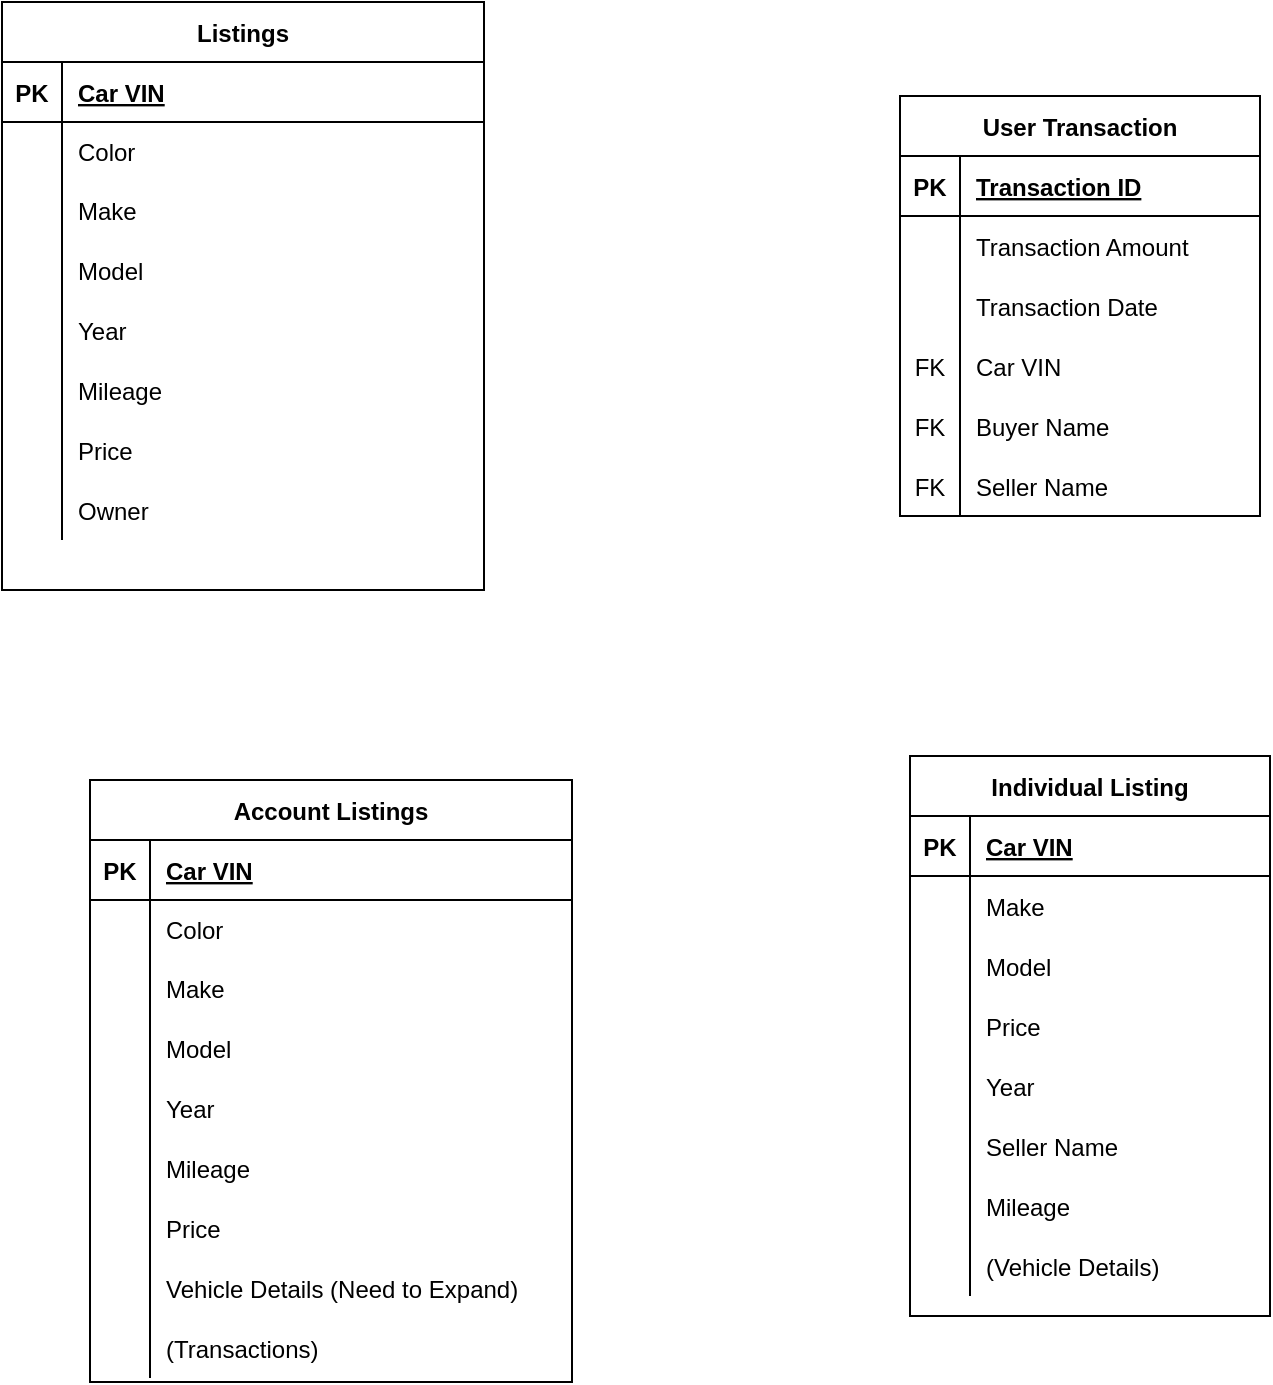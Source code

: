 <mxfile>
    <diagram id="z9cHiV7LYVwc2n7kxFMk" name="Pre-Normalization">
        <mxGraphModel dx="1714" dy="1160" grid="0" gridSize="10" guides="1" tooltips="1" connect="1" arrows="1" fold="1" page="1" pageScale="1" pageWidth="850" pageHeight="1100" math="0" shadow="0">
            <root>
                <mxCell id="0"/>
                <mxCell id="1" parent="0"/>
                <mxCell id="LxoLxbBOV1pquFRGzBO--14" value="Listings" style="shape=table;startSize=30;container=1;collapsible=1;childLayout=tableLayout;fixedRows=1;rowLines=0;fontStyle=1;align=center;resizeLast=1;" parent="1" vertex="1">
                    <mxGeometry x="25" y="35" width="241" height="294" as="geometry"/>
                </mxCell>
                <mxCell id="LxoLxbBOV1pquFRGzBO--15" value="" style="shape=partialRectangle;collapsible=0;dropTarget=0;pointerEvents=0;fillColor=none;top=0;left=0;bottom=1;right=0;points=[[0,0.5],[1,0.5]];portConstraint=eastwest;" parent="LxoLxbBOV1pquFRGzBO--14" vertex="1">
                    <mxGeometry y="30" width="241" height="30" as="geometry"/>
                </mxCell>
                <mxCell id="LxoLxbBOV1pquFRGzBO--16" value="PK" style="shape=partialRectangle;connectable=0;fillColor=none;top=0;left=0;bottom=0;right=0;fontStyle=1;overflow=hidden;" parent="LxoLxbBOV1pquFRGzBO--15" vertex="1">
                    <mxGeometry width="30" height="30" as="geometry">
                        <mxRectangle width="30" height="30" as="alternateBounds"/>
                    </mxGeometry>
                </mxCell>
                <mxCell id="LxoLxbBOV1pquFRGzBO--17" value="Car VIN" style="shape=partialRectangle;connectable=0;fillColor=none;top=0;left=0;bottom=0;right=0;align=left;spacingLeft=6;fontStyle=5;overflow=hidden;" parent="LxoLxbBOV1pquFRGzBO--15" vertex="1">
                    <mxGeometry x="30" width="211" height="30" as="geometry">
                        <mxRectangle width="286" height="30" as="alternateBounds"/>
                    </mxGeometry>
                </mxCell>
                <mxCell id="LxoLxbBOV1pquFRGzBO--18" value="" style="shape=partialRectangle;collapsible=0;dropTarget=0;pointerEvents=0;fillColor=none;top=0;left=0;bottom=0;right=0;points=[[0,0.5],[1,0.5]];portConstraint=eastwest;" parent="LxoLxbBOV1pquFRGzBO--14" vertex="1">
                    <mxGeometry y="60" width="241" height="29" as="geometry"/>
                </mxCell>
                <mxCell id="LxoLxbBOV1pquFRGzBO--19" value="" style="shape=partialRectangle;connectable=0;fillColor=none;top=0;left=0;bottom=0;right=0;editable=1;overflow=hidden;" parent="LxoLxbBOV1pquFRGzBO--18" vertex="1">
                    <mxGeometry width="30" height="29" as="geometry">
                        <mxRectangle width="30" height="29" as="alternateBounds"/>
                    </mxGeometry>
                </mxCell>
                <mxCell id="LxoLxbBOV1pquFRGzBO--20" value="Color" style="shape=partialRectangle;connectable=0;fillColor=none;top=0;left=0;bottom=0;right=0;align=left;spacingLeft=6;overflow=hidden;" parent="LxoLxbBOV1pquFRGzBO--18" vertex="1">
                    <mxGeometry x="30" width="211" height="29" as="geometry">
                        <mxRectangle width="286" height="29" as="alternateBounds"/>
                    </mxGeometry>
                </mxCell>
                <mxCell id="LxoLxbBOV1pquFRGzBO--21" value="" style="shape=partialRectangle;collapsible=0;dropTarget=0;pointerEvents=0;fillColor=none;top=0;left=0;bottom=0;right=0;points=[[0,0.5],[1,0.5]];portConstraint=eastwest;" parent="LxoLxbBOV1pquFRGzBO--14" vertex="1">
                    <mxGeometry y="89" width="241" height="30" as="geometry"/>
                </mxCell>
                <mxCell id="LxoLxbBOV1pquFRGzBO--22" value="" style="shape=partialRectangle;connectable=0;fillColor=none;top=0;left=0;bottom=0;right=0;editable=1;overflow=hidden;" parent="LxoLxbBOV1pquFRGzBO--21" vertex="1">
                    <mxGeometry width="30" height="30" as="geometry">
                        <mxRectangle width="30" height="30" as="alternateBounds"/>
                    </mxGeometry>
                </mxCell>
                <mxCell id="LxoLxbBOV1pquFRGzBO--23" value="Make" style="shape=partialRectangle;connectable=0;fillColor=none;top=0;left=0;bottom=0;right=0;align=left;spacingLeft=6;overflow=hidden;" parent="LxoLxbBOV1pquFRGzBO--21" vertex="1">
                    <mxGeometry x="30" width="211" height="30" as="geometry">
                        <mxRectangle width="286" height="30" as="alternateBounds"/>
                    </mxGeometry>
                </mxCell>
                <mxCell id="LxoLxbBOV1pquFRGzBO--24" value="" style="shape=partialRectangle;collapsible=0;dropTarget=0;pointerEvents=0;fillColor=none;top=0;left=0;bottom=0;right=0;points=[[0,0.5],[1,0.5]];portConstraint=eastwest;" parent="LxoLxbBOV1pquFRGzBO--14" vertex="1">
                    <mxGeometry y="119" width="241" height="30" as="geometry"/>
                </mxCell>
                <mxCell id="LxoLxbBOV1pquFRGzBO--25" value="" style="shape=partialRectangle;connectable=0;fillColor=none;top=0;left=0;bottom=0;right=0;editable=1;overflow=hidden;" parent="LxoLxbBOV1pquFRGzBO--24" vertex="1">
                    <mxGeometry width="30" height="30" as="geometry">
                        <mxRectangle width="30" height="30" as="alternateBounds"/>
                    </mxGeometry>
                </mxCell>
                <mxCell id="LxoLxbBOV1pquFRGzBO--26" value="Model" style="shape=partialRectangle;connectable=0;fillColor=none;top=0;left=0;bottom=0;right=0;align=left;spacingLeft=6;overflow=hidden;" parent="LxoLxbBOV1pquFRGzBO--24" vertex="1">
                    <mxGeometry x="30" width="211" height="30" as="geometry">
                        <mxRectangle width="286" height="30" as="alternateBounds"/>
                    </mxGeometry>
                </mxCell>
                <mxCell id="WTRS7NRZ-bjB5NnBCc7M-14" style="shape=partialRectangle;collapsible=0;dropTarget=0;pointerEvents=0;fillColor=none;top=0;left=0;bottom=0;right=0;points=[[0,0.5],[1,0.5]];portConstraint=eastwest;" parent="LxoLxbBOV1pquFRGzBO--14" vertex="1">
                    <mxGeometry y="149" width="241" height="30" as="geometry"/>
                </mxCell>
                <mxCell id="WTRS7NRZ-bjB5NnBCc7M-15" style="shape=partialRectangle;connectable=0;fillColor=none;top=0;left=0;bottom=0;right=0;editable=1;overflow=hidden;" parent="WTRS7NRZ-bjB5NnBCc7M-14" vertex="1">
                    <mxGeometry width="30" height="30" as="geometry">
                        <mxRectangle width="30" height="30" as="alternateBounds"/>
                    </mxGeometry>
                </mxCell>
                <mxCell id="WTRS7NRZ-bjB5NnBCc7M-16" value="Year" style="shape=partialRectangle;connectable=0;fillColor=none;top=0;left=0;bottom=0;right=0;align=left;spacingLeft=6;overflow=hidden;" parent="WTRS7NRZ-bjB5NnBCc7M-14" vertex="1">
                    <mxGeometry x="30" width="211" height="30" as="geometry">
                        <mxRectangle width="286" height="30" as="alternateBounds"/>
                    </mxGeometry>
                </mxCell>
                <mxCell id="LxoLxbBOV1pquFRGzBO--30" value="" style="shape=partialRectangle;collapsible=0;dropTarget=0;pointerEvents=0;fillColor=none;top=0;left=0;bottom=0;right=0;points=[[0,0.5],[1,0.5]];portConstraint=eastwest;" parent="LxoLxbBOV1pquFRGzBO--14" vertex="1">
                    <mxGeometry y="179" width="241" height="30" as="geometry"/>
                </mxCell>
                <mxCell id="LxoLxbBOV1pquFRGzBO--31" value="" style="shape=partialRectangle;connectable=0;fillColor=none;top=0;left=0;bottom=0;right=0;editable=1;overflow=hidden;" parent="LxoLxbBOV1pquFRGzBO--30" vertex="1">
                    <mxGeometry width="30" height="30" as="geometry">
                        <mxRectangle width="30" height="30" as="alternateBounds"/>
                    </mxGeometry>
                </mxCell>
                <mxCell id="LxoLxbBOV1pquFRGzBO--32" value="Mileage" style="shape=partialRectangle;connectable=0;fillColor=none;top=0;left=0;bottom=0;right=0;align=left;spacingLeft=6;overflow=hidden;" parent="LxoLxbBOV1pquFRGzBO--30" vertex="1">
                    <mxGeometry x="30" width="211" height="30" as="geometry">
                        <mxRectangle width="286" height="30" as="alternateBounds"/>
                    </mxGeometry>
                </mxCell>
                <mxCell id="WTRS7NRZ-bjB5NnBCc7M-17" style="shape=partialRectangle;collapsible=0;dropTarget=0;pointerEvents=0;fillColor=none;top=0;left=0;bottom=0;right=0;points=[[0,0.5],[1,0.5]];portConstraint=eastwest;" parent="LxoLxbBOV1pquFRGzBO--14" vertex="1">
                    <mxGeometry y="209" width="241" height="30" as="geometry"/>
                </mxCell>
                <mxCell id="WTRS7NRZ-bjB5NnBCc7M-18" style="shape=partialRectangle;connectable=0;fillColor=none;top=0;left=0;bottom=0;right=0;editable=1;overflow=hidden;" parent="WTRS7NRZ-bjB5NnBCc7M-17" vertex="1">
                    <mxGeometry width="30" height="30" as="geometry">
                        <mxRectangle width="30" height="30" as="alternateBounds"/>
                    </mxGeometry>
                </mxCell>
                <mxCell id="WTRS7NRZ-bjB5NnBCc7M-19" value="Price" style="shape=partialRectangle;connectable=0;fillColor=none;top=0;left=0;bottom=0;right=0;align=left;spacingLeft=6;overflow=hidden;" parent="WTRS7NRZ-bjB5NnBCc7M-17" vertex="1">
                    <mxGeometry x="30" width="211" height="30" as="geometry">
                        <mxRectangle width="286" height="30" as="alternateBounds"/>
                    </mxGeometry>
                </mxCell>
                <mxCell id="LxoLxbBOV1pquFRGzBO--27" value="" style="shape=partialRectangle;collapsible=0;dropTarget=0;pointerEvents=0;fillColor=none;top=0;left=0;bottom=0;right=0;points=[[0,0.5],[1,0.5]];portConstraint=eastwest;" parent="LxoLxbBOV1pquFRGzBO--14" vertex="1">
                    <mxGeometry y="239" width="241" height="30" as="geometry"/>
                </mxCell>
                <mxCell id="LxoLxbBOV1pquFRGzBO--28" value="" style="shape=partialRectangle;connectable=0;fillColor=none;top=0;left=0;bottom=0;right=0;editable=1;overflow=hidden;" parent="LxoLxbBOV1pquFRGzBO--27" vertex="1">
                    <mxGeometry width="30" height="30" as="geometry">
                        <mxRectangle width="30" height="30" as="alternateBounds"/>
                    </mxGeometry>
                </mxCell>
                <mxCell id="LxoLxbBOV1pquFRGzBO--29" value="Owner" style="shape=partialRectangle;connectable=0;fillColor=none;top=0;left=0;bottom=0;right=0;align=left;spacingLeft=6;overflow=hidden;" parent="LxoLxbBOV1pquFRGzBO--27" vertex="1">
                    <mxGeometry x="30" width="211" height="30" as="geometry">
                        <mxRectangle width="286" height="30" as="alternateBounds"/>
                    </mxGeometry>
                </mxCell>
                <mxCell id="14" value="User Transaction" style="shape=table;startSize=30;container=1;collapsible=1;childLayout=tableLayout;fixedRows=1;rowLines=0;fontStyle=1;align=center;resizeLast=1;" parent="1" vertex="1">
                    <mxGeometry x="474" y="82" width="180" height="210" as="geometry"/>
                </mxCell>
                <mxCell id="15" value="" style="shape=partialRectangle;collapsible=0;dropTarget=0;pointerEvents=0;fillColor=none;top=0;left=0;bottom=1;right=0;points=[[0,0.5],[1,0.5]];portConstraint=eastwest;" parent="14" vertex="1">
                    <mxGeometry y="30" width="180" height="30" as="geometry"/>
                </mxCell>
                <mxCell id="16" value="PK" style="shape=partialRectangle;connectable=0;fillColor=none;top=0;left=0;bottom=0;right=0;fontStyle=1;overflow=hidden;" parent="15" vertex="1">
                    <mxGeometry width="30" height="30" as="geometry"/>
                </mxCell>
                <mxCell id="17" value="Transaction ID" style="shape=partialRectangle;connectable=0;fillColor=none;top=0;left=0;bottom=0;right=0;align=left;spacingLeft=6;fontStyle=5;overflow=hidden;" parent="15" vertex="1">
                    <mxGeometry x="30" width="150" height="30" as="geometry"/>
                </mxCell>
                <mxCell id="18" value="" style="shape=partialRectangle;collapsible=0;dropTarget=0;pointerEvents=0;fillColor=none;top=0;left=0;bottom=0;right=0;points=[[0,0.5],[1,0.5]];portConstraint=eastwest;" parent="14" vertex="1">
                    <mxGeometry y="60" width="180" height="30" as="geometry"/>
                </mxCell>
                <mxCell id="19" value="" style="shape=partialRectangle;connectable=0;fillColor=none;top=0;left=0;bottom=0;right=0;editable=1;overflow=hidden;" parent="18" vertex="1">
                    <mxGeometry width="30" height="30" as="geometry"/>
                </mxCell>
                <mxCell id="20" value="Transaction Amount" style="shape=partialRectangle;connectable=0;fillColor=none;top=0;left=0;bottom=0;right=0;align=left;spacingLeft=6;overflow=hidden;" parent="18" vertex="1">
                    <mxGeometry x="30" width="150" height="30" as="geometry"/>
                </mxCell>
                <mxCell id="21" value="" style="shape=partialRectangle;collapsible=0;dropTarget=0;pointerEvents=0;fillColor=none;top=0;left=0;bottom=0;right=0;points=[[0,0.5],[1,0.5]];portConstraint=eastwest;" parent="14" vertex="1">
                    <mxGeometry y="90" width="180" height="30" as="geometry"/>
                </mxCell>
                <mxCell id="22" value="" style="shape=partialRectangle;connectable=0;fillColor=none;top=0;left=0;bottom=0;right=0;editable=1;overflow=hidden;" parent="21" vertex="1">
                    <mxGeometry width="30" height="30" as="geometry"/>
                </mxCell>
                <mxCell id="23" value="Transaction Date" style="shape=partialRectangle;connectable=0;fillColor=none;top=0;left=0;bottom=0;right=0;align=left;spacingLeft=6;overflow=hidden;" parent="21" vertex="1">
                    <mxGeometry x="30" width="150" height="30" as="geometry"/>
                </mxCell>
                <mxCell id="24" value="" style="shape=partialRectangle;collapsible=0;dropTarget=0;pointerEvents=0;fillColor=none;top=0;left=0;bottom=0;right=0;points=[[0,0.5],[1,0.5]];portConstraint=eastwest;" parent="14" vertex="1">
                    <mxGeometry y="120" width="180" height="30" as="geometry"/>
                </mxCell>
                <mxCell id="25" value="FK" style="shape=partialRectangle;connectable=0;fillColor=none;top=0;left=0;bottom=0;right=0;editable=1;overflow=hidden;" parent="24" vertex="1">
                    <mxGeometry width="30" height="30" as="geometry"/>
                </mxCell>
                <mxCell id="26" value="Car VIN" style="shape=partialRectangle;connectable=0;fillColor=none;top=0;left=0;bottom=0;right=0;align=left;spacingLeft=6;overflow=hidden;" parent="24" vertex="1">
                    <mxGeometry x="30" width="150" height="30" as="geometry"/>
                </mxCell>
                <mxCell id="lOiy83-noz7VkIbF29HJ-52" value="" style="shape=partialRectangle;collapsible=0;dropTarget=0;pointerEvents=0;fillColor=none;top=0;left=0;bottom=0;right=0;points=[[0,0.5],[1,0.5]];portConstraint=eastwest;" parent="14" vertex="1">
                    <mxGeometry y="150" width="180" height="30" as="geometry"/>
                </mxCell>
                <mxCell id="lOiy83-noz7VkIbF29HJ-53" value="FK" style="shape=partialRectangle;connectable=0;fillColor=none;top=0;left=0;bottom=0;right=0;editable=1;overflow=hidden;" parent="lOiy83-noz7VkIbF29HJ-52" vertex="1">
                    <mxGeometry width="30" height="30" as="geometry"/>
                </mxCell>
                <mxCell id="lOiy83-noz7VkIbF29HJ-54" value="Buyer Name" style="shape=partialRectangle;connectable=0;fillColor=none;top=0;left=0;bottom=0;right=0;align=left;spacingLeft=6;overflow=hidden;" parent="lOiy83-noz7VkIbF29HJ-52" vertex="1">
                    <mxGeometry x="30" width="150" height="30" as="geometry"/>
                </mxCell>
                <mxCell id="lOiy83-noz7VkIbF29HJ-55" value="" style="shape=partialRectangle;collapsible=0;dropTarget=0;pointerEvents=0;fillColor=none;top=0;left=0;bottom=0;right=0;points=[[0,0.5],[1,0.5]];portConstraint=eastwest;" parent="14" vertex="1">
                    <mxGeometry y="180" width="180" height="30" as="geometry"/>
                </mxCell>
                <mxCell id="lOiy83-noz7VkIbF29HJ-56" value="FK" style="shape=partialRectangle;connectable=0;fillColor=none;top=0;left=0;bottom=0;right=0;editable=1;overflow=hidden;" parent="lOiy83-noz7VkIbF29HJ-55" vertex="1">
                    <mxGeometry width="30" height="30" as="geometry"/>
                </mxCell>
                <mxCell id="lOiy83-noz7VkIbF29HJ-57" value="Seller Name" style="shape=partialRectangle;connectable=0;fillColor=none;top=0;left=0;bottom=0;right=0;align=left;spacingLeft=6;overflow=hidden;" parent="lOiy83-noz7VkIbF29HJ-55" vertex="1">
                    <mxGeometry x="30" width="150" height="30" as="geometry"/>
                </mxCell>
                <mxCell id="WTRS7NRZ-bjB5NnBCc7M-85" value="Account Listings" style="shape=table;startSize=30;container=1;collapsible=1;childLayout=tableLayout;fixedRows=1;rowLines=0;fontStyle=1;align=center;resizeLast=1;" parent="1" vertex="1">
                    <mxGeometry x="69" y="424" width="241" height="301" as="geometry"/>
                </mxCell>
                <mxCell id="WTRS7NRZ-bjB5NnBCc7M-86" value="" style="shape=partialRectangle;collapsible=0;dropTarget=0;pointerEvents=0;fillColor=none;top=0;left=0;bottom=1;right=0;points=[[0,0.5],[1,0.5]];portConstraint=eastwest;" parent="WTRS7NRZ-bjB5NnBCc7M-85" vertex="1">
                    <mxGeometry y="30" width="241" height="30" as="geometry"/>
                </mxCell>
                <mxCell id="WTRS7NRZ-bjB5NnBCc7M-87" value="PK" style="shape=partialRectangle;connectable=0;fillColor=none;top=0;left=0;bottom=0;right=0;fontStyle=1;overflow=hidden;" parent="WTRS7NRZ-bjB5NnBCc7M-86" vertex="1">
                    <mxGeometry width="30" height="30" as="geometry">
                        <mxRectangle width="30" height="30" as="alternateBounds"/>
                    </mxGeometry>
                </mxCell>
                <mxCell id="WTRS7NRZ-bjB5NnBCc7M-88" value="Car VIN" style="shape=partialRectangle;connectable=0;fillColor=none;top=0;left=0;bottom=0;right=0;align=left;spacingLeft=6;fontStyle=5;overflow=hidden;" parent="WTRS7NRZ-bjB5NnBCc7M-86" vertex="1">
                    <mxGeometry x="30" width="211" height="30" as="geometry">
                        <mxRectangle width="286" height="30" as="alternateBounds"/>
                    </mxGeometry>
                </mxCell>
                <mxCell id="WTRS7NRZ-bjB5NnBCc7M-89" value="" style="shape=partialRectangle;collapsible=0;dropTarget=0;pointerEvents=0;fillColor=none;top=0;left=0;bottom=0;right=0;points=[[0,0.5],[1,0.5]];portConstraint=eastwest;" parent="WTRS7NRZ-bjB5NnBCc7M-85" vertex="1">
                    <mxGeometry y="60" width="241" height="29" as="geometry"/>
                </mxCell>
                <mxCell id="WTRS7NRZ-bjB5NnBCc7M-90" value="" style="shape=partialRectangle;connectable=0;fillColor=none;top=0;left=0;bottom=0;right=0;editable=1;overflow=hidden;" parent="WTRS7NRZ-bjB5NnBCc7M-89" vertex="1">
                    <mxGeometry width="30" height="29" as="geometry">
                        <mxRectangle width="30" height="29" as="alternateBounds"/>
                    </mxGeometry>
                </mxCell>
                <mxCell id="WTRS7NRZ-bjB5NnBCc7M-91" value="Color" style="shape=partialRectangle;connectable=0;fillColor=none;top=0;left=0;bottom=0;right=0;align=left;spacingLeft=6;overflow=hidden;" parent="WTRS7NRZ-bjB5NnBCc7M-89" vertex="1">
                    <mxGeometry x="30" width="211" height="29" as="geometry">
                        <mxRectangle width="286" height="29" as="alternateBounds"/>
                    </mxGeometry>
                </mxCell>
                <mxCell id="WTRS7NRZ-bjB5NnBCc7M-92" value="" style="shape=partialRectangle;collapsible=0;dropTarget=0;pointerEvents=0;fillColor=none;top=0;left=0;bottom=0;right=0;points=[[0,0.5],[1,0.5]];portConstraint=eastwest;" parent="WTRS7NRZ-bjB5NnBCc7M-85" vertex="1">
                    <mxGeometry y="89" width="241" height="30" as="geometry"/>
                </mxCell>
                <mxCell id="WTRS7NRZ-bjB5NnBCc7M-93" value="" style="shape=partialRectangle;connectable=0;fillColor=none;top=0;left=0;bottom=0;right=0;editable=1;overflow=hidden;" parent="WTRS7NRZ-bjB5NnBCc7M-92" vertex="1">
                    <mxGeometry width="30" height="30" as="geometry">
                        <mxRectangle width="30" height="30" as="alternateBounds"/>
                    </mxGeometry>
                </mxCell>
                <mxCell id="WTRS7NRZ-bjB5NnBCc7M-94" value="Make" style="shape=partialRectangle;connectable=0;fillColor=none;top=0;left=0;bottom=0;right=0;align=left;spacingLeft=6;overflow=hidden;" parent="WTRS7NRZ-bjB5NnBCc7M-92" vertex="1">
                    <mxGeometry x="30" width="211" height="30" as="geometry">
                        <mxRectangle width="286" height="30" as="alternateBounds"/>
                    </mxGeometry>
                </mxCell>
                <mxCell id="WTRS7NRZ-bjB5NnBCc7M-95" value="" style="shape=partialRectangle;collapsible=0;dropTarget=0;pointerEvents=0;fillColor=none;top=0;left=0;bottom=0;right=0;points=[[0,0.5],[1,0.5]];portConstraint=eastwest;" parent="WTRS7NRZ-bjB5NnBCc7M-85" vertex="1">
                    <mxGeometry y="119" width="241" height="30" as="geometry"/>
                </mxCell>
                <mxCell id="WTRS7NRZ-bjB5NnBCc7M-96" value="" style="shape=partialRectangle;connectable=0;fillColor=none;top=0;left=0;bottom=0;right=0;editable=1;overflow=hidden;" parent="WTRS7NRZ-bjB5NnBCc7M-95" vertex="1">
                    <mxGeometry width="30" height="30" as="geometry">
                        <mxRectangle width="30" height="30" as="alternateBounds"/>
                    </mxGeometry>
                </mxCell>
                <mxCell id="WTRS7NRZ-bjB5NnBCc7M-97" value="Model" style="shape=partialRectangle;connectable=0;fillColor=none;top=0;left=0;bottom=0;right=0;align=left;spacingLeft=6;overflow=hidden;" parent="WTRS7NRZ-bjB5NnBCc7M-95" vertex="1">
                    <mxGeometry x="30" width="211" height="30" as="geometry">
                        <mxRectangle width="286" height="30" as="alternateBounds"/>
                    </mxGeometry>
                </mxCell>
                <mxCell id="WTRS7NRZ-bjB5NnBCc7M-98" style="shape=partialRectangle;collapsible=0;dropTarget=0;pointerEvents=0;fillColor=none;top=0;left=0;bottom=0;right=0;points=[[0,0.5],[1,0.5]];portConstraint=eastwest;" parent="WTRS7NRZ-bjB5NnBCc7M-85" vertex="1">
                    <mxGeometry y="149" width="241" height="30" as="geometry"/>
                </mxCell>
                <mxCell id="WTRS7NRZ-bjB5NnBCc7M-99" style="shape=partialRectangle;connectable=0;fillColor=none;top=0;left=0;bottom=0;right=0;editable=1;overflow=hidden;" parent="WTRS7NRZ-bjB5NnBCc7M-98" vertex="1">
                    <mxGeometry width="30" height="30" as="geometry">
                        <mxRectangle width="30" height="30" as="alternateBounds"/>
                    </mxGeometry>
                </mxCell>
                <mxCell id="WTRS7NRZ-bjB5NnBCc7M-100" value="Year" style="shape=partialRectangle;connectable=0;fillColor=none;top=0;left=0;bottom=0;right=0;align=left;spacingLeft=6;overflow=hidden;" parent="WTRS7NRZ-bjB5NnBCc7M-98" vertex="1">
                    <mxGeometry x="30" width="211" height="30" as="geometry">
                        <mxRectangle width="286" height="30" as="alternateBounds"/>
                    </mxGeometry>
                </mxCell>
                <mxCell id="WTRS7NRZ-bjB5NnBCc7M-101" value="" style="shape=partialRectangle;collapsible=0;dropTarget=0;pointerEvents=0;fillColor=none;top=0;left=0;bottom=0;right=0;points=[[0,0.5],[1,0.5]];portConstraint=eastwest;" parent="WTRS7NRZ-bjB5NnBCc7M-85" vertex="1">
                    <mxGeometry y="179" width="241" height="30" as="geometry"/>
                </mxCell>
                <mxCell id="WTRS7NRZ-bjB5NnBCc7M-102" value="" style="shape=partialRectangle;connectable=0;fillColor=none;top=0;left=0;bottom=0;right=0;editable=1;overflow=hidden;" parent="WTRS7NRZ-bjB5NnBCc7M-101" vertex="1">
                    <mxGeometry width="30" height="30" as="geometry">
                        <mxRectangle width="30" height="30" as="alternateBounds"/>
                    </mxGeometry>
                </mxCell>
                <mxCell id="WTRS7NRZ-bjB5NnBCc7M-103" value="Mileage" style="shape=partialRectangle;connectable=0;fillColor=none;top=0;left=0;bottom=0;right=0;align=left;spacingLeft=6;overflow=hidden;" parent="WTRS7NRZ-bjB5NnBCc7M-101" vertex="1">
                    <mxGeometry x="30" width="211" height="30" as="geometry">
                        <mxRectangle width="286" height="30" as="alternateBounds"/>
                    </mxGeometry>
                </mxCell>
                <mxCell id="WTRS7NRZ-bjB5NnBCc7M-104" style="shape=partialRectangle;collapsible=0;dropTarget=0;pointerEvents=0;fillColor=none;top=0;left=0;bottom=0;right=0;points=[[0,0.5],[1,0.5]];portConstraint=eastwest;" parent="WTRS7NRZ-bjB5NnBCc7M-85" vertex="1">
                    <mxGeometry y="209" width="241" height="30" as="geometry"/>
                </mxCell>
                <mxCell id="WTRS7NRZ-bjB5NnBCc7M-105" style="shape=partialRectangle;connectable=0;fillColor=none;top=0;left=0;bottom=0;right=0;editable=1;overflow=hidden;" parent="WTRS7NRZ-bjB5NnBCc7M-104" vertex="1">
                    <mxGeometry width="30" height="30" as="geometry">
                        <mxRectangle width="30" height="30" as="alternateBounds"/>
                    </mxGeometry>
                </mxCell>
                <mxCell id="WTRS7NRZ-bjB5NnBCc7M-106" value="Price" style="shape=partialRectangle;connectable=0;fillColor=none;top=0;left=0;bottom=0;right=0;align=left;spacingLeft=6;overflow=hidden;" parent="WTRS7NRZ-bjB5NnBCc7M-104" vertex="1">
                    <mxGeometry x="30" width="211" height="30" as="geometry">
                        <mxRectangle width="286" height="30" as="alternateBounds"/>
                    </mxGeometry>
                </mxCell>
                <mxCell id="WTRS7NRZ-bjB5NnBCc7M-107" style="shape=partialRectangle;collapsible=0;dropTarget=0;pointerEvents=0;fillColor=none;top=0;left=0;bottom=0;right=0;points=[[0,0.5],[1,0.5]];portConstraint=eastwest;" parent="WTRS7NRZ-bjB5NnBCc7M-85" vertex="1">
                    <mxGeometry y="239" width="241" height="30" as="geometry"/>
                </mxCell>
                <mxCell id="WTRS7NRZ-bjB5NnBCc7M-108" style="shape=partialRectangle;connectable=0;fillColor=none;top=0;left=0;bottom=0;right=0;editable=1;overflow=hidden;" parent="WTRS7NRZ-bjB5NnBCc7M-107" vertex="1">
                    <mxGeometry width="30" height="30" as="geometry">
                        <mxRectangle width="30" height="30" as="alternateBounds"/>
                    </mxGeometry>
                </mxCell>
                <mxCell id="WTRS7NRZ-bjB5NnBCc7M-109" value="Vehicle Details (Need to Expand)" style="shape=partialRectangle;connectable=0;fillColor=none;top=0;left=0;bottom=0;right=0;align=left;spacingLeft=6;overflow=hidden;" parent="WTRS7NRZ-bjB5NnBCc7M-107" vertex="1">
                    <mxGeometry x="30" width="211" height="30" as="geometry">
                        <mxRectangle width="286" height="30" as="alternateBounds"/>
                    </mxGeometry>
                </mxCell>
                <mxCell id="WTRS7NRZ-bjB5NnBCc7M-110" value="" style="shape=partialRectangle;collapsible=0;dropTarget=0;pointerEvents=0;fillColor=none;top=0;left=0;bottom=0;right=0;points=[[0,0.5],[1,0.5]];portConstraint=eastwest;" parent="WTRS7NRZ-bjB5NnBCc7M-85" vertex="1">
                    <mxGeometry y="269" width="241" height="30" as="geometry"/>
                </mxCell>
                <mxCell id="WTRS7NRZ-bjB5NnBCc7M-111" value="" style="shape=partialRectangle;connectable=0;fillColor=none;top=0;left=0;bottom=0;right=0;editable=1;overflow=hidden;" parent="WTRS7NRZ-bjB5NnBCc7M-110" vertex="1">
                    <mxGeometry width="30" height="30" as="geometry">
                        <mxRectangle width="30" height="30" as="alternateBounds"/>
                    </mxGeometry>
                </mxCell>
                <mxCell id="WTRS7NRZ-bjB5NnBCc7M-112" value="(Transactions)" style="shape=partialRectangle;connectable=0;fillColor=none;top=0;left=0;bottom=0;right=0;align=left;spacingLeft=6;overflow=hidden;" parent="WTRS7NRZ-bjB5NnBCc7M-110" vertex="1">
                    <mxGeometry x="30" width="211" height="30" as="geometry">
                        <mxRectangle width="286" height="30" as="alternateBounds"/>
                    </mxGeometry>
                </mxCell>
                <mxCell id="WTRS7NRZ-bjB5NnBCc7M-113" value="Individual Listing" style="shape=table;startSize=30;container=1;collapsible=1;childLayout=tableLayout;fixedRows=1;rowLines=0;fontStyle=1;align=center;resizeLast=1;" parent="1" vertex="1">
                    <mxGeometry x="479" y="412" width="180" height="280" as="geometry"/>
                </mxCell>
                <mxCell id="WTRS7NRZ-bjB5NnBCc7M-114" value="" style="shape=partialRectangle;collapsible=0;dropTarget=0;pointerEvents=0;fillColor=none;top=0;left=0;bottom=1;right=0;points=[[0,0.5],[1,0.5]];portConstraint=eastwest;" parent="WTRS7NRZ-bjB5NnBCc7M-113" vertex="1">
                    <mxGeometry y="30" width="180" height="30" as="geometry"/>
                </mxCell>
                <mxCell id="WTRS7NRZ-bjB5NnBCc7M-115" value="PK" style="shape=partialRectangle;connectable=0;fillColor=none;top=0;left=0;bottom=0;right=0;fontStyle=1;overflow=hidden;" parent="WTRS7NRZ-bjB5NnBCc7M-114" vertex="1">
                    <mxGeometry width="30" height="30" as="geometry"/>
                </mxCell>
                <mxCell id="WTRS7NRZ-bjB5NnBCc7M-116" value="Car VIN" style="shape=partialRectangle;connectable=0;fillColor=none;top=0;left=0;bottom=0;right=0;align=left;spacingLeft=6;fontStyle=5;overflow=hidden;" parent="WTRS7NRZ-bjB5NnBCc7M-114" vertex="1">
                    <mxGeometry x="30" width="150" height="30" as="geometry"/>
                </mxCell>
                <mxCell id="WTRS7NRZ-bjB5NnBCc7M-117" value="" style="shape=partialRectangle;collapsible=0;dropTarget=0;pointerEvents=0;fillColor=none;top=0;left=0;bottom=0;right=0;points=[[0,0.5],[1,0.5]];portConstraint=eastwest;" parent="WTRS7NRZ-bjB5NnBCc7M-113" vertex="1">
                    <mxGeometry y="60" width="180" height="30" as="geometry"/>
                </mxCell>
                <mxCell id="WTRS7NRZ-bjB5NnBCc7M-118" value="" style="shape=partialRectangle;connectable=0;fillColor=none;top=0;left=0;bottom=0;right=0;editable=1;overflow=hidden;" parent="WTRS7NRZ-bjB5NnBCc7M-117" vertex="1">
                    <mxGeometry width="30" height="30" as="geometry"/>
                </mxCell>
                <mxCell id="WTRS7NRZ-bjB5NnBCc7M-119" value="Make" style="shape=partialRectangle;connectable=0;fillColor=none;top=0;left=0;bottom=0;right=0;align=left;spacingLeft=6;overflow=hidden;" parent="WTRS7NRZ-bjB5NnBCc7M-117" vertex="1">
                    <mxGeometry x="30" width="150" height="30" as="geometry"/>
                </mxCell>
                <mxCell id="zkNsS1uSvOX7GlTAO43i-26" value="" style="shape=partialRectangle;collapsible=0;dropTarget=0;pointerEvents=0;fillColor=none;top=0;left=0;bottom=0;right=0;points=[[0,0.5],[1,0.5]];portConstraint=eastwest;" parent="WTRS7NRZ-bjB5NnBCc7M-113" vertex="1">
                    <mxGeometry y="90" width="180" height="30" as="geometry"/>
                </mxCell>
                <mxCell id="zkNsS1uSvOX7GlTAO43i-27" value="" style="shape=partialRectangle;connectable=0;fillColor=none;top=0;left=0;bottom=0;right=0;editable=1;overflow=hidden;" parent="zkNsS1uSvOX7GlTAO43i-26" vertex="1">
                    <mxGeometry width="30" height="30" as="geometry"/>
                </mxCell>
                <mxCell id="zkNsS1uSvOX7GlTAO43i-28" value="Model" style="shape=partialRectangle;connectable=0;fillColor=none;top=0;left=0;bottom=0;right=0;align=left;spacingLeft=6;overflow=hidden;" parent="zkNsS1uSvOX7GlTAO43i-26" vertex="1">
                    <mxGeometry x="30" width="150" height="30" as="geometry"/>
                </mxCell>
                <mxCell id="zkNsS1uSvOX7GlTAO43i-29" value="" style="shape=partialRectangle;collapsible=0;dropTarget=0;pointerEvents=0;fillColor=none;top=0;left=0;bottom=0;right=0;points=[[0,0.5],[1,0.5]];portConstraint=eastwest;" parent="WTRS7NRZ-bjB5NnBCc7M-113" vertex="1">
                    <mxGeometry y="120" width="180" height="30" as="geometry"/>
                </mxCell>
                <mxCell id="zkNsS1uSvOX7GlTAO43i-30" value="" style="shape=partialRectangle;connectable=0;fillColor=none;top=0;left=0;bottom=0;right=0;editable=1;overflow=hidden;" parent="zkNsS1uSvOX7GlTAO43i-29" vertex="1">
                    <mxGeometry width="30" height="30" as="geometry"/>
                </mxCell>
                <mxCell id="zkNsS1uSvOX7GlTAO43i-31" value="Price" style="shape=partialRectangle;connectable=0;fillColor=none;top=0;left=0;bottom=0;right=0;align=left;spacingLeft=6;overflow=hidden;" parent="zkNsS1uSvOX7GlTAO43i-29" vertex="1">
                    <mxGeometry x="30" width="150" height="30" as="geometry"/>
                </mxCell>
                <mxCell id="zkNsS1uSvOX7GlTAO43i-32" value="" style="shape=partialRectangle;collapsible=0;dropTarget=0;pointerEvents=0;fillColor=none;top=0;left=0;bottom=0;right=0;points=[[0,0.5],[1,0.5]];portConstraint=eastwest;" parent="WTRS7NRZ-bjB5NnBCc7M-113" vertex="1">
                    <mxGeometry y="150" width="180" height="30" as="geometry"/>
                </mxCell>
                <mxCell id="zkNsS1uSvOX7GlTAO43i-33" value="" style="shape=partialRectangle;connectable=0;fillColor=none;top=0;left=0;bottom=0;right=0;editable=1;overflow=hidden;" parent="zkNsS1uSvOX7GlTAO43i-32" vertex="1">
                    <mxGeometry width="30" height="30" as="geometry"/>
                </mxCell>
                <mxCell id="zkNsS1uSvOX7GlTAO43i-34" value="Year" style="shape=partialRectangle;connectable=0;fillColor=none;top=0;left=0;bottom=0;right=0;align=left;spacingLeft=6;overflow=hidden;" parent="zkNsS1uSvOX7GlTAO43i-32" vertex="1">
                    <mxGeometry x="30" width="150" height="30" as="geometry"/>
                </mxCell>
                <mxCell id="zkNsS1uSvOX7GlTAO43i-35" value="" style="shape=partialRectangle;collapsible=0;dropTarget=0;pointerEvents=0;fillColor=none;top=0;left=0;bottom=0;right=0;points=[[0,0.5],[1,0.5]];portConstraint=eastwest;" parent="WTRS7NRZ-bjB5NnBCc7M-113" vertex="1">
                    <mxGeometry y="180" width="180" height="30" as="geometry"/>
                </mxCell>
                <mxCell id="zkNsS1uSvOX7GlTAO43i-36" value="" style="shape=partialRectangle;connectable=0;fillColor=none;top=0;left=0;bottom=0;right=0;editable=1;overflow=hidden;" parent="zkNsS1uSvOX7GlTAO43i-35" vertex="1">
                    <mxGeometry width="30" height="30" as="geometry"/>
                </mxCell>
                <mxCell id="zkNsS1uSvOX7GlTAO43i-37" value="Seller Name" style="shape=partialRectangle;connectable=0;fillColor=none;top=0;left=0;bottom=0;right=0;align=left;spacingLeft=6;overflow=hidden;" parent="zkNsS1uSvOX7GlTAO43i-35" vertex="1">
                    <mxGeometry x="30" width="150" height="30" as="geometry"/>
                </mxCell>
                <mxCell id="zkNsS1uSvOX7GlTAO43i-38" value="" style="shape=partialRectangle;collapsible=0;dropTarget=0;pointerEvents=0;fillColor=none;top=0;left=0;bottom=0;right=0;points=[[0,0.5],[1,0.5]];portConstraint=eastwest;" parent="WTRS7NRZ-bjB5NnBCc7M-113" vertex="1">
                    <mxGeometry y="210" width="180" height="30" as="geometry"/>
                </mxCell>
                <mxCell id="zkNsS1uSvOX7GlTAO43i-39" value="" style="shape=partialRectangle;connectable=0;fillColor=none;top=0;left=0;bottom=0;right=0;editable=1;overflow=hidden;" parent="zkNsS1uSvOX7GlTAO43i-38" vertex="1">
                    <mxGeometry width="30" height="30" as="geometry"/>
                </mxCell>
                <mxCell id="zkNsS1uSvOX7GlTAO43i-40" value="Mileage" style="shape=partialRectangle;connectable=0;fillColor=none;top=0;left=0;bottom=0;right=0;align=left;spacingLeft=6;overflow=hidden;" parent="zkNsS1uSvOX7GlTAO43i-38" vertex="1">
                    <mxGeometry x="30" width="150" height="30" as="geometry"/>
                </mxCell>
                <mxCell id="zkNsS1uSvOX7GlTAO43i-41" value="" style="shape=partialRectangle;collapsible=0;dropTarget=0;pointerEvents=0;fillColor=none;top=0;left=0;bottom=0;right=0;points=[[0,0.5],[1,0.5]];portConstraint=eastwest;" parent="WTRS7NRZ-bjB5NnBCc7M-113" vertex="1">
                    <mxGeometry y="240" width="180" height="30" as="geometry"/>
                </mxCell>
                <mxCell id="zkNsS1uSvOX7GlTAO43i-42" value="" style="shape=partialRectangle;connectable=0;fillColor=none;top=0;left=0;bottom=0;right=0;editable=1;overflow=hidden;" parent="zkNsS1uSvOX7GlTAO43i-41" vertex="1">
                    <mxGeometry width="30" height="30" as="geometry"/>
                </mxCell>
                <mxCell id="zkNsS1uSvOX7GlTAO43i-43" value="(Vehicle Details)" style="shape=partialRectangle;connectable=0;fillColor=none;top=0;left=0;bottom=0;right=0;align=left;spacingLeft=6;overflow=hidden;" parent="zkNsS1uSvOX7GlTAO43i-41" vertex="1">
                    <mxGeometry x="30" width="150" height="30" as="geometry"/>
                </mxCell>
            </root>
        </mxGraphModel>
    </diagram>
    <diagram id="McAHU6n_5wHsqs6pbCve" name="1NF">
        <mxGraphModel dx="1714" dy="1160" grid="0" gridSize="10" guides="1" tooltips="1" connect="1" arrows="1" fold="1" page="1" pageScale="1" pageWidth="850" pageHeight="1100" math="0" shadow="0">
            <root>
                <mxCell id="XprqFiinilp-T4zNDX8G-0"/>
                <mxCell id="XprqFiinilp-T4zNDX8G-1" parent="XprqFiinilp-T4zNDX8G-0"/>
                <mxCell id="5FVqirz41ANABD8_JTT8-0" value="User" style="shape=table;startSize=30;container=1;collapsible=1;childLayout=tableLayout;fixedRows=1;rowLines=0;fontStyle=1;align=center;resizeLast=1;fillColor=none;" parent="XprqFiinilp-T4zNDX8G-1" vertex="1">
                    <mxGeometry x="1313" y="107" width="180" height="160" as="geometry"/>
                </mxCell>
                <mxCell id="5FVqirz41ANABD8_JTT8-1" value="" style="shape=partialRectangle;collapsible=0;dropTarget=0;pointerEvents=0;fillColor=none;top=0;left=0;bottom=1;right=0;points=[[0,0.5],[1,0.5]];portConstraint=eastwest;" parent="5FVqirz41ANABD8_JTT8-0" vertex="1">
                    <mxGeometry y="30" width="180" height="30" as="geometry"/>
                </mxCell>
                <mxCell id="5FVqirz41ANABD8_JTT8-2" value="PK" style="shape=partialRectangle;connectable=0;fillColor=none;top=0;left=0;bottom=0;right=0;fontStyle=1;overflow=hidden;" parent="5FVqirz41ANABD8_JTT8-1" vertex="1">
                    <mxGeometry width="30" height="30" as="geometry"/>
                </mxCell>
                <mxCell id="5FVqirz41ANABD8_JTT8-3" value="User ID" style="shape=partialRectangle;connectable=0;fillColor=none;top=0;left=0;bottom=0;right=0;align=left;spacingLeft=6;fontStyle=5;overflow=hidden;" parent="5FVqirz41ANABD8_JTT8-1" vertex="1">
                    <mxGeometry x="30" width="150" height="30" as="geometry"/>
                </mxCell>
                <mxCell id="5FVqirz41ANABD8_JTT8-4" value="" style="shape=partialRectangle;collapsible=0;dropTarget=0;pointerEvents=0;fillColor=none;top=0;left=0;bottom=0;right=0;points=[[0,0.5],[1,0.5]];portConstraint=eastwest;" parent="5FVqirz41ANABD8_JTT8-0" vertex="1">
                    <mxGeometry y="60" width="180" height="30" as="geometry"/>
                </mxCell>
                <mxCell id="5FVqirz41ANABD8_JTT8-5" value="" style="shape=partialRectangle;connectable=0;fillColor=none;top=0;left=0;bottom=0;right=0;editable=1;overflow=hidden;" parent="5FVqirz41ANABD8_JTT8-4" vertex="1">
                    <mxGeometry width="30" height="30" as="geometry"/>
                </mxCell>
                <mxCell id="5FVqirz41ANABD8_JTT8-6" value="First Name" style="shape=partialRectangle;connectable=0;fillColor=none;top=0;left=0;bottom=0;right=0;align=left;spacingLeft=6;overflow=hidden;" parent="5FVqirz41ANABD8_JTT8-4" vertex="1">
                    <mxGeometry x="30" width="150" height="30" as="geometry"/>
                </mxCell>
                <mxCell id="5FVqirz41ANABD8_JTT8-7" value="" style="shape=partialRectangle;collapsible=0;dropTarget=0;pointerEvents=0;fillColor=none;top=0;left=0;bottom=0;right=0;points=[[0,0.5],[1,0.5]];portConstraint=eastwest;" parent="5FVqirz41ANABD8_JTT8-0" vertex="1">
                    <mxGeometry y="90" width="180" height="30" as="geometry"/>
                </mxCell>
                <mxCell id="5FVqirz41ANABD8_JTT8-8" value="" style="shape=partialRectangle;connectable=0;fillColor=none;top=0;left=0;bottom=0;right=0;editable=1;overflow=hidden;" parent="5FVqirz41ANABD8_JTT8-7" vertex="1">
                    <mxGeometry width="30" height="30" as="geometry"/>
                </mxCell>
                <mxCell id="5FVqirz41ANABD8_JTT8-9" value="Last Name" style="shape=partialRectangle;connectable=0;fillColor=none;top=0;left=0;bottom=0;right=0;align=left;spacingLeft=6;overflow=hidden;" parent="5FVqirz41ANABD8_JTT8-7" vertex="1">
                    <mxGeometry x="30" width="150" height="30" as="geometry"/>
                </mxCell>
                <mxCell id="5FVqirz41ANABD8_JTT8-10" value="" style="shape=partialRectangle;collapsible=0;dropTarget=0;pointerEvents=0;fillColor=none;top=0;left=0;bottom=0;right=0;points=[[0,0.5],[1,0.5]];portConstraint=eastwest;" parent="5FVqirz41ANABD8_JTT8-0" vertex="1">
                    <mxGeometry y="120" width="180" height="30" as="geometry"/>
                </mxCell>
                <mxCell id="5FVqirz41ANABD8_JTT8-11" value="" style="shape=partialRectangle;connectable=0;fillColor=none;top=0;left=0;bottom=0;right=0;editable=1;overflow=hidden;" parent="5FVqirz41ANABD8_JTT8-10" vertex="1">
                    <mxGeometry width="30" height="30" as="geometry"/>
                </mxCell>
                <mxCell id="5FVqirz41ANABD8_JTT8-12" value="Username" style="shape=partialRectangle;connectable=0;fillColor=none;top=0;left=0;bottom=0;right=0;align=left;spacingLeft=6;overflow=hidden;" parent="5FVqirz41ANABD8_JTT8-10" vertex="1">
                    <mxGeometry x="30" width="150" height="30" as="geometry"/>
                </mxCell>
                <mxCell id="POMH2nDKkKfMB0n4jwZs-0" value="Listings" style="shape=table;startSize=29;container=1;collapsible=1;childLayout=tableLayout;fixedRows=1;rowLines=0;fontStyle=1;align=center;resizeLast=1;" parent="XprqFiinilp-T4zNDX8G-1" vertex="1">
                    <mxGeometry x="37" y="70" width="241" height="328.0" as="geometry"/>
                </mxCell>
                <mxCell id="POMH2nDKkKfMB0n4jwZs-1" value="" style="shape=partialRectangle;collapsible=0;dropTarget=0;pointerEvents=0;fillColor=none;top=0;left=0;bottom=1;right=0;points=[[0,0.5],[1,0.5]];portConstraint=eastwest;" parent="POMH2nDKkKfMB0n4jwZs-0" vertex="1">
                    <mxGeometry y="29" width="241" height="30" as="geometry"/>
                </mxCell>
                <mxCell id="POMH2nDKkKfMB0n4jwZs-2" value="PK" style="shape=partialRectangle;connectable=0;fillColor=none;top=0;left=0;bottom=0;right=0;fontStyle=1;overflow=hidden;" parent="POMH2nDKkKfMB0n4jwZs-1" vertex="1">
                    <mxGeometry width="30" height="30" as="geometry">
                        <mxRectangle width="30" height="30" as="alternateBounds"/>
                    </mxGeometry>
                </mxCell>
                <mxCell id="POMH2nDKkKfMB0n4jwZs-3" value="Listing ID" style="shape=partialRectangle;connectable=0;fillColor=none;top=0;left=0;bottom=0;right=0;align=left;spacingLeft=6;fontStyle=5;overflow=hidden;" parent="POMH2nDKkKfMB0n4jwZs-1" vertex="1">
                    <mxGeometry x="30" width="211" height="30" as="geometry">
                        <mxRectangle width="286" height="30" as="alternateBounds"/>
                    </mxGeometry>
                </mxCell>
                <mxCell id="POMH2nDKkKfMB0n4jwZs-4" value="" style="shape=partialRectangle;collapsible=0;dropTarget=0;pointerEvents=0;fillColor=none;top=0;left=0;bottom=0;right=0;points=[[0,0.5],[1,0.5]];portConstraint=eastwest;" parent="POMH2nDKkKfMB0n4jwZs-0" vertex="1">
                    <mxGeometry y="59" width="241" height="29" as="geometry"/>
                </mxCell>
                <mxCell id="POMH2nDKkKfMB0n4jwZs-5" value="" style="shape=partialRectangle;connectable=0;fillColor=none;top=0;left=0;bottom=0;right=0;editable=1;overflow=hidden;" parent="POMH2nDKkKfMB0n4jwZs-4" vertex="1">
                    <mxGeometry width="30" height="29" as="geometry">
                        <mxRectangle width="30" height="29" as="alternateBounds"/>
                    </mxGeometry>
                </mxCell>
                <mxCell id="POMH2nDKkKfMB0n4jwZs-6" value="Car VIN" style="shape=partialRectangle;connectable=0;fillColor=none;top=0;left=0;bottom=0;right=0;align=left;spacingLeft=6;overflow=hidden;" parent="POMH2nDKkKfMB0n4jwZs-4" vertex="1">
                    <mxGeometry x="30" width="211" height="29" as="geometry">
                        <mxRectangle width="286" height="29" as="alternateBounds"/>
                    </mxGeometry>
                </mxCell>
                <mxCell id="POMH2nDKkKfMB0n4jwZs-131" value="" style="shape=partialRectangle;collapsible=0;dropTarget=0;pointerEvents=0;fillColor=none;top=0;left=0;bottom=0;right=0;points=[[0,0.5],[1,0.5]];portConstraint=eastwest;" parent="POMH2nDKkKfMB0n4jwZs-0" vertex="1">
                    <mxGeometry y="88" width="241" height="29" as="geometry"/>
                </mxCell>
                <mxCell id="POMH2nDKkKfMB0n4jwZs-132" value="" style="shape=partialRectangle;connectable=0;fillColor=none;top=0;left=0;bottom=0;right=0;editable=1;overflow=hidden;" parent="POMH2nDKkKfMB0n4jwZs-131" vertex="1">
                    <mxGeometry width="30" height="29" as="geometry">
                        <mxRectangle width="30" height="29" as="alternateBounds"/>
                    </mxGeometry>
                </mxCell>
                <mxCell id="POMH2nDKkKfMB0n4jwZs-133" value="Color" style="shape=partialRectangle;connectable=0;fillColor=none;top=0;left=0;bottom=0;right=0;align=left;spacingLeft=6;overflow=hidden;" parent="POMH2nDKkKfMB0n4jwZs-131" vertex="1">
                    <mxGeometry x="30" width="211" height="29" as="geometry">
                        <mxRectangle width="286" height="29" as="alternateBounds"/>
                    </mxGeometry>
                </mxCell>
                <mxCell id="POMH2nDKkKfMB0n4jwZs-7" value="" style="shape=partialRectangle;collapsible=0;dropTarget=0;pointerEvents=0;fillColor=none;top=0;left=0;bottom=0;right=0;points=[[0,0.5],[1,0.5]];portConstraint=eastwest;" parent="POMH2nDKkKfMB0n4jwZs-0" vertex="1">
                    <mxGeometry y="117" width="241" height="30" as="geometry"/>
                </mxCell>
                <mxCell id="POMH2nDKkKfMB0n4jwZs-8" value="" style="shape=partialRectangle;connectable=0;fillColor=none;top=0;left=0;bottom=0;right=0;editable=1;overflow=hidden;" parent="POMH2nDKkKfMB0n4jwZs-7" vertex="1">
                    <mxGeometry width="30" height="30" as="geometry">
                        <mxRectangle width="30" height="30" as="alternateBounds"/>
                    </mxGeometry>
                </mxCell>
                <mxCell id="POMH2nDKkKfMB0n4jwZs-9" value="Make" style="shape=partialRectangle;connectable=0;fillColor=none;top=0;left=0;bottom=0;right=0;align=left;spacingLeft=6;overflow=hidden;" parent="POMH2nDKkKfMB0n4jwZs-7" vertex="1">
                    <mxGeometry x="30" width="211" height="30" as="geometry">
                        <mxRectangle width="286" height="30" as="alternateBounds"/>
                    </mxGeometry>
                </mxCell>
                <mxCell id="POMH2nDKkKfMB0n4jwZs-10" value="" style="shape=partialRectangle;collapsible=0;dropTarget=0;pointerEvents=0;fillColor=none;top=0;left=0;bottom=0;right=0;points=[[0,0.5],[1,0.5]];portConstraint=eastwest;" parent="POMH2nDKkKfMB0n4jwZs-0" vertex="1">
                    <mxGeometry y="147" width="241" height="30" as="geometry"/>
                </mxCell>
                <mxCell id="POMH2nDKkKfMB0n4jwZs-11" value="" style="shape=partialRectangle;connectable=0;fillColor=none;top=0;left=0;bottom=0;right=0;editable=1;overflow=hidden;" parent="POMH2nDKkKfMB0n4jwZs-10" vertex="1">
                    <mxGeometry width="30" height="30" as="geometry">
                        <mxRectangle width="30" height="30" as="alternateBounds"/>
                    </mxGeometry>
                </mxCell>
                <mxCell id="POMH2nDKkKfMB0n4jwZs-12" value="Model" style="shape=partialRectangle;connectable=0;fillColor=none;top=0;left=0;bottom=0;right=0;align=left;spacingLeft=6;overflow=hidden;" parent="POMH2nDKkKfMB0n4jwZs-10" vertex="1">
                    <mxGeometry x="30" width="211" height="30" as="geometry">
                        <mxRectangle width="286" height="30" as="alternateBounds"/>
                    </mxGeometry>
                </mxCell>
                <mxCell id="POMH2nDKkKfMB0n4jwZs-13" style="shape=partialRectangle;collapsible=0;dropTarget=0;pointerEvents=0;fillColor=none;top=0;left=0;bottom=0;right=0;points=[[0,0.5],[1,0.5]];portConstraint=eastwest;" parent="POMH2nDKkKfMB0n4jwZs-0" vertex="1">
                    <mxGeometry y="177" width="241" height="30" as="geometry"/>
                </mxCell>
                <mxCell id="POMH2nDKkKfMB0n4jwZs-14" style="shape=partialRectangle;connectable=0;fillColor=none;top=0;left=0;bottom=0;right=0;editable=1;overflow=hidden;" parent="POMH2nDKkKfMB0n4jwZs-13" vertex="1">
                    <mxGeometry width="30" height="30" as="geometry">
                        <mxRectangle width="30" height="30" as="alternateBounds"/>
                    </mxGeometry>
                </mxCell>
                <mxCell id="POMH2nDKkKfMB0n4jwZs-15" value="Year" style="shape=partialRectangle;connectable=0;fillColor=none;top=0;left=0;bottom=0;right=0;align=left;spacingLeft=6;overflow=hidden;" parent="POMH2nDKkKfMB0n4jwZs-13" vertex="1">
                    <mxGeometry x="30" width="211" height="30" as="geometry">
                        <mxRectangle width="286" height="30" as="alternateBounds"/>
                    </mxGeometry>
                </mxCell>
                <mxCell id="POMH2nDKkKfMB0n4jwZs-16" value="" style="shape=partialRectangle;collapsible=0;dropTarget=0;pointerEvents=0;fillColor=none;top=0;left=0;bottom=0;right=0;points=[[0,0.5],[1,0.5]];portConstraint=eastwest;" parent="POMH2nDKkKfMB0n4jwZs-0" vertex="1">
                    <mxGeometry y="207" width="241" height="30" as="geometry"/>
                </mxCell>
                <mxCell id="POMH2nDKkKfMB0n4jwZs-17" value="" style="shape=partialRectangle;connectable=0;fillColor=none;top=0;left=0;bottom=0;right=0;editable=1;overflow=hidden;" parent="POMH2nDKkKfMB0n4jwZs-16" vertex="1">
                    <mxGeometry width="30" height="30" as="geometry">
                        <mxRectangle width="30" height="30" as="alternateBounds"/>
                    </mxGeometry>
                </mxCell>
                <mxCell id="POMH2nDKkKfMB0n4jwZs-18" value="Mileage" style="shape=partialRectangle;connectable=0;fillColor=none;top=0;left=0;bottom=0;right=0;align=left;spacingLeft=6;overflow=hidden;" parent="POMH2nDKkKfMB0n4jwZs-16" vertex="1">
                    <mxGeometry x="30" width="211" height="30" as="geometry">
                        <mxRectangle width="286" height="30" as="alternateBounds"/>
                    </mxGeometry>
                </mxCell>
                <mxCell id="POMH2nDKkKfMB0n4jwZs-19" style="shape=partialRectangle;collapsible=0;dropTarget=0;pointerEvents=0;fillColor=none;top=0;left=0;bottom=0;right=0;points=[[0,0.5],[1,0.5]];portConstraint=eastwest;" parent="POMH2nDKkKfMB0n4jwZs-0" vertex="1">
                    <mxGeometry y="237" width="241" height="30" as="geometry"/>
                </mxCell>
                <mxCell id="POMH2nDKkKfMB0n4jwZs-20" style="shape=partialRectangle;connectable=0;fillColor=none;top=0;left=0;bottom=0;right=0;editable=1;overflow=hidden;" parent="POMH2nDKkKfMB0n4jwZs-19" vertex="1">
                    <mxGeometry width="30" height="30" as="geometry">
                        <mxRectangle width="30" height="30" as="alternateBounds"/>
                    </mxGeometry>
                </mxCell>
                <mxCell id="POMH2nDKkKfMB0n4jwZs-21" value="Price" style="shape=partialRectangle;connectable=0;fillColor=none;top=0;left=0;bottom=0;right=0;align=left;spacingLeft=6;overflow=hidden;" parent="POMH2nDKkKfMB0n4jwZs-19" vertex="1">
                    <mxGeometry x="30" width="211" height="30" as="geometry">
                        <mxRectangle width="286" height="30" as="alternateBounds"/>
                    </mxGeometry>
                </mxCell>
                <mxCell id="POMH2nDKkKfMB0n4jwZs-22" value="" style="shape=partialRectangle;collapsible=0;dropTarget=0;pointerEvents=0;fillColor=none;top=0;left=0;bottom=0;right=0;points=[[0,0.5],[1,0.5]];portConstraint=eastwest;" parent="POMH2nDKkKfMB0n4jwZs-0" vertex="1">
                    <mxGeometry y="267" width="241" height="35" as="geometry"/>
                </mxCell>
                <mxCell id="POMH2nDKkKfMB0n4jwZs-23" value="" style="shape=partialRectangle;connectable=0;fillColor=none;top=0;left=0;bottom=0;right=0;editable=1;overflow=hidden;" parent="POMH2nDKkKfMB0n4jwZs-22" vertex="1">
                    <mxGeometry width="30" height="35" as="geometry">
                        <mxRectangle width="30" height="30" as="alternateBounds"/>
                    </mxGeometry>
                </mxCell>
                <mxCell id="POMH2nDKkKfMB0n4jwZs-24" value="Owner" style="shape=partialRectangle;connectable=0;fillColor=none;top=0;left=0;bottom=0;right=0;align=left;spacingLeft=6;overflow=hidden;" parent="POMH2nDKkKfMB0n4jwZs-22" vertex="1">
                    <mxGeometry x="30" width="211" height="35" as="geometry">
                        <mxRectangle width="286" height="30" as="alternateBounds"/>
                    </mxGeometry>
                </mxCell>
                <mxCell id="POMH2nDKkKfMB0n4jwZs-25" value="User Transaction" style="shape=table;startSize=30;container=1;collapsible=1;childLayout=tableLayout;fixedRows=1;rowLines=0;fontStyle=1;align=center;resizeLast=1;" parent="XprqFiinilp-T4zNDX8G-1" vertex="1">
                    <mxGeometry x="400" y="93" width="180" height="210" as="geometry"/>
                </mxCell>
                <mxCell id="POMH2nDKkKfMB0n4jwZs-26" value="" style="shape=partialRectangle;collapsible=0;dropTarget=0;pointerEvents=0;fillColor=none;top=0;left=0;bottom=1;right=0;points=[[0,0.5],[1,0.5]];portConstraint=eastwest;" parent="POMH2nDKkKfMB0n4jwZs-25" vertex="1">
                    <mxGeometry y="30" width="180" height="30" as="geometry"/>
                </mxCell>
                <mxCell id="POMH2nDKkKfMB0n4jwZs-27" value="PK" style="shape=partialRectangle;connectable=0;fillColor=none;top=0;left=0;bottom=0;right=0;fontStyle=1;overflow=hidden;" parent="POMH2nDKkKfMB0n4jwZs-26" vertex="1">
                    <mxGeometry width="30" height="30" as="geometry"/>
                </mxCell>
                <mxCell id="POMH2nDKkKfMB0n4jwZs-28" value="Transaction ID" style="shape=partialRectangle;connectable=0;fillColor=none;top=0;left=0;bottom=0;right=0;align=left;spacingLeft=6;fontStyle=5;overflow=hidden;" parent="POMH2nDKkKfMB0n4jwZs-26" vertex="1">
                    <mxGeometry x="30" width="150" height="30" as="geometry"/>
                </mxCell>
                <mxCell id="POMH2nDKkKfMB0n4jwZs-29" value="" style="shape=partialRectangle;collapsible=0;dropTarget=0;pointerEvents=0;fillColor=none;top=0;left=0;bottom=0;right=0;points=[[0,0.5],[1,0.5]];portConstraint=eastwest;" parent="POMH2nDKkKfMB0n4jwZs-25" vertex="1">
                    <mxGeometry y="60" width="180" height="30" as="geometry"/>
                </mxCell>
                <mxCell id="POMH2nDKkKfMB0n4jwZs-30" value="" style="shape=partialRectangle;connectable=0;fillColor=none;top=0;left=0;bottom=0;right=0;editable=1;overflow=hidden;" parent="POMH2nDKkKfMB0n4jwZs-29" vertex="1">
                    <mxGeometry width="30" height="30" as="geometry"/>
                </mxCell>
                <mxCell id="POMH2nDKkKfMB0n4jwZs-31" value="Transaction Amount" style="shape=partialRectangle;connectable=0;fillColor=none;top=0;left=0;bottom=0;right=0;align=left;spacingLeft=6;overflow=hidden;" parent="POMH2nDKkKfMB0n4jwZs-29" vertex="1">
                    <mxGeometry x="30" width="150" height="30" as="geometry"/>
                </mxCell>
                <mxCell id="POMH2nDKkKfMB0n4jwZs-32" value="" style="shape=partialRectangle;collapsible=0;dropTarget=0;pointerEvents=0;fillColor=none;top=0;left=0;bottom=0;right=0;points=[[0,0.5],[1,0.5]];portConstraint=eastwest;" parent="POMH2nDKkKfMB0n4jwZs-25" vertex="1">
                    <mxGeometry y="90" width="180" height="30" as="geometry"/>
                </mxCell>
                <mxCell id="POMH2nDKkKfMB0n4jwZs-33" value="" style="shape=partialRectangle;connectable=0;fillColor=none;top=0;left=0;bottom=0;right=0;editable=1;overflow=hidden;" parent="POMH2nDKkKfMB0n4jwZs-32" vertex="1">
                    <mxGeometry width="30" height="30" as="geometry"/>
                </mxCell>
                <mxCell id="POMH2nDKkKfMB0n4jwZs-34" value="Transaction Date" style="shape=partialRectangle;connectable=0;fillColor=none;top=0;left=0;bottom=0;right=0;align=left;spacingLeft=6;overflow=hidden;" parent="POMH2nDKkKfMB0n4jwZs-32" vertex="1">
                    <mxGeometry x="30" width="150" height="30" as="geometry"/>
                </mxCell>
                <mxCell id="POMH2nDKkKfMB0n4jwZs-35" value="" style="shape=partialRectangle;collapsible=0;dropTarget=0;pointerEvents=0;fillColor=none;top=0;left=0;bottom=0;right=0;points=[[0,0.5],[1,0.5]];portConstraint=eastwest;" parent="POMH2nDKkKfMB0n4jwZs-25" vertex="1">
                    <mxGeometry y="120" width="180" height="30" as="geometry"/>
                </mxCell>
                <mxCell id="POMH2nDKkKfMB0n4jwZs-36" value="FK" style="shape=partialRectangle;connectable=0;fillColor=none;top=0;left=0;bottom=0;right=0;editable=1;overflow=hidden;" parent="POMH2nDKkKfMB0n4jwZs-35" vertex="1">
                    <mxGeometry width="30" height="30" as="geometry"/>
                </mxCell>
                <mxCell id="POMH2nDKkKfMB0n4jwZs-37" value="Car VIN" style="shape=partialRectangle;connectable=0;fillColor=none;top=0;left=0;bottom=0;right=0;align=left;spacingLeft=6;overflow=hidden;" parent="POMH2nDKkKfMB0n4jwZs-35" vertex="1">
                    <mxGeometry x="30" width="150" height="30" as="geometry"/>
                </mxCell>
                <mxCell id="POMH2nDKkKfMB0n4jwZs-38" value="" style="shape=partialRectangle;collapsible=0;dropTarget=0;pointerEvents=0;fillColor=none;top=0;left=0;bottom=0;right=0;points=[[0,0.5],[1,0.5]];portConstraint=eastwest;" parent="POMH2nDKkKfMB0n4jwZs-25" vertex="1">
                    <mxGeometry y="150" width="180" height="30" as="geometry"/>
                </mxCell>
                <mxCell id="POMH2nDKkKfMB0n4jwZs-39" value="FK" style="shape=partialRectangle;connectable=0;fillColor=none;top=0;left=0;bottom=0;right=0;editable=1;overflow=hidden;" parent="POMH2nDKkKfMB0n4jwZs-38" vertex="1">
                    <mxGeometry width="30" height="30" as="geometry"/>
                </mxCell>
                <mxCell id="POMH2nDKkKfMB0n4jwZs-40" value="Buyer Name" style="shape=partialRectangle;connectable=0;fillColor=none;top=0;left=0;bottom=0;right=0;align=left;spacingLeft=6;overflow=hidden;" parent="POMH2nDKkKfMB0n4jwZs-38" vertex="1">
                    <mxGeometry x="30" width="150" height="30" as="geometry"/>
                </mxCell>
                <mxCell id="POMH2nDKkKfMB0n4jwZs-41" value="" style="shape=partialRectangle;collapsible=0;dropTarget=0;pointerEvents=0;fillColor=none;top=0;left=0;bottom=0;right=0;points=[[0,0.5],[1,0.5]];portConstraint=eastwest;" parent="POMH2nDKkKfMB0n4jwZs-25" vertex="1">
                    <mxGeometry y="180" width="180" height="30" as="geometry"/>
                </mxCell>
                <mxCell id="POMH2nDKkKfMB0n4jwZs-42" value="FK" style="shape=partialRectangle;connectable=0;fillColor=none;top=0;left=0;bottom=0;right=0;editable=1;overflow=hidden;" parent="POMH2nDKkKfMB0n4jwZs-41" vertex="1">
                    <mxGeometry width="30" height="30" as="geometry"/>
                </mxCell>
                <mxCell id="POMH2nDKkKfMB0n4jwZs-43" value="Seller Name" style="shape=partialRectangle;connectable=0;fillColor=none;top=0;left=0;bottom=0;right=0;align=left;spacingLeft=6;overflow=hidden;" parent="POMH2nDKkKfMB0n4jwZs-41" vertex="1">
                    <mxGeometry x="30" width="150" height="30" as="geometry"/>
                </mxCell>
                <mxCell id="POMH2nDKkKfMB0n4jwZs-44" value="Account Listings" style="shape=table;startSize=30;container=1;collapsible=1;childLayout=tableLayout;fixedRows=1;rowLines=0;fontStyle=1;align=center;resizeLast=1;" parent="XprqFiinilp-T4zNDX8G-1" vertex="1">
                    <mxGeometry x="84" y="453" width="241" height="330" as="geometry"/>
                </mxCell>
                <mxCell id="POMH2nDKkKfMB0n4jwZs-45" value="" style="shape=partialRectangle;collapsible=0;dropTarget=0;pointerEvents=0;fillColor=none;top=0;left=0;bottom=1;right=0;points=[[0,0.5],[1,0.5]];portConstraint=eastwest;" parent="POMH2nDKkKfMB0n4jwZs-44" vertex="1">
                    <mxGeometry y="30" width="241" height="30" as="geometry"/>
                </mxCell>
                <mxCell id="POMH2nDKkKfMB0n4jwZs-46" value="PK" style="shape=partialRectangle;connectable=0;fillColor=none;top=0;left=0;bottom=0;right=0;fontStyle=1;overflow=hidden;" parent="POMH2nDKkKfMB0n4jwZs-45" vertex="1">
                    <mxGeometry width="30" height="30" as="geometry">
                        <mxRectangle width="30" height="30" as="alternateBounds"/>
                    </mxGeometry>
                </mxCell>
                <mxCell id="POMH2nDKkKfMB0n4jwZs-47" value="Account Listing ID" style="shape=partialRectangle;connectable=0;fillColor=none;top=0;left=0;bottom=0;right=0;align=left;spacingLeft=6;fontStyle=5;overflow=hidden;" parent="POMH2nDKkKfMB0n4jwZs-45" vertex="1">
                    <mxGeometry x="30" width="211" height="30" as="geometry">
                        <mxRectangle width="286" height="30" as="alternateBounds"/>
                    </mxGeometry>
                </mxCell>
                <mxCell id="POMH2nDKkKfMB0n4jwZs-97" value="" style="shape=partialRectangle;collapsible=0;dropTarget=0;pointerEvents=0;fillColor=none;top=0;left=0;bottom=0;right=0;points=[[0,0.5],[1,0.5]];portConstraint=eastwest;" parent="POMH2nDKkKfMB0n4jwZs-44" vertex="1">
                    <mxGeometry y="60" width="241" height="29" as="geometry"/>
                </mxCell>
                <mxCell id="POMH2nDKkKfMB0n4jwZs-98" value="" style="shape=partialRectangle;connectable=0;fillColor=none;top=0;left=0;bottom=0;right=0;editable=1;overflow=hidden;" parent="POMH2nDKkKfMB0n4jwZs-97" vertex="1">
                    <mxGeometry width="30" height="29" as="geometry">
                        <mxRectangle width="30" height="29" as="alternateBounds"/>
                    </mxGeometry>
                </mxCell>
                <mxCell id="POMH2nDKkKfMB0n4jwZs-99" value="Car VIN ID" style="shape=partialRectangle;connectable=0;fillColor=none;top=0;left=0;bottom=0;right=0;align=left;spacingLeft=6;overflow=hidden;" parent="POMH2nDKkKfMB0n4jwZs-97" vertex="1">
                    <mxGeometry x="30" width="211" height="29" as="geometry">
                        <mxRectangle width="286" height="29" as="alternateBounds"/>
                    </mxGeometry>
                </mxCell>
                <mxCell id="POMH2nDKkKfMB0n4jwZs-48" value="" style="shape=partialRectangle;collapsible=0;dropTarget=0;pointerEvents=0;fillColor=none;top=0;left=0;bottom=0;right=0;points=[[0,0.5],[1,0.5]];portConstraint=eastwest;" parent="POMH2nDKkKfMB0n4jwZs-44" vertex="1">
                    <mxGeometry y="89" width="241" height="29" as="geometry"/>
                </mxCell>
                <mxCell id="POMH2nDKkKfMB0n4jwZs-49" value="" style="shape=partialRectangle;connectable=0;fillColor=none;top=0;left=0;bottom=0;right=0;editable=1;overflow=hidden;" parent="POMH2nDKkKfMB0n4jwZs-48" vertex="1">
                    <mxGeometry width="30" height="29" as="geometry">
                        <mxRectangle width="30" height="29" as="alternateBounds"/>
                    </mxGeometry>
                </mxCell>
                <mxCell id="POMH2nDKkKfMB0n4jwZs-50" value="Color" style="shape=partialRectangle;connectable=0;fillColor=none;top=0;left=0;bottom=0;right=0;align=left;spacingLeft=6;overflow=hidden;" parent="POMH2nDKkKfMB0n4jwZs-48" vertex="1">
                    <mxGeometry x="30" width="211" height="29" as="geometry">
                        <mxRectangle width="286" height="29" as="alternateBounds"/>
                    </mxGeometry>
                </mxCell>
                <mxCell id="POMH2nDKkKfMB0n4jwZs-51" value="" style="shape=partialRectangle;collapsible=0;dropTarget=0;pointerEvents=0;fillColor=none;top=0;left=0;bottom=0;right=0;points=[[0,0.5],[1,0.5]];portConstraint=eastwest;" parent="POMH2nDKkKfMB0n4jwZs-44" vertex="1">
                    <mxGeometry y="118" width="241" height="30" as="geometry"/>
                </mxCell>
                <mxCell id="POMH2nDKkKfMB0n4jwZs-52" value="" style="shape=partialRectangle;connectable=0;fillColor=none;top=0;left=0;bottom=0;right=0;editable=1;overflow=hidden;" parent="POMH2nDKkKfMB0n4jwZs-51" vertex="1">
                    <mxGeometry width="30" height="30" as="geometry">
                        <mxRectangle width="30" height="30" as="alternateBounds"/>
                    </mxGeometry>
                </mxCell>
                <mxCell id="POMH2nDKkKfMB0n4jwZs-53" value="Make" style="shape=partialRectangle;connectable=0;fillColor=none;top=0;left=0;bottom=0;right=0;align=left;spacingLeft=6;overflow=hidden;" parent="POMH2nDKkKfMB0n4jwZs-51" vertex="1">
                    <mxGeometry x="30" width="211" height="30" as="geometry">
                        <mxRectangle width="286" height="30" as="alternateBounds"/>
                    </mxGeometry>
                </mxCell>
                <mxCell id="POMH2nDKkKfMB0n4jwZs-54" value="" style="shape=partialRectangle;collapsible=0;dropTarget=0;pointerEvents=0;fillColor=none;top=0;left=0;bottom=0;right=0;points=[[0,0.5],[1,0.5]];portConstraint=eastwest;" parent="POMH2nDKkKfMB0n4jwZs-44" vertex="1">
                    <mxGeometry y="148" width="241" height="30" as="geometry"/>
                </mxCell>
                <mxCell id="POMH2nDKkKfMB0n4jwZs-55" value="" style="shape=partialRectangle;connectable=0;fillColor=none;top=0;left=0;bottom=0;right=0;editable=1;overflow=hidden;" parent="POMH2nDKkKfMB0n4jwZs-54" vertex="1">
                    <mxGeometry width="30" height="30" as="geometry">
                        <mxRectangle width="30" height="30" as="alternateBounds"/>
                    </mxGeometry>
                </mxCell>
                <mxCell id="POMH2nDKkKfMB0n4jwZs-56" value="Model" style="shape=partialRectangle;connectable=0;fillColor=none;top=0;left=0;bottom=0;right=0;align=left;spacingLeft=6;overflow=hidden;" parent="POMH2nDKkKfMB0n4jwZs-54" vertex="1">
                    <mxGeometry x="30" width="211" height="30" as="geometry">
                        <mxRectangle width="286" height="30" as="alternateBounds"/>
                    </mxGeometry>
                </mxCell>
                <mxCell id="POMH2nDKkKfMB0n4jwZs-57" style="shape=partialRectangle;collapsible=0;dropTarget=0;pointerEvents=0;fillColor=none;top=0;left=0;bottom=0;right=0;points=[[0,0.5],[1,0.5]];portConstraint=eastwest;" parent="POMH2nDKkKfMB0n4jwZs-44" vertex="1">
                    <mxGeometry y="178" width="241" height="30" as="geometry"/>
                </mxCell>
                <mxCell id="POMH2nDKkKfMB0n4jwZs-58" style="shape=partialRectangle;connectable=0;fillColor=none;top=0;left=0;bottom=0;right=0;editable=1;overflow=hidden;" parent="POMH2nDKkKfMB0n4jwZs-57" vertex="1">
                    <mxGeometry width="30" height="30" as="geometry">
                        <mxRectangle width="30" height="30" as="alternateBounds"/>
                    </mxGeometry>
                </mxCell>
                <mxCell id="POMH2nDKkKfMB0n4jwZs-59" value="Year" style="shape=partialRectangle;connectable=0;fillColor=none;top=0;left=0;bottom=0;right=0;align=left;spacingLeft=6;overflow=hidden;" parent="POMH2nDKkKfMB0n4jwZs-57" vertex="1">
                    <mxGeometry x="30" width="211" height="30" as="geometry">
                        <mxRectangle width="286" height="30" as="alternateBounds"/>
                    </mxGeometry>
                </mxCell>
                <mxCell id="POMH2nDKkKfMB0n4jwZs-60" value="" style="shape=partialRectangle;collapsible=0;dropTarget=0;pointerEvents=0;fillColor=none;top=0;left=0;bottom=0;right=0;points=[[0,0.5],[1,0.5]];portConstraint=eastwest;" parent="POMH2nDKkKfMB0n4jwZs-44" vertex="1">
                    <mxGeometry y="208" width="241" height="30" as="geometry"/>
                </mxCell>
                <mxCell id="POMH2nDKkKfMB0n4jwZs-61" value="" style="shape=partialRectangle;connectable=0;fillColor=none;top=0;left=0;bottom=0;right=0;editable=1;overflow=hidden;" parent="POMH2nDKkKfMB0n4jwZs-60" vertex="1">
                    <mxGeometry width="30" height="30" as="geometry">
                        <mxRectangle width="30" height="30" as="alternateBounds"/>
                    </mxGeometry>
                </mxCell>
                <mxCell id="POMH2nDKkKfMB0n4jwZs-62" value="Mileage" style="shape=partialRectangle;connectable=0;fillColor=none;top=0;left=0;bottom=0;right=0;align=left;spacingLeft=6;overflow=hidden;" parent="POMH2nDKkKfMB0n4jwZs-60" vertex="1">
                    <mxGeometry x="30" width="211" height="30" as="geometry">
                        <mxRectangle width="286" height="30" as="alternateBounds"/>
                    </mxGeometry>
                </mxCell>
                <mxCell id="POMH2nDKkKfMB0n4jwZs-63" style="shape=partialRectangle;collapsible=0;dropTarget=0;pointerEvents=0;fillColor=none;top=0;left=0;bottom=0;right=0;points=[[0,0.5],[1,0.5]];portConstraint=eastwest;" parent="POMH2nDKkKfMB0n4jwZs-44" vertex="1">
                    <mxGeometry y="238" width="241" height="30" as="geometry"/>
                </mxCell>
                <mxCell id="POMH2nDKkKfMB0n4jwZs-64" style="shape=partialRectangle;connectable=0;fillColor=none;top=0;left=0;bottom=0;right=0;editable=1;overflow=hidden;" parent="POMH2nDKkKfMB0n4jwZs-63" vertex="1">
                    <mxGeometry width="30" height="30" as="geometry">
                        <mxRectangle width="30" height="30" as="alternateBounds"/>
                    </mxGeometry>
                </mxCell>
                <mxCell id="POMH2nDKkKfMB0n4jwZs-65" value="Price" style="shape=partialRectangle;connectable=0;fillColor=none;top=0;left=0;bottom=0;right=0;align=left;spacingLeft=6;overflow=hidden;" parent="POMH2nDKkKfMB0n4jwZs-63" vertex="1">
                    <mxGeometry x="30" width="211" height="30" as="geometry">
                        <mxRectangle width="286" height="30" as="alternateBounds"/>
                    </mxGeometry>
                </mxCell>
                <mxCell id="POMH2nDKkKfMB0n4jwZs-66" style="shape=partialRectangle;collapsible=0;dropTarget=0;pointerEvents=0;fillColor=none;top=0;left=0;bottom=0;right=0;points=[[0,0.5],[1,0.5]];portConstraint=eastwest;" parent="POMH2nDKkKfMB0n4jwZs-44" vertex="1">
                    <mxGeometry y="268" width="241" height="30" as="geometry"/>
                </mxCell>
                <mxCell id="POMH2nDKkKfMB0n4jwZs-67" style="shape=partialRectangle;connectable=0;fillColor=none;top=0;left=0;bottom=0;right=0;editable=1;overflow=hidden;" parent="POMH2nDKkKfMB0n4jwZs-66" vertex="1">
                    <mxGeometry width="30" height="30" as="geometry">
                        <mxRectangle width="30" height="30" as="alternateBounds"/>
                    </mxGeometry>
                </mxCell>
                <mxCell id="POMH2nDKkKfMB0n4jwZs-68" value="Vehicle Details (Need to Expand)" style="shape=partialRectangle;connectable=0;fillColor=none;top=0;left=0;bottom=0;right=0;align=left;spacingLeft=6;overflow=hidden;" parent="POMH2nDKkKfMB0n4jwZs-66" vertex="1">
                    <mxGeometry x="30" width="211" height="30" as="geometry">
                        <mxRectangle width="286" height="30" as="alternateBounds"/>
                    </mxGeometry>
                </mxCell>
                <mxCell id="POMH2nDKkKfMB0n4jwZs-69" value="" style="shape=partialRectangle;collapsible=0;dropTarget=0;pointerEvents=0;fillColor=none;top=0;left=0;bottom=0;right=0;points=[[0,0.5],[1,0.5]];portConstraint=eastwest;" parent="POMH2nDKkKfMB0n4jwZs-44" vertex="1">
                    <mxGeometry y="298" width="241" height="30" as="geometry"/>
                </mxCell>
                <mxCell id="POMH2nDKkKfMB0n4jwZs-70" value="" style="shape=partialRectangle;connectable=0;fillColor=none;top=0;left=0;bottom=0;right=0;editable=1;overflow=hidden;" parent="POMH2nDKkKfMB0n4jwZs-69" vertex="1">
                    <mxGeometry width="30" height="30" as="geometry">
                        <mxRectangle width="30" height="30" as="alternateBounds"/>
                    </mxGeometry>
                </mxCell>
                <mxCell id="POMH2nDKkKfMB0n4jwZs-71" value="(Transactions)" style="shape=partialRectangle;connectable=0;fillColor=none;top=0;left=0;bottom=0;right=0;align=left;spacingLeft=6;overflow=hidden;" parent="POMH2nDKkKfMB0n4jwZs-69" vertex="1">
                    <mxGeometry x="30" width="211" height="30" as="geometry">
                        <mxRectangle width="286" height="30" as="alternateBounds"/>
                    </mxGeometry>
                </mxCell>
                <mxCell id="POMH2nDKkKfMB0n4jwZs-72" value="Individual Listing" style="shape=table;startSize=30;container=1;collapsible=1;childLayout=tableLayout;fixedRows=1;rowLines=0;fontStyle=1;align=center;resizeLast=1;" parent="XprqFiinilp-T4zNDX8G-1" vertex="1">
                    <mxGeometry x="504" y="456" width="180" height="154.667" as="geometry"/>
                </mxCell>
                <mxCell id="POMH2nDKkKfMB0n4jwZs-73" value="" style="shape=partialRectangle;collapsible=0;dropTarget=0;pointerEvents=0;fillColor=none;top=0;left=0;bottom=1;right=0;points=[[0,0.5],[1,0.5]];portConstraint=eastwest;" parent="POMH2nDKkKfMB0n4jwZs-72" vertex="1">
                    <mxGeometry y="30" width="180" height="30" as="geometry"/>
                </mxCell>
                <mxCell id="POMH2nDKkKfMB0n4jwZs-74" value="PK" style="shape=partialRectangle;connectable=0;fillColor=none;top=0;left=0;bottom=0;right=0;fontStyle=1;overflow=hidden;" parent="POMH2nDKkKfMB0n4jwZs-73" vertex="1">
                    <mxGeometry width="30" height="30" as="geometry"/>
                </mxCell>
                <mxCell id="POMH2nDKkKfMB0n4jwZs-75" value="Individual Listing ID" style="shape=partialRectangle;connectable=0;fillColor=none;top=0;left=0;bottom=0;right=0;align=left;spacingLeft=6;fontStyle=5;overflow=hidden;" parent="POMH2nDKkKfMB0n4jwZs-73" vertex="1">
                    <mxGeometry x="30" width="150" height="30" as="geometry"/>
                </mxCell>
                <mxCell id="POMH2nDKkKfMB0n4jwZs-88" value="" style="shape=partialRectangle;collapsible=0;dropTarget=0;pointerEvents=0;fillColor=none;top=0;left=0;bottom=0;right=0;points=[[0,0.5],[1,0.5]];portConstraint=eastwest;" parent="POMH2nDKkKfMB0n4jwZs-72" vertex="1">
                    <mxGeometry y="60" width="180" height="30" as="geometry"/>
                </mxCell>
                <mxCell id="POMH2nDKkKfMB0n4jwZs-89" value="" style="shape=partialRectangle;connectable=0;fillColor=none;top=0;left=0;bottom=0;right=0;editable=1;overflow=hidden;" parent="POMH2nDKkKfMB0n4jwZs-88" vertex="1">
                    <mxGeometry width="30" height="30" as="geometry"/>
                </mxCell>
                <mxCell id="POMH2nDKkKfMB0n4jwZs-90" value="Seller Name" style="shape=partialRectangle;connectable=0;fillColor=none;top=0;left=0;bottom=0;right=0;align=left;spacingLeft=6;overflow=hidden;" parent="POMH2nDKkKfMB0n4jwZs-88" vertex="1">
                    <mxGeometry x="30" width="150" height="30" as="geometry"/>
                </mxCell>
                <mxCell id="POMH2nDKkKfMB0n4jwZs-134" value="" style="shape=partialRectangle;collapsible=0;dropTarget=0;pointerEvents=0;fillColor=none;top=0;left=0;bottom=0;right=0;points=[[0,0.5],[1,0.5]];portConstraint=eastwest;" parent="POMH2nDKkKfMB0n4jwZs-72" vertex="1">
                    <mxGeometry y="90" width="180" height="25" as="geometry"/>
                </mxCell>
                <mxCell id="POMH2nDKkKfMB0n4jwZs-135" value="" style="shape=partialRectangle;connectable=0;fillColor=none;top=0;left=0;bottom=0;right=0;editable=1;overflow=hidden;" parent="POMH2nDKkKfMB0n4jwZs-134" vertex="1">
                    <mxGeometry width="30" height="25" as="geometry"/>
                </mxCell>
                <mxCell id="POMH2nDKkKfMB0n4jwZs-136" value="Posting Date" style="shape=partialRectangle;connectable=0;fillColor=none;top=0;left=0;bottom=0;right=0;align=left;spacingLeft=6;overflow=hidden;" parent="POMH2nDKkKfMB0n4jwZs-134" vertex="1">
                    <mxGeometry x="30" width="150" height="25" as="geometry"/>
                </mxCell>
                <mxCell id="POMH2nDKkKfMB0n4jwZs-94" value="" style="shape=partialRectangle;collapsible=0;dropTarget=0;pointerEvents=0;fillColor=none;top=0;left=0;bottom=0;right=0;points=[[0,0.5],[1,0.5]];portConstraint=eastwest;" parent="POMH2nDKkKfMB0n4jwZs-72" vertex="1">
                    <mxGeometry y="115" width="180" height="30" as="geometry"/>
                </mxCell>
                <mxCell id="POMH2nDKkKfMB0n4jwZs-95" value="FK" style="shape=partialRectangle;connectable=0;fillColor=none;top=0;left=0;bottom=0;right=0;editable=1;overflow=hidden;" parent="POMH2nDKkKfMB0n4jwZs-94" vertex="1">
                    <mxGeometry width="30" height="30" as="geometry"/>
                </mxCell>
                <mxCell id="POMH2nDKkKfMB0n4jwZs-96" value="Car ID" style="shape=partialRectangle;connectable=0;fillColor=none;top=0;left=0;bottom=0;right=0;align=left;spacingLeft=6;overflow=hidden;" parent="POMH2nDKkKfMB0n4jwZs-94" vertex="1">
                    <mxGeometry x="30" width="150" height="30" as="geometry"/>
                </mxCell>
                <mxCell id="POMH2nDKkKfMB0n4jwZs-137" value="Car" style="shape=table;startSize=30;container=1;collapsible=1;childLayout=tableLayout;fixedRows=1;rowLines=0;fontStyle=1;align=center;resizeLast=1;fillColor=#2a2a2a;" parent="XprqFiinilp-T4zNDX8G-1" vertex="1">
                    <mxGeometry x="991" y="430" width="180" height="307" as="geometry"/>
                </mxCell>
                <mxCell id="POMH2nDKkKfMB0n4jwZs-138" value="" style="shape=partialRectangle;collapsible=0;dropTarget=0;pointerEvents=0;fillColor=none;top=0;left=0;bottom=1;right=0;points=[[0,0.5],[1,0.5]];portConstraint=eastwest;" parent="POMH2nDKkKfMB0n4jwZs-137" vertex="1">
                    <mxGeometry y="30" width="180" height="30" as="geometry"/>
                </mxCell>
                <mxCell id="POMH2nDKkKfMB0n4jwZs-139" value="PK" style="shape=partialRectangle;connectable=0;fillColor=none;top=0;left=0;bottom=0;right=0;fontStyle=1;overflow=hidden;" parent="POMH2nDKkKfMB0n4jwZs-138" vertex="1">
                    <mxGeometry width="30" height="30" as="geometry"/>
                </mxCell>
                <mxCell id="POMH2nDKkKfMB0n4jwZs-140" value="Car VIN" style="shape=partialRectangle;connectable=0;fillColor=none;top=0;left=0;bottom=0;right=0;align=left;spacingLeft=6;fontStyle=5;overflow=hidden;" parent="POMH2nDKkKfMB0n4jwZs-138" vertex="1">
                    <mxGeometry x="30" width="150" height="30" as="geometry"/>
                </mxCell>
                <mxCell id="POMH2nDKkKfMB0n4jwZs-141" value="" style="shape=partialRectangle;collapsible=0;dropTarget=0;pointerEvents=0;fillColor=none;top=0;left=0;bottom=0;right=0;points=[[0,0.5],[1,0.5]];portConstraint=eastwest;" parent="POMH2nDKkKfMB0n4jwZs-137" vertex="1">
                    <mxGeometry y="60" width="180" height="30" as="geometry"/>
                </mxCell>
                <mxCell id="POMH2nDKkKfMB0n4jwZs-142" value="" style="shape=partialRectangle;connectable=0;fillColor=none;top=0;left=0;bottom=0;right=0;editable=1;overflow=hidden;" parent="POMH2nDKkKfMB0n4jwZs-141" vertex="1">
                    <mxGeometry width="30" height="30" as="geometry"/>
                </mxCell>
                <mxCell id="POMH2nDKkKfMB0n4jwZs-143" value="Make" style="shape=partialRectangle;connectable=0;fillColor=none;top=0;left=0;bottom=0;right=0;align=left;spacingLeft=6;overflow=hidden;" parent="POMH2nDKkKfMB0n4jwZs-141" vertex="1">
                    <mxGeometry x="30" width="150" height="30" as="geometry"/>
                </mxCell>
                <mxCell id="POMH2nDKkKfMB0n4jwZs-144" value="" style="shape=partialRectangle;collapsible=0;dropTarget=0;pointerEvents=0;fillColor=none;top=0;left=0;bottom=0;right=0;points=[[0,0.5],[1,0.5]];portConstraint=eastwest;" parent="POMH2nDKkKfMB0n4jwZs-137" vertex="1">
                    <mxGeometry y="90" width="180" height="30" as="geometry"/>
                </mxCell>
                <mxCell id="POMH2nDKkKfMB0n4jwZs-145" value="" style="shape=partialRectangle;connectable=0;fillColor=none;top=0;left=0;bottom=0;right=0;editable=1;overflow=hidden;" parent="POMH2nDKkKfMB0n4jwZs-144" vertex="1">
                    <mxGeometry width="30" height="30" as="geometry"/>
                </mxCell>
                <mxCell id="POMH2nDKkKfMB0n4jwZs-146" value="Model" style="shape=partialRectangle;connectable=0;fillColor=none;top=0;left=0;bottom=0;right=0;align=left;spacingLeft=6;overflow=hidden;" parent="POMH2nDKkKfMB0n4jwZs-144" vertex="1">
                    <mxGeometry x="30" width="150" height="30" as="geometry"/>
                </mxCell>
                <mxCell id="POMH2nDKkKfMB0n4jwZs-151" value="" style="shape=partialRectangle;collapsible=0;dropTarget=0;pointerEvents=0;fillColor=none;top=0;left=0;bottom=0;right=0;points=[[0,0.5],[1,0.5]];portConstraint=eastwest;" parent="POMH2nDKkKfMB0n4jwZs-137" vertex="1">
                    <mxGeometry y="120" width="180" height="30" as="geometry"/>
                </mxCell>
                <mxCell id="POMH2nDKkKfMB0n4jwZs-152" value="" style="shape=partialRectangle;connectable=0;fillColor=none;top=0;left=0;bottom=0;right=0;editable=1;overflow=hidden;" parent="POMH2nDKkKfMB0n4jwZs-151" vertex="1">
                    <mxGeometry width="30" height="30" as="geometry"/>
                </mxCell>
                <mxCell id="POMH2nDKkKfMB0n4jwZs-153" value="Year" style="shape=partialRectangle;connectable=0;fillColor=none;top=0;left=0;bottom=0;right=0;align=left;spacingLeft=6;overflow=hidden;" parent="POMH2nDKkKfMB0n4jwZs-151" vertex="1">
                    <mxGeometry x="30" width="150" height="30" as="geometry"/>
                </mxCell>
                <mxCell id="POMH2nDKkKfMB0n4jwZs-154" value="" style="shape=partialRectangle;collapsible=0;dropTarget=0;pointerEvents=0;fillColor=none;top=0;left=0;bottom=0;right=0;points=[[0,0.5],[1,0.5]];portConstraint=eastwest;" parent="POMH2nDKkKfMB0n4jwZs-137" vertex="1">
                    <mxGeometry y="150" width="180" height="30" as="geometry"/>
                </mxCell>
                <mxCell id="POMH2nDKkKfMB0n4jwZs-155" value="" style="shape=partialRectangle;connectable=0;fillColor=none;top=0;left=0;bottom=0;right=0;editable=1;overflow=hidden;" parent="POMH2nDKkKfMB0n4jwZs-154" vertex="1">
                    <mxGeometry width="30" height="30" as="geometry"/>
                </mxCell>
                <mxCell id="POMH2nDKkKfMB0n4jwZs-156" value="Mileage" style="shape=partialRectangle;connectable=0;fillColor=none;top=0;left=0;bottom=0;right=0;align=left;spacingLeft=6;overflow=hidden;" parent="POMH2nDKkKfMB0n4jwZs-154" vertex="1">
                    <mxGeometry x="30" width="150" height="30" as="geometry"/>
                </mxCell>
                <mxCell id="POMH2nDKkKfMB0n4jwZs-157" value="" style="shape=partialRectangle;collapsible=0;dropTarget=0;pointerEvents=0;fillColor=none;top=0;left=0;bottom=0;right=0;points=[[0,0.5],[1,0.5]];portConstraint=eastwest;" parent="POMH2nDKkKfMB0n4jwZs-137" vertex="1">
                    <mxGeometry y="180" width="180" height="30" as="geometry"/>
                </mxCell>
                <mxCell id="POMH2nDKkKfMB0n4jwZs-158" value="" style="shape=partialRectangle;connectable=0;fillColor=none;top=0;left=0;bottom=0;right=0;editable=1;overflow=hidden;" parent="POMH2nDKkKfMB0n4jwZs-157" vertex="1">
                    <mxGeometry width="30" height="30" as="geometry"/>
                </mxCell>
                <mxCell id="POMH2nDKkKfMB0n4jwZs-159" value="Drivetrain" style="shape=partialRectangle;connectable=0;fillColor=none;top=0;left=0;bottom=0;right=0;align=left;spacingLeft=6;overflow=hidden;" parent="POMH2nDKkKfMB0n4jwZs-157" vertex="1">
                    <mxGeometry x="30" width="150" height="30" as="geometry"/>
                </mxCell>
                <mxCell id="POMH2nDKkKfMB0n4jwZs-160" value="" style="shape=partialRectangle;collapsible=0;dropTarget=0;pointerEvents=0;fillColor=none;top=0;left=0;bottom=0;right=0;points=[[0,0.5],[1,0.5]];portConstraint=eastwest;" parent="POMH2nDKkKfMB0n4jwZs-137" vertex="1">
                    <mxGeometry y="210" width="180" height="30" as="geometry"/>
                </mxCell>
                <mxCell id="POMH2nDKkKfMB0n4jwZs-161" value="" style="shape=partialRectangle;connectable=0;fillColor=none;top=0;left=0;bottom=0;right=0;editable=1;overflow=hidden;" parent="POMH2nDKkKfMB0n4jwZs-160" vertex="1">
                    <mxGeometry width="30" height="30" as="geometry"/>
                </mxCell>
                <mxCell id="POMH2nDKkKfMB0n4jwZs-162" value="Transmission" style="shape=partialRectangle;connectable=0;fillColor=none;top=0;left=0;bottom=0;right=0;align=left;spacingLeft=6;overflow=hidden;" parent="POMH2nDKkKfMB0n4jwZs-160" vertex="1">
                    <mxGeometry x="30" width="150" height="30" as="geometry"/>
                </mxCell>
                <mxCell id="H6bQ-uPBd2Bpmc8nPpSw-0" style="shape=partialRectangle;collapsible=0;dropTarget=0;pointerEvents=0;fillColor=none;top=0;left=0;bottom=0;right=0;points=[[0,0.5],[1,0.5]];portConstraint=eastwest;" parent="POMH2nDKkKfMB0n4jwZs-137" vertex="1">
                    <mxGeometry y="240" width="180" height="30" as="geometry"/>
                </mxCell>
                <mxCell id="H6bQ-uPBd2Bpmc8nPpSw-1" style="shape=partialRectangle;connectable=0;fillColor=none;top=0;left=0;bottom=0;right=0;editable=1;overflow=hidden;" parent="H6bQ-uPBd2Bpmc8nPpSw-0" vertex="1">
                    <mxGeometry width="30" height="30" as="geometry"/>
                </mxCell>
                <mxCell id="H6bQ-uPBd2Bpmc8nPpSw-2" value="Car Type" style="shape=partialRectangle;connectable=0;fillColor=none;top=0;left=0;bottom=0;right=0;align=left;spacingLeft=6;overflow=hidden;" parent="H6bQ-uPBd2Bpmc8nPpSw-0" vertex="1">
                    <mxGeometry x="30" width="150" height="30" as="geometry"/>
                </mxCell>
                <mxCell id="POMH2nDKkKfMB0n4jwZs-163" value="" style="shape=partialRectangle;collapsible=0;dropTarget=0;pointerEvents=0;fillColor=none;top=0;left=0;bottom=0;right=0;points=[[0,0.5],[1,0.5]];portConstraint=eastwest;" parent="POMH2nDKkKfMB0n4jwZs-137" vertex="1">
                    <mxGeometry y="270" width="180" height="30" as="geometry"/>
                </mxCell>
                <mxCell id="POMH2nDKkKfMB0n4jwZs-164" value="" style="shape=partialRectangle;connectable=0;fillColor=none;top=0;left=0;bottom=0;right=0;editable=1;overflow=hidden;" parent="POMH2nDKkKfMB0n4jwZs-163" vertex="1">
                    <mxGeometry width="30" height="30" as="geometry"/>
                </mxCell>
                <mxCell id="POMH2nDKkKfMB0n4jwZs-165" value="Color" style="shape=partialRectangle;connectable=0;fillColor=none;top=0;left=0;bottom=0;right=0;align=left;spacingLeft=6;overflow=hidden;" parent="POMH2nDKkKfMB0n4jwZs-163" vertex="1">
                    <mxGeometry x="30" width="150" height="30" as="geometry"/>
                </mxCell>
                <mxCell id="q9fW0TskkadhBEuBwvXI-0" value="Transactions" style="shape=table;startSize=30;container=1;collapsible=1;childLayout=tableLayout;fixedRows=1;rowLines=0;fontStyle=1;align=center;resizeLast=1;" parent="XprqFiinilp-T4zNDX8G-1" vertex="1">
                    <mxGeometry x="944" y="56" width="180" height="220" as="geometry"/>
                </mxCell>
                <mxCell id="q9fW0TskkadhBEuBwvXI-1" value="" style="shape=partialRectangle;collapsible=0;dropTarget=0;pointerEvents=0;fillColor=none;top=0;left=0;bottom=1;right=0;points=[[0,0.5],[1,0.5]];portConstraint=eastwest;" parent="q9fW0TskkadhBEuBwvXI-0" vertex="1">
                    <mxGeometry y="30" width="180" height="30" as="geometry"/>
                </mxCell>
                <mxCell id="q9fW0TskkadhBEuBwvXI-2" value="PK" style="shape=partialRectangle;connectable=0;fillColor=none;top=0;left=0;bottom=0;right=0;fontStyle=1;overflow=hidden;" parent="q9fW0TskkadhBEuBwvXI-1" vertex="1">
                    <mxGeometry width="30" height="30" as="geometry"/>
                </mxCell>
                <mxCell id="q9fW0TskkadhBEuBwvXI-3" value="Transaction ID" style="shape=partialRectangle;connectable=0;fillColor=none;top=0;left=0;bottom=0;right=0;align=left;spacingLeft=6;fontStyle=5;overflow=hidden;" parent="q9fW0TskkadhBEuBwvXI-1" vertex="1">
                    <mxGeometry x="30" width="150" height="30" as="geometry"/>
                </mxCell>
                <mxCell id="q9fW0TskkadhBEuBwvXI-4" value="" style="shape=partialRectangle;collapsible=0;dropTarget=0;pointerEvents=0;fillColor=none;top=0;left=0;bottom=0;right=0;points=[[0,0.5],[1,0.5]];portConstraint=eastwest;" parent="q9fW0TskkadhBEuBwvXI-0" vertex="1">
                    <mxGeometry y="60" width="180" height="30" as="geometry"/>
                </mxCell>
                <mxCell id="q9fW0TskkadhBEuBwvXI-5" value="" style="shape=partialRectangle;connectable=0;fillColor=none;top=0;left=0;bottom=0;right=0;editable=1;overflow=hidden;" parent="q9fW0TskkadhBEuBwvXI-4" vertex="1">
                    <mxGeometry width="30" height="30" as="geometry"/>
                </mxCell>
                <mxCell id="q9fW0TskkadhBEuBwvXI-6" value="Amount" style="shape=partialRectangle;connectable=0;fillColor=none;top=0;left=0;bottom=0;right=0;align=left;spacingLeft=6;overflow=hidden;" parent="q9fW0TskkadhBEuBwvXI-4" vertex="1">
                    <mxGeometry x="30" width="150" height="30" as="geometry"/>
                </mxCell>
                <mxCell id="q9fW0TskkadhBEuBwvXI-7" value="" style="shape=partialRectangle;collapsible=0;dropTarget=0;pointerEvents=0;fillColor=none;top=0;left=0;bottom=0;right=0;points=[[0,0.5],[1,0.5]];portConstraint=eastwest;" parent="q9fW0TskkadhBEuBwvXI-0" vertex="1">
                    <mxGeometry y="90" width="180" height="30" as="geometry"/>
                </mxCell>
                <mxCell id="q9fW0TskkadhBEuBwvXI-8" value="" style="shape=partialRectangle;connectable=0;fillColor=none;top=0;left=0;bottom=0;right=0;editable=1;overflow=hidden;" parent="q9fW0TskkadhBEuBwvXI-7" vertex="1">
                    <mxGeometry width="30" height="30" as="geometry"/>
                </mxCell>
                <mxCell id="q9fW0TskkadhBEuBwvXI-9" value="Date" style="shape=partialRectangle;connectable=0;fillColor=none;top=0;left=0;bottom=0;right=0;align=left;spacingLeft=6;overflow=hidden;" parent="q9fW0TskkadhBEuBwvXI-7" vertex="1">
                    <mxGeometry x="30" width="150" height="30" as="geometry"/>
                </mxCell>
                <mxCell id="q9fW0TskkadhBEuBwvXI-10" value="" style="shape=partialRectangle;collapsible=0;dropTarget=0;pointerEvents=0;fillColor=none;top=0;left=0;bottom=0;right=0;points=[[0,0.5],[1,0.5]];portConstraint=eastwest;" parent="q9fW0TskkadhBEuBwvXI-0" vertex="1">
                    <mxGeometry y="120" width="180" height="30" as="geometry"/>
                </mxCell>
                <mxCell id="q9fW0TskkadhBEuBwvXI-11" value="FK" style="shape=partialRectangle;connectable=0;fillColor=none;top=0;left=0;bottom=0;right=0;editable=1;overflow=hidden;" parent="q9fW0TskkadhBEuBwvXI-10" vertex="1">
                    <mxGeometry width="30" height="30" as="geometry"/>
                </mxCell>
                <mxCell id="q9fW0TskkadhBEuBwvXI-12" value="Car VIN" style="shape=partialRectangle;connectable=0;fillColor=none;top=0;left=0;bottom=0;right=0;align=left;spacingLeft=6;overflow=hidden;" parent="q9fW0TskkadhBEuBwvXI-10" vertex="1">
                    <mxGeometry x="30" width="150" height="30" as="geometry"/>
                </mxCell>
                <mxCell id="q9fW0TskkadhBEuBwvXI-16" style="shape=partialRectangle;collapsible=0;dropTarget=0;pointerEvents=0;fillColor=none;top=0;left=0;bottom=0;right=0;points=[[0,0.5],[1,0.5]];portConstraint=eastwest;" parent="q9fW0TskkadhBEuBwvXI-0" vertex="1">
                    <mxGeometry y="150" width="180" height="30" as="geometry"/>
                </mxCell>
                <mxCell id="q9fW0TskkadhBEuBwvXI-17" value="FK" style="shape=partialRectangle;connectable=0;fillColor=none;top=0;left=0;bottom=0;right=0;editable=1;overflow=hidden;" parent="q9fW0TskkadhBEuBwvXI-16" vertex="1">
                    <mxGeometry width="30" height="30" as="geometry"/>
                </mxCell>
                <mxCell id="q9fW0TskkadhBEuBwvXI-18" value="Buyer ID" style="shape=partialRectangle;connectable=0;fillColor=none;top=0;left=0;bottom=0;right=0;align=left;spacingLeft=6;overflow=hidden;" parent="q9fW0TskkadhBEuBwvXI-16" vertex="1">
                    <mxGeometry x="30" width="150" height="30" as="geometry"/>
                </mxCell>
                <mxCell id="q9fW0TskkadhBEuBwvXI-13" style="shape=partialRectangle;collapsible=0;dropTarget=0;pointerEvents=0;fillColor=none;top=0;left=0;bottom=0;right=0;points=[[0,0.5],[1,0.5]];portConstraint=eastwest;" parent="q9fW0TskkadhBEuBwvXI-0" vertex="1">
                    <mxGeometry y="180" width="180" height="30" as="geometry"/>
                </mxCell>
                <mxCell id="q9fW0TskkadhBEuBwvXI-14" value="FK" style="shape=partialRectangle;connectable=0;fillColor=none;top=0;left=0;bottom=0;right=0;editable=1;overflow=hidden;" parent="q9fW0TskkadhBEuBwvXI-13" vertex="1">
                    <mxGeometry width="30" height="30" as="geometry"/>
                </mxCell>
                <mxCell id="q9fW0TskkadhBEuBwvXI-15" value="Seller ID" style="shape=partialRectangle;connectable=0;fillColor=none;top=0;left=0;bottom=0;right=0;align=left;spacingLeft=6;overflow=hidden;" parent="q9fW0TskkadhBEuBwvXI-13" vertex="1">
                    <mxGeometry x="30" width="150" height="30" as="geometry"/>
                </mxCell>
            </root>
        </mxGraphModel>
    </diagram>
    <diagram id="OvOyIQx0mU_DV_H1titN" name="2NF">
        <mxGraphModel dx="864" dy="1160" grid="0" gridSize="10" guides="1" tooltips="1" connect="1" arrows="1" fold="1" page="1" pageScale="1" pageWidth="850" pageHeight="1100" math="0" shadow="0">
            <root>
                <mxCell id="XoY3qd9aGhQegyPmPfbY-0"/>
                <mxCell id="XoY3qd9aGhQegyPmPfbY-1" parent="XoY3qd9aGhQegyPmPfbY-0"/>
                <mxCell id="c539hhYq-JTJKAnkVvsh-0" value="User" style="shape=table;startSize=30;container=1;collapsible=1;childLayout=tableLayout;fixedRows=1;rowLines=0;fontStyle=1;align=center;resizeLast=1;fillColor=none;" parent="XoY3qd9aGhQegyPmPfbY-1" vertex="1">
                    <mxGeometry x="1740" y="80" width="180" height="220" as="geometry"/>
                </mxCell>
                <mxCell id="c539hhYq-JTJKAnkVvsh-1" value="" style="shape=partialRectangle;collapsible=0;dropTarget=0;pointerEvents=0;fillColor=none;top=0;left=0;bottom=1;right=0;points=[[0,0.5],[1,0.5]];portConstraint=eastwest;" parent="c539hhYq-JTJKAnkVvsh-0" vertex="1">
                    <mxGeometry y="30" width="180" height="30" as="geometry"/>
                </mxCell>
                <mxCell id="c539hhYq-JTJKAnkVvsh-2" value="PK" style="shape=partialRectangle;connectable=0;fillColor=none;top=0;left=0;bottom=0;right=0;fontStyle=1;overflow=hidden;" parent="c539hhYq-JTJKAnkVvsh-1" vertex="1">
                    <mxGeometry width="30" height="30" as="geometry"/>
                </mxCell>
                <mxCell id="c539hhYq-JTJKAnkVvsh-3" value="User ID" style="shape=partialRectangle;connectable=0;fillColor=none;top=0;left=0;bottom=0;right=0;align=left;spacingLeft=6;fontStyle=5;overflow=hidden;" parent="c539hhYq-JTJKAnkVvsh-1" vertex="1">
                    <mxGeometry x="30" width="150" height="30" as="geometry"/>
                </mxCell>
                <mxCell id="c539hhYq-JTJKAnkVvsh-4" value="" style="shape=partialRectangle;collapsible=0;dropTarget=0;pointerEvents=0;fillColor=none;top=0;left=0;bottom=0;right=0;points=[[0,0.5],[1,0.5]];portConstraint=eastwest;" parent="c539hhYq-JTJKAnkVvsh-0" vertex="1">
                    <mxGeometry y="60" width="180" height="30" as="geometry"/>
                </mxCell>
                <mxCell id="c539hhYq-JTJKAnkVvsh-5" value="" style="shape=partialRectangle;connectable=0;fillColor=none;top=0;left=0;bottom=0;right=0;editable=1;overflow=hidden;" parent="c539hhYq-JTJKAnkVvsh-4" vertex="1">
                    <mxGeometry width="30" height="30" as="geometry"/>
                </mxCell>
                <mxCell id="c539hhYq-JTJKAnkVvsh-6" value="First Name" style="shape=partialRectangle;connectable=0;fillColor=none;top=0;left=0;bottom=0;right=0;align=left;spacingLeft=6;overflow=hidden;" parent="c539hhYq-JTJKAnkVvsh-4" vertex="1">
                    <mxGeometry x="30" width="150" height="30" as="geometry"/>
                </mxCell>
                <mxCell id="c539hhYq-JTJKAnkVvsh-7" value="" style="shape=partialRectangle;collapsible=0;dropTarget=0;pointerEvents=0;fillColor=none;top=0;left=0;bottom=0;right=0;points=[[0,0.5],[1,0.5]];portConstraint=eastwest;" parent="c539hhYq-JTJKAnkVvsh-0" vertex="1">
                    <mxGeometry y="90" width="180" height="30" as="geometry"/>
                </mxCell>
                <mxCell id="c539hhYq-JTJKAnkVvsh-8" value="" style="shape=partialRectangle;connectable=0;fillColor=none;top=0;left=0;bottom=0;right=0;editable=1;overflow=hidden;" parent="c539hhYq-JTJKAnkVvsh-7" vertex="1">
                    <mxGeometry width="30" height="30" as="geometry"/>
                </mxCell>
                <mxCell id="c539hhYq-JTJKAnkVvsh-9" value="Last Name" style="shape=partialRectangle;connectable=0;fillColor=none;top=0;left=0;bottom=0;right=0;align=left;spacingLeft=6;overflow=hidden;" parent="c539hhYq-JTJKAnkVvsh-7" vertex="1">
                    <mxGeometry x="30" width="150" height="30" as="geometry"/>
                </mxCell>
                <mxCell id="c539hhYq-JTJKAnkVvsh-10" value="" style="shape=partialRectangle;collapsible=0;dropTarget=0;pointerEvents=0;fillColor=none;top=0;left=0;bottom=0;right=0;points=[[0,0.5],[1,0.5]];portConstraint=eastwest;" parent="c539hhYq-JTJKAnkVvsh-0" vertex="1">
                    <mxGeometry y="120" width="180" height="30" as="geometry"/>
                </mxCell>
                <mxCell id="c539hhYq-JTJKAnkVvsh-11" value="" style="shape=partialRectangle;connectable=0;fillColor=none;top=0;left=0;bottom=0;right=0;editable=1;overflow=hidden;" parent="c539hhYq-JTJKAnkVvsh-10" vertex="1">
                    <mxGeometry width="30" height="30" as="geometry"/>
                </mxCell>
                <mxCell id="c539hhYq-JTJKAnkVvsh-12" value="Username" style="shape=partialRectangle;connectable=0;fillColor=none;top=0;left=0;bottom=0;right=0;align=left;spacingLeft=6;overflow=hidden;" parent="c539hhYq-JTJKAnkVvsh-10" vertex="1">
                    <mxGeometry x="30" width="150" height="30" as="geometry"/>
                </mxCell>
                <mxCell id="Ix_C2ORBBQs2fZ1hIrhr-3" style="shape=partialRectangle;collapsible=0;dropTarget=0;pointerEvents=0;fillColor=none;top=0;left=0;bottom=0;right=0;points=[[0,0.5],[1,0.5]];portConstraint=eastwest;" parent="c539hhYq-JTJKAnkVvsh-0" vertex="1">
                    <mxGeometry y="150" width="180" height="30" as="geometry"/>
                </mxCell>
                <mxCell id="Ix_C2ORBBQs2fZ1hIrhr-4" style="shape=partialRectangle;connectable=0;fillColor=none;top=0;left=0;bottom=0;right=0;editable=1;overflow=hidden;" parent="Ix_C2ORBBQs2fZ1hIrhr-3" vertex="1">
                    <mxGeometry width="30" height="30" as="geometry"/>
                </mxCell>
                <mxCell id="Ix_C2ORBBQs2fZ1hIrhr-5" value="Email" style="shape=partialRectangle;connectable=0;fillColor=none;top=0;left=0;bottom=0;right=0;align=left;spacingLeft=6;overflow=hidden;" parent="Ix_C2ORBBQs2fZ1hIrhr-3" vertex="1">
                    <mxGeometry x="30" width="150" height="30" as="geometry"/>
                </mxCell>
                <mxCell id="Ix_C2ORBBQs2fZ1hIrhr-0" style="shape=partialRectangle;collapsible=0;dropTarget=0;pointerEvents=0;fillColor=none;top=0;left=0;bottom=0;right=0;points=[[0,0.5],[1,0.5]];portConstraint=eastwest;" parent="c539hhYq-JTJKAnkVvsh-0" vertex="1">
                    <mxGeometry y="180" width="180" height="30" as="geometry"/>
                </mxCell>
                <mxCell id="Ix_C2ORBBQs2fZ1hIrhr-1" style="shape=partialRectangle;connectable=0;fillColor=none;top=0;left=0;bottom=0;right=0;editable=1;overflow=hidden;" parent="Ix_C2ORBBQs2fZ1hIrhr-0" vertex="1">
                    <mxGeometry width="30" height="30" as="geometry"/>
                </mxCell>
                <mxCell id="Ix_C2ORBBQs2fZ1hIrhr-2" value="Password" style="shape=partialRectangle;connectable=0;fillColor=none;top=0;left=0;bottom=0;right=0;align=left;spacingLeft=6;overflow=hidden;" parent="Ix_C2ORBBQs2fZ1hIrhr-0" vertex="1">
                    <mxGeometry x="30" width="150" height="30" as="geometry"/>
                </mxCell>
                <mxCell id="c539hhYq-JTJKAnkVvsh-13" value="Car" style="shape=table;startSize=30;container=1;collapsible=1;childLayout=tableLayout;fixedRows=1;rowLines=0;fontStyle=1;align=center;resizeLast=1;fillColor=#2a2a2a;" parent="XoY3qd9aGhQegyPmPfbY-1" vertex="1">
                    <mxGeometry x="1019" y="314" width="180" height="277" as="geometry"/>
                </mxCell>
                <mxCell id="c539hhYq-JTJKAnkVvsh-14" value="" style="shape=partialRectangle;collapsible=0;dropTarget=0;pointerEvents=0;fillColor=none;top=0;left=0;bottom=1;right=0;points=[[0,0.5],[1,0.5]];portConstraint=eastwest;" parent="c539hhYq-JTJKAnkVvsh-13" vertex="1">
                    <mxGeometry y="30" width="180" height="30" as="geometry"/>
                </mxCell>
                <mxCell id="c539hhYq-JTJKAnkVvsh-15" value="PK" style="shape=partialRectangle;connectable=0;fillColor=none;top=0;left=0;bottom=0;right=0;fontStyle=1;overflow=hidden;" parent="c539hhYq-JTJKAnkVvsh-14" vertex="1">
                    <mxGeometry width="30" height="30" as="geometry"/>
                </mxCell>
                <mxCell id="c539hhYq-JTJKAnkVvsh-16" value="Car VIN" style="shape=partialRectangle;connectable=0;fillColor=none;top=0;left=0;bottom=0;right=0;align=left;spacingLeft=6;fontStyle=5;overflow=hidden;" parent="c539hhYq-JTJKAnkVvsh-14" vertex="1">
                    <mxGeometry x="30" width="150" height="30" as="geometry"/>
                </mxCell>
                <mxCell id="CVR1FoiIpSDYM7BUgGTq-35" style="shape=partialRectangle;collapsible=0;dropTarget=0;pointerEvents=0;fillColor=none;top=0;left=0;bottom=0;right=0;points=[[0,0.5],[1,0.5]];portConstraint=eastwest;" parent="c539hhYq-JTJKAnkVvsh-13" vertex="1">
                    <mxGeometry y="60" width="180" height="30" as="geometry"/>
                </mxCell>
                <mxCell id="CVR1FoiIpSDYM7BUgGTq-36" value="FK" style="shape=partialRectangle;connectable=0;fillColor=none;top=0;left=0;bottom=0;right=0;editable=1;overflow=hidden;" parent="CVR1FoiIpSDYM7BUgGTq-35" vertex="1">
                    <mxGeometry width="30" height="30" as="geometry"/>
                </mxCell>
                <mxCell id="CVR1FoiIpSDYM7BUgGTq-37" value="Model" style="shape=partialRectangle;connectable=0;fillColor=none;top=0;left=0;bottom=0;right=0;align=left;spacingLeft=6;overflow=hidden;" parent="CVR1FoiIpSDYM7BUgGTq-35" vertex="1">
                    <mxGeometry x="30" width="150" height="30" as="geometry"/>
                </mxCell>
                <mxCell id="c539hhYq-JTJKAnkVvsh-23" value="" style="shape=partialRectangle;collapsible=0;dropTarget=0;pointerEvents=0;fillColor=none;top=0;left=0;bottom=0;right=0;points=[[0,0.5],[1,0.5]];portConstraint=eastwest;" parent="c539hhYq-JTJKAnkVvsh-13" vertex="1">
                    <mxGeometry y="90" width="180" height="30" as="geometry"/>
                </mxCell>
                <mxCell id="c539hhYq-JTJKAnkVvsh-24" value="" style="shape=partialRectangle;connectable=0;fillColor=none;top=0;left=0;bottom=0;right=0;editable=1;overflow=hidden;" parent="c539hhYq-JTJKAnkVvsh-23" vertex="1">
                    <mxGeometry width="30" height="30" as="geometry"/>
                </mxCell>
                <mxCell id="c539hhYq-JTJKAnkVvsh-25" value="Year" style="shape=partialRectangle;connectable=0;fillColor=none;top=0;left=0;bottom=0;right=0;align=left;spacingLeft=6;overflow=hidden;" parent="c539hhYq-JTJKAnkVvsh-23" vertex="1">
                    <mxGeometry x="30" width="150" height="30" as="geometry"/>
                </mxCell>
                <mxCell id="c539hhYq-JTJKAnkVvsh-26" value="" style="shape=partialRectangle;collapsible=0;dropTarget=0;pointerEvents=0;fillColor=none;top=0;left=0;bottom=0;right=0;points=[[0,0.5],[1,0.5]];portConstraint=eastwest;" parent="c539hhYq-JTJKAnkVvsh-13" vertex="1">
                    <mxGeometry y="120" width="180" height="30" as="geometry"/>
                </mxCell>
                <mxCell id="c539hhYq-JTJKAnkVvsh-27" value="" style="shape=partialRectangle;connectable=0;fillColor=none;top=0;left=0;bottom=0;right=0;editable=1;overflow=hidden;" parent="c539hhYq-JTJKAnkVvsh-26" vertex="1">
                    <mxGeometry width="30" height="30" as="geometry"/>
                </mxCell>
                <mxCell id="c539hhYq-JTJKAnkVvsh-28" value="Mileage" style="shape=partialRectangle;connectable=0;fillColor=none;top=0;left=0;bottom=0;right=0;align=left;spacingLeft=6;overflow=hidden;" parent="c539hhYq-JTJKAnkVvsh-26" vertex="1">
                    <mxGeometry x="30" width="150" height="30" as="geometry"/>
                </mxCell>
                <mxCell id="c539hhYq-JTJKAnkVvsh-29" value="" style="shape=partialRectangle;collapsible=0;dropTarget=0;pointerEvents=0;fillColor=none;top=0;left=0;bottom=0;right=0;points=[[0,0.5],[1,0.5]];portConstraint=eastwest;" parent="c539hhYq-JTJKAnkVvsh-13" vertex="1">
                    <mxGeometry y="150" width="180" height="30" as="geometry"/>
                </mxCell>
                <mxCell id="c539hhYq-JTJKAnkVvsh-30" value="" style="shape=partialRectangle;connectable=0;fillColor=none;top=0;left=0;bottom=0;right=0;editable=1;overflow=hidden;" parent="c539hhYq-JTJKAnkVvsh-29" vertex="1">
                    <mxGeometry width="30" height="30" as="geometry"/>
                </mxCell>
                <mxCell id="c539hhYq-JTJKAnkVvsh-31" value="Drivetrain" style="shape=partialRectangle;connectable=0;fillColor=none;top=0;left=0;bottom=0;right=0;align=left;spacingLeft=6;overflow=hidden;" parent="c539hhYq-JTJKAnkVvsh-29" vertex="1">
                    <mxGeometry x="30" width="150" height="30" as="geometry"/>
                </mxCell>
                <mxCell id="c539hhYq-JTJKAnkVvsh-32" value="" style="shape=partialRectangle;collapsible=0;dropTarget=0;pointerEvents=0;fillColor=none;top=0;left=0;bottom=0;right=0;points=[[0,0.5],[1,0.5]];portConstraint=eastwest;" parent="c539hhYq-JTJKAnkVvsh-13" vertex="1">
                    <mxGeometry y="180" width="180" height="30" as="geometry"/>
                </mxCell>
                <mxCell id="c539hhYq-JTJKAnkVvsh-33" value="" style="shape=partialRectangle;connectable=0;fillColor=none;top=0;left=0;bottom=0;right=0;editable=1;overflow=hidden;" parent="c539hhYq-JTJKAnkVvsh-32" vertex="1">
                    <mxGeometry width="30" height="30" as="geometry"/>
                </mxCell>
                <mxCell id="c539hhYq-JTJKAnkVvsh-34" value="Transmission" style="shape=partialRectangle;connectable=0;fillColor=none;top=0;left=0;bottom=0;right=0;align=left;spacingLeft=6;overflow=hidden;" parent="c539hhYq-JTJKAnkVvsh-32" vertex="1">
                    <mxGeometry x="30" width="150" height="30" as="geometry"/>
                </mxCell>
                <mxCell id="--i5CYLnbnFcTR8nc06V-0" style="shape=partialRectangle;collapsible=0;dropTarget=0;pointerEvents=0;fillColor=none;top=0;left=0;bottom=0;right=0;points=[[0,0.5],[1,0.5]];portConstraint=eastwest;" parent="c539hhYq-JTJKAnkVvsh-13" vertex="1">
                    <mxGeometry y="210" width="180" height="30" as="geometry"/>
                </mxCell>
                <mxCell id="--i5CYLnbnFcTR8nc06V-1" style="shape=partialRectangle;connectable=0;fillColor=none;top=0;left=0;bottom=0;right=0;editable=1;overflow=hidden;" parent="--i5CYLnbnFcTR8nc06V-0" vertex="1">
                    <mxGeometry width="30" height="30" as="geometry"/>
                </mxCell>
                <mxCell id="--i5CYLnbnFcTR8nc06V-2" value="Car Type" style="shape=partialRectangle;connectable=0;fillColor=none;top=0;left=0;bottom=0;right=0;align=left;spacingLeft=6;overflow=hidden;" parent="--i5CYLnbnFcTR8nc06V-0" vertex="1">
                    <mxGeometry x="30" width="150" height="30" as="geometry"/>
                </mxCell>
                <mxCell id="c539hhYq-JTJKAnkVvsh-35" value="" style="shape=partialRectangle;collapsible=0;dropTarget=0;pointerEvents=0;fillColor=none;top=0;left=0;bottom=0;right=0;points=[[0,0.5],[1,0.5]];portConstraint=eastwest;" parent="c539hhYq-JTJKAnkVvsh-13" vertex="1">
                    <mxGeometry y="240" width="180" height="30" as="geometry"/>
                </mxCell>
                <mxCell id="c539hhYq-JTJKAnkVvsh-36" value="" style="shape=partialRectangle;connectable=0;fillColor=none;top=0;left=0;bottom=0;right=0;editable=1;overflow=hidden;" parent="c539hhYq-JTJKAnkVvsh-35" vertex="1">
                    <mxGeometry width="30" height="30" as="geometry"/>
                </mxCell>
                <mxCell id="c539hhYq-JTJKAnkVvsh-37" value="Color" style="shape=partialRectangle;connectable=0;fillColor=none;top=0;left=0;bottom=0;right=0;align=left;spacingLeft=6;overflow=hidden;" parent="c539hhYq-JTJKAnkVvsh-35" vertex="1">
                    <mxGeometry x="30" width="150" height="30" as="geometry"/>
                </mxCell>
                <mxCell id="c539hhYq-JTJKAnkVvsh-38" value="Transactions" style="shape=table;startSize=30;container=1;collapsible=1;childLayout=tableLayout;fixedRows=1;rowLines=0;fontStyle=1;align=center;resizeLast=1;" parent="XoY3qd9aGhQegyPmPfbY-1" vertex="1">
                    <mxGeometry x="994" y="64" width="180" height="160" as="geometry"/>
                </mxCell>
                <mxCell id="c539hhYq-JTJKAnkVvsh-39" value="" style="shape=partialRectangle;collapsible=0;dropTarget=0;pointerEvents=0;fillColor=none;top=0;left=0;bottom=1;right=0;points=[[0,0.5],[1,0.5]];portConstraint=eastwest;" parent="c539hhYq-JTJKAnkVvsh-38" vertex="1">
                    <mxGeometry y="30" width="180" height="30" as="geometry"/>
                </mxCell>
                <mxCell id="c539hhYq-JTJKAnkVvsh-40" value="PK" style="shape=partialRectangle;connectable=0;fillColor=none;top=0;left=0;bottom=0;right=0;fontStyle=1;overflow=hidden;" parent="c539hhYq-JTJKAnkVvsh-39" vertex="1">
                    <mxGeometry width="30" height="30" as="geometry"/>
                </mxCell>
                <mxCell id="c539hhYq-JTJKAnkVvsh-41" value="Transaction ID" style="shape=partialRectangle;connectable=0;fillColor=none;top=0;left=0;bottom=0;right=0;align=left;spacingLeft=6;fontStyle=5;overflow=hidden;" parent="c539hhYq-JTJKAnkVvsh-39" vertex="1">
                    <mxGeometry x="30" width="150" height="30" as="geometry"/>
                </mxCell>
                <mxCell id="c539hhYq-JTJKAnkVvsh-45" value="" style="shape=partialRectangle;collapsible=0;dropTarget=0;pointerEvents=0;fillColor=none;top=0;left=0;bottom=0;right=0;points=[[0,0.5],[1,0.5]];portConstraint=eastwest;" parent="c539hhYq-JTJKAnkVvsh-38" vertex="1">
                    <mxGeometry y="60" width="180" height="30" as="geometry"/>
                </mxCell>
                <mxCell id="c539hhYq-JTJKAnkVvsh-46" value="" style="shape=partialRectangle;connectable=0;fillColor=none;top=0;left=0;bottom=0;right=0;editable=1;overflow=hidden;" parent="c539hhYq-JTJKAnkVvsh-45" vertex="1">
                    <mxGeometry width="30" height="30" as="geometry"/>
                </mxCell>
                <mxCell id="c539hhYq-JTJKAnkVvsh-47" value="Date" style="shape=partialRectangle;connectable=0;fillColor=none;top=0;left=0;bottom=0;right=0;align=left;spacingLeft=6;overflow=hidden;" parent="c539hhYq-JTJKAnkVvsh-45" vertex="1">
                    <mxGeometry x="30" width="150" height="30" as="geometry"/>
                </mxCell>
                <mxCell id="c539hhYq-JTJKAnkVvsh-51" style="shape=partialRectangle;collapsible=0;dropTarget=0;pointerEvents=0;fillColor=none;top=0;left=0;bottom=0;right=0;points=[[0,0.5],[1,0.5]];portConstraint=eastwest;" parent="c539hhYq-JTJKAnkVvsh-38" vertex="1">
                    <mxGeometry y="90" width="180" height="30" as="geometry"/>
                </mxCell>
                <mxCell id="c539hhYq-JTJKAnkVvsh-52" value="FK" style="shape=partialRectangle;connectable=0;fillColor=none;top=0;left=0;bottom=0;right=0;editable=1;overflow=hidden;" parent="c539hhYq-JTJKAnkVvsh-51" vertex="1">
                    <mxGeometry width="30" height="30" as="geometry"/>
                </mxCell>
                <mxCell id="c539hhYq-JTJKAnkVvsh-53" value="Buyer ID" style="shape=partialRectangle;connectable=0;fillColor=none;top=0;left=0;bottom=0;right=0;align=left;spacingLeft=6;overflow=hidden;" parent="c539hhYq-JTJKAnkVvsh-51" vertex="1">
                    <mxGeometry x="30" width="150" height="30" as="geometry"/>
                </mxCell>
                <mxCell id="c539hhYq-JTJKAnkVvsh-48" value="" style="shape=partialRectangle;collapsible=0;dropTarget=0;pointerEvents=0;fillColor=none;top=0;left=0;bottom=0;right=0;points=[[0,0.5],[1,0.5]];portConstraint=eastwest;" parent="c539hhYq-JTJKAnkVvsh-38" vertex="1">
                    <mxGeometry y="120" width="180" height="30" as="geometry"/>
                </mxCell>
                <mxCell id="c539hhYq-JTJKAnkVvsh-49" value="FK" style="shape=partialRectangle;connectable=0;fillColor=none;top=0;left=0;bottom=0;right=0;editable=1;overflow=hidden;" parent="c539hhYq-JTJKAnkVvsh-48" vertex="1">
                    <mxGeometry width="30" height="30" as="geometry"/>
                </mxCell>
                <mxCell id="c539hhYq-JTJKAnkVvsh-50" value="Listing ID" style="shape=partialRectangle;connectable=0;fillColor=none;top=0;left=0;bottom=0;right=0;align=left;spacingLeft=6;overflow=hidden;" parent="c539hhYq-JTJKAnkVvsh-48" vertex="1">
                    <mxGeometry x="30" width="150" height="30" as="geometry"/>
                </mxCell>
                <mxCell id="c539hhYq-JTJKAnkVvsh-57" value="Listings" style="shape=table;startSize=30;container=1;collapsible=1;childLayout=tableLayout;fixedRows=1;rowLines=0;fontStyle=1;align=center;resizeLast=1;" parent="XoY3qd9aGhQegyPmPfbY-1" vertex="1">
                    <mxGeometry x="1430" y="250" width="180" height="220" as="geometry"/>
                </mxCell>
                <mxCell id="c539hhYq-JTJKAnkVvsh-58" value="" style="shape=partialRectangle;collapsible=0;dropTarget=0;pointerEvents=0;fillColor=none;top=0;left=0;bottom=1;right=0;points=[[0,0.5],[1,0.5]];portConstraint=eastwest;" parent="c539hhYq-JTJKAnkVvsh-57" vertex="1">
                    <mxGeometry y="30" width="180" height="30" as="geometry"/>
                </mxCell>
                <mxCell id="c539hhYq-JTJKAnkVvsh-59" value="PK" style="shape=partialRectangle;connectable=0;fillColor=none;top=0;left=0;bottom=0;right=0;fontStyle=1;overflow=hidden;" parent="c539hhYq-JTJKAnkVvsh-58" vertex="1">
                    <mxGeometry width="30" height="30" as="geometry"/>
                </mxCell>
                <mxCell id="c539hhYq-JTJKAnkVvsh-60" value="Listing ID" style="shape=partialRectangle;connectable=0;fillColor=none;top=0;left=0;bottom=0;right=0;align=left;spacingLeft=6;fontStyle=5;overflow=hidden;" parent="c539hhYq-JTJKAnkVvsh-58" vertex="1">
                    <mxGeometry x="30" width="150" height="30" as="geometry"/>
                </mxCell>
                <mxCell id="c539hhYq-JTJKAnkVvsh-61" value="" style="shape=partialRectangle;collapsible=0;dropTarget=0;pointerEvents=0;fillColor=none;top=0;left=0;bottom=0;right=0;points=[[0,0.5],[1,0.5]];portConstraint=eastwest;" parent="c539hhYq-JTJKAnkVvsh-57" vertex="1">
                    <mxGeometry y="60" width="180" height="30" as="geometry"/>
                </mxCell>
                <mxCell id="c539hhYq-JTJKAnkVvsh-62" value="FK" style="shape=partialRectangle;connectable=0;fillColor=none;top=0;left=0;bottom=0;right=0;editable=1;overflow=hidden;" parent="c539hhYq-JTJKAnkVvsh-61" vertex="1">
                    <mxGeometry width="30" height="30" as="geometry"/>
                </mxCell>
                <mxCell id="c539hhYq-JTJKAnkVvsh-63" value="Car VIN" style="shape=partialRectangle;connectable=0;fillColor=none;top=0;left=0;bottom=0;right=0;align=left;spacingLeft=6;overflow=hidden;" parent="c539hhYq-JTJKAnkVvsh-61" vertex="1">
                    <mxGeometry x="30" width="150" height="30" as="geometry"/>
                </mxCell>
                <mxCell id="c539hhYq-JTJKAnkVvsh-64" value="" style="shape=partialRectangle;collapsible=0;dropTarget=0;pointerEvents=0;fillColor=none;top=0;left=0;bottom=0;right=0;points=[[0,0.5],[1,0.5]];portConstraint=eastwest;" parent="c539hhYq-JTJKAnkVvsh-57" vertex="1">
                    <mxGeometry y="90" width="180" height="30" as="geometry"/>
                </mxCell>
                <mxCell id="c539hhYq-JTJKAnkVvsh-65" value="" style="shape=partialRectangle;connectable=0;fillColor=none;top=0;left=0;bottom=0;right=0;editable=1;overflow=hidden;" parent="c539hhYq-JTJKAnkVvsh-64" vertex="1">
                    <mxGeometry width="30" height="30" as="geometry"/>
                </mxCell>
                <mxCell id="c539hhYq-JTJKAnkVvsh-66" value="Price" style="shape=partialRectangle;connectable=0;fillColor=none;top=0;left=0;bottom=0;right=0;align=left;spacingLeft=6;overflow=hidden;" parent="c539hhYq-JTJKAnkVvsh-64" vertex="1">
                    <mxGeometry x="30" width="150" height="30" as="geometry"/>
                </mxCell>
                <mxCell id="cj_FO4uI2YhYmGXdUhjS-0" style="shape=partialRectangle;collapsible=0;dropTarget=0;pointerEvents=0;fillColor=none;top=0;left=0;bottom=0;right=0;points=[[0,0.5],[1,0.5]];portConstraint=eastwest;" parent="c539hhYq-JTJKAnkVvsh-57" vertex="1">
                    <mxGeometry y="120" width="180" height="30" as="geometry"/>
                </mxCell>
                <mxCell id="cj_FO4uI2YhYmGXdUhjS-1" style="shape=partialRectangle;connectable=0;fillColor=none;top=0;left=0;bottom=0;right=0;editable=1;overflow=hidden;" parent="cj_FO4uI2YhYmGXdUhjS-0" vertex="1">
                    <mxGeometry width="30" height="30" as="geometry"/>
                </mxCell>
                <mxCell id="cj_FO4uI2YhYmGXdUhjS-2" value="Listing Date" style="shape=partialRectangle;connectable=0;fillColor=none;top=0;left=0;bottom=0;right=0;align=left;spacingLeft=6;overflow=hidden;" parent="cj_FO4uI2YhYmGXdUhjS-0" vertex="1">
                    <mxGeometry x="30" width="150" height="30" as="geometry"/>
                </mxCell>
                <mxCell id="c539hhYq-JTJKAnkVvsh-67" value="" style="shape=partialRectangle;collapsible=0;dropTarget=0;pointerEvents=0;fillColor=none;top=0;left=0;bottom=0;right=0;points=[[0,0.5],[1,0.5]];portConstraint=eastwest;" parent="c539hhYq-JTJKAnkVvsh-57" vertex="1">
                    <mxGeometry y="150" width="180" height="30" as="geometry"/>
                </mxCell>
                <mxCell id="c539hhYq-JTJKAnkVvsh-68" value="FK" style="shape=partialRectangle;connectable=0;fillColor=none;top=0;left=0;bottom=0;right=0;editable=1;overflow=hidden;" parent="c539hhYq-JTJKAnkVvsh-67" vertex="1">
                    <mxGeometry width="30" height="30" as="geometry"/>
                </mxCell>
                <mxCell id="c539hhYq-JTJKAnkVvsh-69" value="Seller ID" style="shape=partialRectangle;connectable=0;fillColor=none;top=0;left=0;bottom=0;right=0;align=left;spacingLeft=6;overflow=hidden;" parent="c539hhYq-JTJKAnkVvsh-67" vertex="1">
                    <mxGeometry x="30" width="150" height="30" as="geometry"/>
                </mxCell>
                <mxCell id="Ix_C2ORBBQs2fZ1hIrhr-6" style="shape=partialRectangle;collapsible=0;dropTarget=0;pointerEvents=0;fillColor=none;top=0;left=0;bottom=0;right=0;points=[[0,0.5],[1,0.5]];portConstraint=eastwest;" parent="c539hhYq-JTJKAnkVvsh-57" vertex="1">
                    <mxGeometry y="180" width="180" height="30" as="geometry"/>
                </mxCell>
                <mxCell id="Ix_C2ORBBQs2fZ1hIrhr-7" style="shape=partialRectangle;connectable=0;fillColor=none;top=0;left=0;bottom=0;right=0;editable=1;overflow=hidden;" parent="Ix_C2ORBBQs2fZ1hIrhr-6" vertex="1">
                    <mxGeometry width="30" height="30" as="geometry"/>
                </mxCell>
                <mxCell id="Ix_C2ORBBQs2fZ1hIrhr-8" value="Location" style="shape=partialRectangle;connectable=0;fillColor=none;top=0;left=0;bottom=0;right=0;align=left;spacingLeft=6;overflow=hidden;" parent="Ix_C2ORBBQs2fZ1hIrhr-6" vertex="1">
                    <mxGeometry x="30" width="150" height="30" as="geometry"/>
                </mxCell>
                <mxCell id="CVR1FoiIpSDYM7BUgGTq-13" value="Model" style="shape=table;startSize=30;container=1;collapsible=1;childLayout=tableLayout;fixedRows=1;rowLines=0;fontStyle=1;align=center;resizeLast=1;" parent="XoY3qd9aGhQegyPmPfbY-1" vertex="1">
                    <mxGeometry x="1019" y="630" width="180" height="100" as="geometry"/>
                </mxCell>
                <mxCell id="CVR1FoiIpSDYM7BUgGTq-29" style="shape=partialRectangle;collapsible=0;dropTarget=0;pointerEvents=0;fillColor=none;top=0;left=0;bottom=0;right=0;points=[[0,0.5],[1,0.5]];portConstraint=eastwest;" parent="CVR1FoiIpSDYM7BUgGTq-13" vertex="1">
                    <mxGeometry y="30" width="180" height="30" as="geometry"/>
                </mxCell>
                <mxCell id="CVR1FoiIpSDYM7BUgGTq-30" value="PK" style="shape=partialRectangle;connectable=0;fillColor=none;top=0;left=0;bottom=0;right=0;fontStyle=1;overflow=hidden;" parent="CVR1FoiIpSDYM7BUgGTq-29" vertex="1">
                    <mxGeometry width="60" height="30" as="geometry"/>
                </mxCell>
                <mxCell id="CVR1FoiIpSDYM7BUgGTq-31" value="Model" style="shape=partialRectangle;connectable=0;fillColor=none;top=0;left=0;bottom=0;right=0;align=left;spacingLeft=6;fontStyle=5;overflow=hidden;" parent="CVR1FoiIpSDYM7BUgGTq-29" vertex="1">
                    <mxGeometry x="60" width="120" height="30" as="geometry"/>
                </mxCell>
                <mxCell id="CVR1FoiIpSDYM7BUgGTq-14" value="" style="shape=partialRectangle;collapsible=0;dropTarget=0;pointerEvents=0;fillColor=none;top=0;left=0;bottom=0;right=0;points=[[0,0.5],[1,0.5]];portConstraint=eastwest;" parent="CVR1FoiIpSDYM7BUgGTq-13" vertex="1">
                    <mxGeometry y="60" width="180" height="30" as="geometry"/>
                </mxCell>
                <mxCell id="CVR1FoiIpSDYM7BUgGTq-15" value="" style="shape=partialRectangle;connectable=0;fillColor=none;top=0;left=0;bottom=0;right=0;fontStyle=1;overflow=hidden;" parent="CVR1FoiIpSDYM7BUgGTq-14" vertex="1">
                    <mxGeometry width="60" height="30" as="geometry"/>
                </mxCell>
                <mxCell id="CVR1FoiIpSDYM7BUgGTq-16" value="Make" style="shape=partialRectangle;connectable=0;fillColor=none;top=0;left=0;bottom=0;right=0;align=left;spacingLeft=6;fontStyle=4;overflow=hidden;" parent="CVR1FoiIpSDYM7BUgGTq-14" vertex="1">
                    <mxGeometry x="60" width="120" height="30" as="geometry"/>
                </mxCell>
                <mxCell id="c539hhYq-JTJKAnkVvsh-92" style="edgeStyle=orthogonalEdgeStyle;rounded=0;orthogonalLoop=1;jettySize=auto;html=1;exitX=0;exitY=0.5;exitDx=0;exitDy=0;startArrow=ERmany;startFill=0;endArrow=none;endFill=0;entryX=0;entryY=0.5;entryDx=0;entryDy=0;" parent="XoY3qd9aGhQegyPmPfbY-1" source="CVR1FoiIpSDYM7BUgGTq-35" target="CVR1FoiIpSDYM7BUgGTq-29" edge="1">
                    <mxGeometry relative="1" as="geometry">
                        <mxPoint x="1019" y="705" as="targetPoint"/>
                        <Array as="points">
                            <mxPoint x="964" y="389"/>
                            <mxPoint x="964" y="675"/>
                        </Array>
                    </mxGeometry>
                </mxCell>
                <mxCell id="cj_FO4uI2YhYmGXdUhjS-3" value="" style="edgeStyle=entityRelationEdgeStyle;fontSize=12;html=1;endArrow=none;endFill=0;startArrow=ERzeroToOne;startFill=1;exitX=1;exitY=0.5;exitDx=0;exitDy=0;entryX=0;entryY=0.5;entryDx=0;entryDy=0;" parent="XoY3qd9aGhQegyPmPfbY-1" source="c539hhYq-JTJKAnkVvsh-48" target="c539hhYq-JTJKAnkVvsh-58" edge="1">
                    <mxGeometry width="100" height="100" relative="1" as="geometry">
                        <mxPoint x="1300" y="420" as="sourcePoint"/>
                        <mxPoint x="1380" y="310" as="targetPoint"/>
                    </mxGeometry>
                </mxCell>
                <mxCell id="cj_FO4uI2YhYmGXdUhjS-4" value="" style="edgeStyle=entityRelationEdgeStyle;fontSize=12;html=1;endArrow=none;endFill=0;startArrow=ERzeroToMany;startFill=1;entryX=0;entryY=0.5;entryDx=0;entryDy=0;exitX=1;exitY=0.5;exitDx=0;exitDy=0;" parent="XoY3qd9aGhQegyPmPfbY-1" source="c539hhYq-JTJKAnkVvsh-51" target="c539hhYq-JTJKAnkVvsh-1" edge="1">
                    <mxGeometry width="100" height="100" relative="1" as="geometry">
                        <mxPoint x="1183" y="183" as="sourcePoint"/>
                        <mxPoint x="1560" y="540" as="targetPoint"/>
                    </mxGeometry>
                </mxCell>
                <mxCell id="cj_FO4uI2YhYmGXdUhjS-5" value="" style="edgeStyle=entityRelationEdgeStyle;fontSize=12;html=1;endArrow=ERzeroToMany;endFill=1;entryX=0;entryY=0.5;entryDx=0;entryDy=0;" parent="XoY3qd9aGhQegyPmPfbY-1" source="c539hhYq-JTJKAnkVvsh-14" target="c539hhYq-JTJKAnkVvsh-61" edge="1">
                    <mxGeometry width="100" height="100" relative="1" as="geometry">
                        <mxPoint x="1460" y="640" as="sourcePoint"/>
                        <mxPoint x="1560" y="540" as="targetPoint"/>
                    </mxGeometry>
                </mxCell>
                <mxCell id="MDhZm9ZwVv4i3r4qahKg-1" value="" style="edgeStyle=entityRelationEdgeStyle;fontSize=12;html=1;endArrow=none;endFill=0;startArrow=ERzeroToMany;startFill=1;entryX=0;entryY=0.5;entryDx=0;entryDy=0;" parent="XoY3qd9aGhQegyPmPfbY-1" target="c539hhYq-JTJKAnkVvsh-1" edge="1">
                    <mxGeometry width="100" height="100" relative="1" as="geometry">
                        <mxPoint x="1610" y="418" as="sourcePoint"/>
                        <mxPoint x="2167" y="360" as="targetPoint"/>
                    </mxGeometry>
                </mxCell>
            </root>
        </mxGraphModel>
    </diagram>
    <diagram id="KAc0sQJNGCV96q4UXcDn" name="3NF">
        <mxGraphModel dx="1714" dy="2260" grid="0" gridSize="10" guides="1" tooltips="1" connect="1" arrows="1" fold="1" page="1" pageScale="1" pageWidth="850" pageHeight="1100" math="0" shadow="0">
            <root>
                <mxCell id="UlhOeQgfwxN-g0UUcuo9-0"/>
                <mxCell id="UlhOeQgfwxN-g0UUcuo9-1" parent="UlhOeQgfwxN-g0UUcuo9-0"/>
                <mxCell id="5ijFRG4cCYM50gcq7XZt-0" value="User" style="shape=table;startSize=30;container=1;collapsible=1;childLayout=tableLayout;fixedRows=1;rowLines=0;fontStyle=1;align=center;resizeLast=1;fillColor=none;" parent="UlhOeQgfwxN-g0UUcuo9-1" vertex="1">
                    <mxGeometry x="884" y="-1030" width="180" height="220" as="geometry"/>
                </mxCell>
                <mxCell id="5ijFRG4cCYM50gcq7XZt-1" value="" style="shape=partialRectangle;collapsible=0;dropTarget=0;pointerEvents=0;fillColor=none;top=0;left=0;bottom=1;right=0;points=[[0,0.5],[1,0.5]];portConstraint=eastwest;" parent="5ijFRG4cCYM50gcq7XZt-0" vertex="1">
                    <mxGeometry y="30" width="180" height="30" as="geometry"/>
                </mxCell>
                <mxCell id="5ijFRG4cCYM50gcq7XZt-2" value="PK" style="shape=partialRectangle;connectable=0;fillColor=none;top=0;left=0;bottom=0;right=0;fontStyle=1;overflow=hidden;" parent="5ijFRG4cCYM50gcq7XZt-1" vertex="1">
                    <mxGeometry width="30" height="30" as="geometry"/>
                </mxCell>
                <mxCell id="5ijFRG4cCYM50gcq7XZt-3" value="User ID" style="shape=partialRectangle;connectable=0;fillColor=none;top=0;left=0;bottom=0;right=0;align=left;spacingLeft=6;fontStyle=5;overflow=hidden;" parent="5ijFRG4cCYM50gcq7XZt-1" vertex="1">
                    <mxGeometry x="30" width="150" height="30" as="geometry"/>
                </mxCell>
                <mxCell id="5ijFRG4cCYM50gcq7XZt-4" value="" style="shape=partialRectangle;collapsible=0;dropTarget=0;pointerEvents=0;fillColor=none;top=0;left=0;bottom=0;right=0;points=[[0,0.5],[1,0.5]];portConstraint=eastwest;" parent="5ijFRG4cCYM50gcq7XZt-0" vertex="1">
                    <mxGeometry y="60" width="180" height="30" as="geometry"/>
                </mxCell>
                <mxCell id="5ijFRG4cCYM50gcq7XZt-5" value="" style="shape=partialRectangle;connectable=0;fillColor=none;top=0;left=0;bottom=0;right=0;editable=1;overflow=hidden;" parent="5ijFRG4cCYM50gcq7XZt-4" vertex="1">
                    <mxGeometry width="30" height="30" as="geometry"/>
                </mxCell>
                <mxCell id="5ijFRG4cCYM50gcq7XZt-6" value="First Name" style="shape=partialRectangle;connectable=0;fillColor=none;top=0;left=0;bottom=0;right=0;align=left;spacingLeft=6;overflow=hidden;" parent="5ijFRG4cCYM50gcq7XZt-4" vertex="1">
                    <mxGeometry x="30" width="150" height="30" as="geometry"/>
                </mxCell>
                <mxCell id="5ijFRG4cCYM50gcq7XZt-7" value="" style="shape=partialRectangle;collapsible=0;dropTarget=0;pointerEvents=0;fillColor=none;top=0;left=0;bottom=0;right=0;points=[[0,0.5],[1,0.5]];portConstraint=eastwest;" parent="5ijFRG4cCYM50gcq7XZt-0" vertex="1">
                    <mxGeometry y="90" width="180" height="30" as="geometry"/>
                </mxCell>
                <mxCell id="5ijFRG4cCYM50gcq7XZt-8" value="" style="shape=partialRectangle;connectable=0;fillColor=none;top=0;left=0;bottom=0;right=0;editable=1;overflow=hidden;" parent="5ijFRG4cCYM50gcq7XZt-7" vertex="1">
                    <mxGeometry width="30" height="30" as="geometry"/>
                </mxCell>
                <mxCell id="5ijFRG4cCYM50gcq7XZt-9" value="Last Name" style="shape=partialRectangle;connectable=0;fillColor=none;top=0;left=0;bottom=0;right=0;align=left;spacingLeft=6;overflow=hidden;" parent="5ijFRG4cCYM50gcq7XZt-7" vertex="1">
                    <mxGeometry x="30" width="150" height="30" as="geometry"/>
                </mxCell>
                <mxCell id="5ijFRG4cCYM50gcq7XZt-10" value="" style="shape=partialRectangle;collapsible=0;dropTarget=0;pointerEvents=0;fillColor=none;top=0;left=0;bottom=0;right=0;points=[[0,0.5],[1,0.5]];portConstraint=eastwest;" parent="5ijFRG4cCYM50gcq7XZt-0" vertex="1">
                    <mxGeometry y="120" width="180" height="30" as="geometry"/>
                </mxCell>
                <mxCell id="5ijFRG4cCYM50gcq7XZt-11" value="" style="shape=partialRectangle;connectable=0;fillColor=none;top=0;left=0;bottom=0;right=0;editable=1;overflow=hidden;" parent="5ijFRG4cCYM50gcq7XZt-10" vertex="1">
                    <mxGeometry width="30" height="30" as="geometry"/>
                </mxCell>
                <mxCell id="5ijFRG4cCYM50gcq7XZt-12" value="Username" style="shape=partialRectangle;connectable=0;fillColor=none;top=0;left=0;bottom=0;right=0;align=left;spacingLeft=6;overflow=hidden;" parent="5ijFRG4cCYM50gcq7XZt-10" vertex="1">
                    <mxGeometry x="30" width="150" height="30" as="geometry"/>
                </mxCell>
                <mxCell id="n74Gdxp5bWIikPCWttyS-3" style="shape=partialRectangle;collapsible=0;dropTarget=0;pointerEvents=0;fillColor=none;top=0;left=0;bottom=0;right=0;points=[[0,0.5],[1,0.5]];portConstraint=eastwest;" parent="5ijFRG4cCYM50gcq7XZt-0" vertex="1">
                    <mxGeometry y="150" width="180" height="30" as="geometry"/>
                </mxCell>
                <mxCell id="n74Gdxp5bWIikPCWttyS-4" style="shape=partialRectangle;connectable=0;fillColor=none;top=0;left=0;bottom=0;right=0;editable=1;overflow=hidden;" parent="n74Gdxp5bWIikPCWttyS-3" vertex="1">
                    <mxGeometry width="30" height="30" as="geometry"/>
                </mxCell>
                <mxCell id="n74Gdxp5bWIikPCWttyS-5" value="Email" style="shape=partialRectangle;connectable=0;fillColor=none;top=0;left=0;bottom=0;right=0;align=left;spacingLeft=6;overflow=hidden;" parent="n74Gdxp5bWIikPCWttyS-3" vertex="1">
                    <mxGeometry x="30" width="150" height="30" as="geometry"/>
                </mxCell>
                <mxCell id="n74Gdxp5bWIikPCWttyS-0" style="shape=partialRectangle;collapsible=0;dropTarget=0;pointerEvents=0;fillColor=none;top=0;left=0;bottom=0;right=0;points=[[0,0.5],[1,0.5]];portConstraint=eastwest;" parent="5ijFRG4cCYM50gcq7XZt-0" vertex="1">
                    <mxGeometry y="180" width="180" height="30" as="geometry"/>
                </mxCell>
                <mxCell id="n74Gdxp5bWIikPCWttyS-1" style="shape=partialRectangle;connectable=0;fillColor=none;top=0;left=0;bottom=0;right=0;editable=1;overflow=hidden;" parent="n74Gdxp5bWIikPCWttyS-0" vertex="1">
                    <mxGeometry width="30" height="30" as="geometry"/>
                </mxCell>
                <mxCell id="n74Gdxp5bWIikPCWttyS-2" value="Password" style="shape=partialRectangle;connectable=0;fillColor=none;top=0;left=0;bottom=0;right=0;align=left;spacingLeft=6;overflow=hidden;" parent="n74Gdxp5bWIikPCWttyS-0" vertex="1">
                    <mxGeometry x="30" width="150" height="30" as="geometry"/>
                </mxCell>
                <mxCell id="5ijFRG4cCYM50gcq7XZt-13" value="Car" style="shape=table;startSize=30;container=1;collapsible=1;childLayout=tableLayout;fixedRows=1;rowLines=0;fontStyle=1;align=center;resizeLast=1;fillColor=#2a2a2a;" parent="UlhOeQgfwxN-g0UUcuo9-1" vertex="1">
                    <mxGeometry x="83" y="-708" width="180" height="180" as="geometry"/>
                </mxCell>
                <mxCell id="5ijFRG4cCYM50gcq7XZt-14" value="" style="shape=partialRectangle;collapsible=0;dropTarget=0;pointerEvents=0;fillColor=none;top=0;left=0;bottom=1;right=0;points=[[0,0.5],[1,0.5]];portConstraint=eastwest;" parent="5ijFRG4cCYM50gcq7XZt-13" vertex="1">
                    <mxGeometry y="30" width="180" height="30" as="geometry"/>
                </mxCell>
                <mxCell id="5ijFRG4cCYM50gcq7XZt-15" value="PK" style="shape=partialRectangle;connectable=0;fillColor=none;top=0;left=0;bottom=0;right=0;fontStyle=1;overflow=hidden;" parent="5ijFRG4cCYM50gcq7XZt-14" vertex="1">
                    <mxGeometry width="30" height="30" as="geometry"/>
                </mxCell>
                <mxCell id="5ijFRG4cCYM50gcq7XZt-16" value="Car VIN" style="shape=partialRectangle;connectable=0;fillColor=none;top=0;left=0;bottom=0;right=0;align=left;spacingLeft=6;fontStyle=5;overflow=hidden;" parent="5ijFRG4cCYM50gcq7XZt-14" vertex="1">
                    <mxGeometry x="30" width="150" height="30" as="geometry"/>
                </mxCell>
                <mxCell id="5ijFRG4cCYM50gcq7XZt-17" style="shape=partialRectangle;collapsible=0;dropTarget=0;pointerEvents=0;fillColor=none;top=0;left=0;bottom=0;right=0;points=[[0,0.5],[1,0.5]];portConstraint=eastwest;" parent="5ijFRG4cCYM50gcq7XZt-13" vertex="1">
                    <mxGeometry y="60" width="180" height="30" as="geometry"/>
                </mxCell>
                <mxCell id="5ijFRG4cCYM50gcq7XZt-18" value="FK1" style="shape=partialRectangle;connectable=0;fillColor=none;top=0;left=0;bottom=0;right=0;editable=1;overflow=hidden;" parent="5ijFRG4cCYM50gcq7XZt-17" vertex="1">
                    <mxGeometry width="30" height="30" as="geometry"/>
                </mxCell>
                <mxCell id="5ijFRG4cCYM50gcq7XZt-19" value="Model" style="shape=partialRectangle;connectable=0;fillColor=none;top=0;left=0;bottom=0;right=0;align=left;spacingLeft=6;overflow=hidden;" parent="5ijFRG4cCYM50gcq7XZt-17" vertex="1">
                    <mxGeometry x="30" width="150" height="30" as="geometry"/>
                </mxCell>
                <mxCell id="qGYKYOR4idmLxQ6RfIWI-0" style="shape=partialRectangle;collapsible=0;dropTarget=0;pointerEvents=0;fillColor=none;top=0;left=0;bottom=0;right=0;points=[[0,0.5],[1,0.5]];portConstraint=eastwest;" parent="5ijFRG4cCYM50gcq7XZt-13" vertex="1">
                    <mxGeometry y="90" width="180" height="30" as="geometry"/>
                </mxCell>
                <mxCell id="qGYKYOR4idmLxQ6RfIWI-1" value="FK2" style="shape=partialRectangle;connectable=0;fillColor=none;top=0;left=0;bottom=0;right=0;editable=1;overflow=hidden;" parent="qGYKYOR4idmLxQ6RfIWI-0" vertex="1">
                    <mxGeometry width="30" height="30" as="geometry"/>
                </mxCell>
                <mxCell id="qGYKYOR4idmLxQ6RfIWI-2" value="Year" style="shape=partialRectangle;connectable=0;fillColor=none;top=0;left=0;bottom=0;right=0;align=left;spacingLeft=6;overflow=hidden;" parent="qGYKYOR4idmLxQ6RfIWI-0" vertex="1">
                    <mxGeometry x="30" width="150" height="30" as="geometry"/>
                </mxCell>
                <mxCell id="5ijFRG4cCYM50gcq7XZt-23" value="" style="shape=partialRectangle;collapsible=0;dropTarget=0;pointerEvents=0;fillColor=none;top=0;left=0;bottom=0;right=0;points=[[0,0.5],[1,0.5]];portConstraint=eastwest;" parent="5ijFRG4cCYM50gcq7XZt-13" vertex="1">
                    <mxGeometry y="120" width="180" height="30" as="geometry"/>
                </mxCell>
                <mxCell id="5ijFRG4cCYM50gcq7XZt-24" value="" style="shape=partialRectangle;connectable=0;fillColor=none;top=0;left=0;bottom=0;right=0;editable=1;overflow=hidden;" parent="5ijFRG4cCYM50gcq7XZt-23" vertex="1">
                    <mxGeometry width="30" height="30" as="geometry"/>
                </mxCell>
                <mxCell id="5ijFRG4cCYM50gcq7XZt-25" value="Mileage" style="shape=partialRectangle;connectable=0;fillColor=none;top=0;left=0;bottom=0;right=0;align=left;spacingLeft=6;overflow=hidden;" parent="5ijFRG4cCYM50gcq7XZt-23" vertex="1">
                    <mxGeometry x="30" width="150" height="30" as="geometry"/>
                </mxCell>
                <mxCell id="5ijFRG4cCYM50gcq7XZt-35" value="" style="shape=partialRectangle;collapsible=0;dropTarget=0;pointerEvents=0;fillColor=none;top=0;left=0;bottom=0;right=0;points=[[0,0.5],[1,0.5]];portConstraint=eastwest;" parent="5ijFRG4cCYM50gcq7XZt-13" vertex="1">
                    <mxGeometry y="150" width="180" height="30" as="geometry"/>
                </mxCell>
                <mxCell id="5ijFRG4cCYM50gcq7XZt-36" value="" style="shape=partialRectangle;connectable=0;fillColor=none;top=0;left=0;bottom=0;right=0;editable=1;overflow=hidden;" parent="5ijFRG4cCYM50gcq7XZt-35" vertex="1">
                    <mxGeometry width="30" height="30" as="geometry"/>
                </mxCell>
                <mxCell id="5ijFRG4cCYM50gcq7XZt-37" value="Color" style="shape=partialRectangle;connectable=0;fillColor=none;top=0;left=0;bottom=0;right=0;align=left;spacingLeft=6;overflow=hidden;" parent="5ijFRG4cCYM50gcq7XZt-35" vertex="1">
                    <mxGeometry x="30" width="150" height="30" as="geometry"/>
                </mxCell>
                <mxCell id="5ijFRG4cCYM50gcq7XZt-38" value="Transactions" style="shape=table;startSize=30;container=1;collapsible=1;childLayout=tableLayout;fixedRows=1;rowLines=0;fontStyle=1;align=center;resizeLast=1;" parent="UlhOeQgfwxN-g0UUcuo9-1" vertex="1">
                    <mxGeometry x="35" y="-1030" width="180" height="160" as="geometry"/>
                </mxCell>
                <mxCell id="5ijFRG4cCYM50gcq7XZt-39" value="" style="shape=partialRectangle;collapsible=0;dropTarget=0;pointerEvents=0;fillColor=none;top=0;left=0;bottom=1;right=0;points=[[0,0.5],[1,0.5]];portConstraint=eastwest;" parent="5ijFRG4cCYM50gcq7XZt-38" vertex="1">
                    <mxGeometry y="30" width="180" height="30" as="geometry"/>
                </mxCell>
                <mxCell id="5ijFRG4cCYM50gcq7XZt-40" value="PK" style="shape=partialRectangle;connectable=0;fillColor=none;top=0;left=0;bottom=0;right=0;fontStyle=1;overflow=hidden;" parent="5ijFRG4cCYM50gcq7XZt-39" vertex="1">
                    <mxGeometry width="30" height="30" as="geometry"/>
                </mxCell>
                <mxCell id="5ijFRG4cCYM50gcq7XZt-41" value="Transaction ID" style="shape=partialRectangle;connectable=0;fillColor=none;top=0;left=0;bottom=0;right=0;align=left;spacingLeft=6;fontStyle=5;overflow=hidden;" parent="5ijFRG4cCYM50gcq7XZt-39" vertex="1">
                    <mxGeometry x="30" width="150" height="30" as="geometry"/>
                </mxCell>
                <mxCell id="5ijFRG4cCYM50gcq7XZt-45" value="" style="shape=partialRectangle;collapsible=0;dropTarget=0;pointerEvents=0;fillColor=none;top=0;left=0;bottom=0;right=0;points=[[0,0.5],[1,0.5]];portConstraint=eastwest;" parent="5ijFRG4cCYM50gcq7XZt-38" vertex="1">
                    <mxGeometry y="60" width="180" height="30" as="geometry"/>
                </mxCell>
                <mxCell id="5ijFRG4cCYM50gcq7XZt-46" value="" style="shape=partialRectangle;connectable=0;fillColor=none;top=0;left=0;bottom=0;right=0;editable=1;overflow=hidden;" parent="5ijFRG4cCYM50gcq7XZt-45" vertex="1">
                    <mxGeometry width="30" height="30" as="geometry"/>
                </mxCell>
                <mxCell id="5ijFRG4cCYM50gcq7XZt-47" value="Transaction Date" style="shape=partialRectangle;connectable=0;fillColor=none;top=0;left=0;bottom=0;right=0;align=left;spacingLeft=6;overflow=hidden;" parent="5ijFRG4cCYM50gcq7XZt-45" vertex="1">
                    <mxGeometry x="30" width="150" height="30" as="geometry"/>
                </mxCell>
                <mxCell id="5ijFRG4cCYM50gcq7XZt-51" style="shape=partialRectangle;collapsible=0;dropTarget=0;pointerEvents=0;fillColor=none;top=0;left=0;bottom=0;right=0;points=[[0,0.5],[1,0.5]];portConstraint=eastwest;" parent="5ijFRG4cCYM50gcq7XZt-38" vertex="1">
                    <mxGeometry y="90" width="180" height="30" as="geometry"/>
                </mxCell>
                <mxCell id="5ijFRG4cCYM50gcq7XZt-52" value="FK" style="shape=partialRectangle;connectable=0;fillColor=none;top=0;left=0;bottom=0;right=0;editable=1;overflow=hidden;" parent="5ijFRG4cCYM50gcq7XZt-51" vertex="1">
                    <mxGeometry width="30" height="30" as="geometry"/>
                </mxCell>
                <mxCell id="5ijFRG4cCYM50gcq7XZt-53" value="Buyer ID" style="shape=partialRectangle;connectable=0;fillColor=none;top=0;left=0;bottom=0;right=0;align=left;spacingLeft=6;overflow=hidden;" parent="5ijFRG4cCYM50gcq7XZt-51" vertex="1">
                    <mxGeometry x="30" width="150" height="30" as="geometry"/>
                </mxCell>
                <mxCell id="kdseNp1qJjrp-mbi4udv-3" style="shape=partialRectangle;collapsible=0;dropTarget=0;pointerEvents=0;fillColor=none;top=0;left=0;bottom=0;right=0;points=[[0,0.5],[1,0.5]];portConstraint=eastwest;" parent="5ijFRG4cCYM50gcq7XZt-38" vertex="1">
                    <mxGeometry y="120" width="180" height="30" as="geometry"/>
                </mxCell>
                <mxCell id="kdseNp1qJjrp-mbi4udv-4" value="FK" style="shape=partialRectangle;connectable=0;fillColor=none;top=0;left=0;bottom=0;right=0;editable=1;overflow=hidden;" parent="kdseNp1qJjrp-mbi4udv-3" vertex="1">
                    <mxGeometry width="30" height="30" as="geometry"/>
                </mxCell>
                <mxCell id="kdseNp1qJjrp-mbi4udv-5" value="Listing ID" style="shape=partialRectangle;connectable=0;fillColor=none;top=0;left=0;bottom=0;right=0;align=left;spacingLeft=6;overflow=hidden;" parent="kdseNp1qJjrp-mbi4udv-3" vertex="1">
                    <mxGeometry x="30" width="150" height="30" as="geometry"/>
                </mxCell>
                <mxCell id="5ijFRG4cCYM50gcq7XZt-57" value="Listings" style="shape=table;startSize=30;container=1;collapsible=1;childLayout=tableLayout;fixedRows=1;rowLines=0;fontStyle=1;align=center;resizeLast=1;" parent="UlhOeQgfwxN-g0UUcuo9-1" vertex="1">
                    <mxGeometry x="478" y="-910" width="180" height="220" as="geometry"/>
                </mxCell>
                <mxCell id="5ijFRG4cCYM50gcq7XZt-58" value="" style="shape=partialRectangle;collapsible=0;dropTarget=0;pointerEvents=0;fillColor=none;top=0;left=0;bottom=1;right=0;points=[[0,0.5],[1,0.5]];portConstraint=eastwest;" parent="5ijFRG4cCYM50gcq7XZt-57" vertex="1">
                    <mxGeometry y="30" width="180" height="30" as="geometry"/>
                </mxCell>
                <mxCell id="5ijFRG4cCYM50gcq7XZt-59" value="PK" style="shape=partialRectangle;connectable=0;fillColor=none;top=0;left=0;bottom=0;right=0;fontStyle=1;overflow=hidden;" parent="5ijFRG4cCYM50gcq7XZt-58" vertex="1">
                    <mxGeometry width="30" height="30" as="geometry"/>
                </mxCell>
                <mxCell id="5ijFRG4cCYM50gcq7XZt-60" value="Listing ID" style="shape=partialRectangle;connectable=0;fillColor=none;top=0;left=0;bottom=0;right=0;align=left;spacingLeft=6;fontStyle=5;overflow=hidden;" parent="5ijFRG4cCYM50gcq7XZt-58" vertex="1">
                    <mxGeometry x="30" width="150" height="30" as="geometry"/>
                </mxCell>
                <mxCell id="5ijFRG4cCYM50gcq7XZt-61" value="" style="shape=partialRectangle;collapsible=0;dropTarget=0;pointerEvents=0;fillColor=none;top=0;left=0;bottom=0;right=0;points=[[0,0.5],[1,0.5]];portConstraint=eastwest;" parent="5ijFRG4cCYM50gcq7XZt-57" vertex="1">
                    <mxGeometry y="60" width="180" height="30" as="geometry"/>
                </mxCell>
                <mxCell id="5ijFRG4cCYM50gcq7XZt-62" value="FK" style="shape=partialRectangle;connectable=0;fillColor=none;top=0;left=0;bottom=0;right=0;editable=1;overflow=hidden;" parent="5ijFRG4cCYM50gcq7XZt-61" vertex="1">
                    <mxGeometry width="30" height="30" as="geometry"/>
                </mxCell>
                <mxCell id="5ijFRG4cCYM50gcq7XZt-63" value="Car VIN" style="shape=partialRectangle;connectable=0;fillColor=none;top=0;left=0;bottom=0;right=0;align=left;spacingLeft=6;overflow=hidden;" parent="5ijFRG4cCYM50gcq7XZt-61" vertex="1">
                    <mxGeometry x="30" width="150" height="30" as="geometry"/>
                </mxCell>
                <mxCell id="5ijFRG4cCYM50gcq7XZt-64" value="" style="shape=partialRectangle;collapsible=0;dropTarget=0;pointerEvents=0;fillColor=none;top=0;left=0;bottom=0;right=0;points=[[0,0.5],[1,0.5]];portConstraint=eastwest;" parent="5ijFRG4cCYM50gcq7XZt-57" vertex="1">
                    <mxGeometry y="90" width="180" height="30" as="geometry"/>
                </mxCell>
                <mxCell id="5ijFRG4cCYM50gcq7XZt-65" value="" style="shape=partialRectangle;connectable=0;fillColor=none;top=0;left=0;bottom=0;right=0;editable=1;overflow=hidden;" parent="5ijFRG4cCYM50gcq7XZt-64" vertex="1">
                    <mxGeometry width="30" height="30" as="geometry"/>
                </mxCell>
                <mxCell id="5ijFRG4cCYM50gcq7XZt-66" value="Price" style="shape=partialRectangle;connectable=0;fillColor=none;top=0;left=0;bottom=0;right=0;align=left;spacingLeft=6;overflow=hidden;" parent="5ijFRG4cCYM50gcq7XZt-64" vertex="1">
                    <mxGeometry x="30" width="150" height="30" as="geometry"/>
                </mxCell>
                <mxCell id="wljDdMJD9_4QWucn7p58-0" style="shape=partialRectangle;collapsible=0;dropTarget=0;pointerEvents=0;fillColor=none;top=0;left=0;bottom=0;right=0;points=[[0,0.5],[1,0.5]];portConstraint=eastwest;" parent="5ijFRG4cCYM50gcq7XZt-57" vertex="1">
                    <mxGeometry y="120" width="180" height="30" as="geometry"/>
                </mxCell>
                <mxCell id="wljDdMJD9_4QWucn7p58-1" style="shape=partialRectangle;connectable=0;fillColor=none;top=0;left=0;bottom=0;right=0;editable=1;overflow=hidden;" parent="wljDdMJD9_4QWucn7p58-0" vertex="1">
                    <mxGeometry width="30" height="30" as="geometry"/>
                </mxCell>
                <mxCell id="wljDdMJD9_4QWucn7p58-2" value="Listing Date" style="shape=partialRectangle;connectable=0;fillColor=none;top=0;left=0;bottom=0;right=0;align=left;spacingLeft=6;overflow=hidden;" parent="wljDdMJD9_4QWucn7p58-0" vertex="1">
                    <mxGeometry x="30" width="150" height="30" as="geometry"/>
                </mxCell>
                <mxCell id="5ijFRG4cCYM50gcq7XZt-67" value="" style="shape=partialRectangle;collapsible=0;dropTarget=0;pointerEvents=0;fillColor=none;top=0;left=0;bottom=0;right=0;points=[[0,0.5],[1,0.5]];portConstraint=eastwest;" parent="5ijFRG4cCYM50gcq7XZt-57" vertex="1">
                    <mxGeometry y="150" width="180" height="30" as="geometry"/>
                </mxCell>
                <mxCell id="5ijFRG4cCYM50gcq7XZt-68" value="FK" style="shape=partialRectangle;connectable=0;fillColor=none;top=0;left=0;bottom=0;right=0;editable=1;overflow=hidden;" parent="5ijFRG4cCYM50gcq7XZt-67" vertex="1">
                    <mxGeometry width="30" height="30" as="geometry"/>
                </mxCell>
                <mxCell id="5ijFRG4cCYM50gcq7XZt-69" value="Seller ID" style="shape=partialRectangle;connectable=0;fillColor=none;top=0;left=0;bottom=0;right=0;align=left;spacingLeft=6;overflow=hidden;" parent="5ijFRG4cCYM50gcq7XZt-67" vertex="1">
                    <mxGeometry x="30" width="150" height="30" as="geometry"/>
                </mxCell>
                <mxCell id="IgXVRIddRVg7RURdrwjh-0" style="shape=partialRectangle;collapsible=0;dropTarget=0;pointerEvents=0;fillColor=none;top=0;left=0;bottom=0;right=0;points=[[0,0.5],[1,0.5]];portConstraint=eastwest;" parent="5ijFRG4cCYM50gcq7XZt-57" vertex="1">
                    <mxGeometry y="180" width="180" height="30" as="geometry"/>
                </mxCell>
                <mxCell id="IgXVRIddRVg7RURdrwjh-1" style="shape=partialRectangle;connectable=0;fillColor=none;top=0;left=0;bottom=0;right=0;editable=1;overflow=hidden;" parent="IgXVRIddRVg7RURdrwjh-0" vertex="1">
                    <mxGeometry width="30" height="30" as="geometry"/>
                </mxCell>
                <mxCell id="IgXVRIddRVg7RURdrwjh-2" value="Location" style="shape=partialRectangle;connectable=0;fillColor=none;top=0;left=0;bottom=0;right=0;align=left;spacingLeft=6;overflow=hidden;" parent="IgXVRIddRVg7RURdrwjh-0" vertex="1">
                    <mxGeometry x="30" width="150" height="30" as="geometry"/>
                </mxCell>
                <mxCell id="LXLEzH1GNg1gX_MlaR0S-43" style="edgeStyle=orthogonalEdgeStyle;rounded=0;orthogonalLoop=1;jettySize=auto;html=1;exitX=0;exitY=0.5;exitDx=0;exitDy=0;entryX=0;entryY=0.5;entryDx=0;entryDy=0;startArrow=ERmany;startFill=0;endArrow=none;endFill=0;" parent="UlhOeQgfwxN-g0UUcuo9-1" target="5ijFRG4cCYM50gcq7XZt-14" edge="1">
                    <mxGeometry relative="1" as="geometry"/>
                </mxCell>
                <mxCell id="LXLEzH1GNg1gX_MlaR0S-45" style="edgeStyle=orthogonalEdgeStyle;rounded=0;orthogonalLoop=1;jettySize=auto;html=1;exitX=0;exitY=0.5;exitDx=0;exitDy=0;startArrow=ERmany;startFill=0;endArrow=none;endFill=0;entryX=0;entryY=0.5;entryDx=0;entryDy=0;" parent="UlhOeQgfwxN-g0UUcuo9-1" target="5ijFRG4cCYM50gcq7XZt-1" edge="1">
                    <mxGeometry relative="1" as="geometry">
                        <mxPoint x="862" y="243" as="targetPoint"/>
                    </mxGeometry>
                </mxCell>
                <mxCell id="T5-B_TfNcKf7AJUiQAPl-0" value="" style="edgeStyle=entityRelationEdgeStyle;fontSize=12;html=1;endArrow=none;endFill=0;startArrow=ERzeroToMany;startFill=1;entryX=0;entryY=0.5;entryDx=0;entryDy=0;exitX=1;exitY=0.5;exitDx=0;exitDy=0;" parent="UlhOeQgfwxN-g0UUcuo9-1" source="5ijFRG4cCYM50gcq7XZt-51" target="5ijFRG4cCYM50gcq7XZt-1" edge="1">
                    <mxGeometry width="100" height="100" relative="1" as="geometry">
                        <mxPoint x="1218.5" y="-863" as="sourcePoint"/>
                        <mxPoint x="1784.5" y="-907" as="targetPoint"/>
                    </mxGeometry>
                </mxCell>
                <mxCell id="T5-B_TfNcKf7AJUiQAPl-1" value="" style="edgeStyle=entityRelationEdgeStyle;fontSize=12;html=1;endArrow=none;endFill=0;startArrow=ERzeroToMany;startFill=1;entryX=0;entryY=0.5;entryDx=0;entryDy=0;exitX=1;exitY=0.5;exitDx=0;exitDy=0;" parent="UlhOeQgfwxN-g0UUcuo9-1" source="5ijFRG4cCYM50gcq7XZt-67" target="5ijFRG4cCYM50gcq7XZt-1" edge="1">
                    <mxGeometry width="100" height="100" relative="1" as="geometry">
                        <mxPoint x="354.5" y="-857" as="sourcePoint"/>
                        <mxPoint x="789.5" y="-909" as="targetPoint"/>
                    </mxGeometry>
                </mxCell>
                <mxCell id="FFKaJ6P4tWCk1XD9hfJ3-0" value="" style="edgeStyle=entityRelationEdgeStyle;fontSize=12;html=1;endArrow=none;endFill=0;startArrow=ERzeroToOne;startFill=1;exitX=1;exitY=0.5;exitDx=0;exitDy=0;entryX=0;entryY=0.5;entryDx=0;entryDy=0;" parent="UlhOeQgfwxN-g0UUcuo9-1" source="kdseNp1qJjrp-mbi4udv-3" target="5ijFRG4cCYM50gcq7XZt-58" edge="1">
                    <mxGeometry width="100" height="100" relative="1" as="geometry">
                        <mxPoint x="1218.5" y="-833" as="sourcePoint"/>
                        <mxPoint x="1474.5" y="-737" as="targetPoint"/>
                    </mxGeometry>
                </mxCell>
                <mxCell id="FFKaJ6P4tWCk1XD9hfJ3-1" style="edgeStyle=orthogonalEdgeStyle;rounded=0;orthogonalLoop=1;jettySize=auto;html=1;exitX=0;exitY=0.5;exitDx=0;exitDy=0;entryX=0;entryY=0.5;entryDx=0;entryDy=0;startArrow=ERzeroToMany;startFill=1;endArrow=none;endFill=0;" parent="UlhOeQgfwxN-g0UUcuo9-1" source="5ijFRG4cCYM50gcq7XZt-61" target="5ijFRG4cCYM50gcq7XZt-14" edge="1">
                    <mxGeometry relative="1" as="geometry"/>
                </mxCell>
                <mxCell id="vCXL-ZAKMM8lg1I0YrLj-0" value="Make" style="shape=table;startSize=30;container=1;collapsible=1;childLayout=tableLayout;fixedRows=1;rowLines=0;fontStyle=1;align=center;resizeLast=1;" parent="UlhOeQgfwxN-g0UUcuo9-1" vertex="1">
                    <mxGeometry x="884" y="-628" width="180" height="100" as="geometry"/>
                </mxCell>
                <mxCell id="vCXL-ZAKMM8lg1I0YrLj-1" value="" style="shape=partialRectangle;collapsible=0;dropTarget=0;pointerEvents=0;fillColor=none;top=0;left=0;bottom=1;right=0;points=[[0,0.5],[1,0.5]];portConstraint=eastwest;" parent="vCXL-ZAKMM8lg1I0YrLj-0" vertex="1">
                    <mxGeometry y="30" width="180" height="30" as="geometry"/>
                </mxCell>
                <mxCell id="vCXL-ZAKMM8lg1I0YrLj-2" value="PK" style="shape=partialRectangle;connectable=0;fillColor=none;top=0;left=0;bottom=0;right=0;fontStyle=1;overflow=hidden;" parent="vCXL-ZAKMM8lg1I0YrLj-1" vertex="1">
                    <mxGeometry width="60" height="30" as="geometry"/>
                </mxCell>
                <mxCell id="vCXL-ZAKMM8lg1I0YrLj-3" value="Model" style="shape=partialRectangle;connectable=0;fillColor=none;top=0;left=0;bottom=0;right=0;align=left;spacingLeft=6;fontStyle=5;overflow=hidden;" parent="vCXL-ZAKMM8lg1I0YrLj-1" vertex="1">
                    <mxGeometry x="60" width="120" height="30" as="geometry"/>
                </mxCell>
                <mxCell id="vCXL-ZAKMM8lg1I0YrLj-4" value="" style="shape=partialRectangle;collapsible=0;dropTarget=0;pointerEvents=0;fillColor=none;top=0;left=0;bottom=0;right=0;points=[[0,0.5],[1,0.5]];portConstraint=eastwest;" parent="vCXL-ZAKMM8lg1I0YrLj-0" vertex="1">
                    <mxGeometry y="60" width="180" height="30" as="geometry"/>
                </mxCell>
                <mxCell id="vCXL-ZAKMM8lg1I0YrLj-5" value="" style="shape=partialRectangle;connectable=0;fillColor=none;top=0;left=0;bottom=0;right=0;editable=1;overflow=hidden;" parent="vCXL-ZAKMM8lg1I0YrLj-4" vertex="1">
                    <mxGeometry width="60" height="30" as="geometry"/>
                </mxCell>
                <mxCell id="vCXL-ZAKMM8lg1I0YrLj-6" value="Make" style="shape=partialRectangle;connectable=0;fillColor=none;top=0;left=0;bottom=0;right=0;align=left;spacingLeft=6;overflow=hidden;" parent="vCXL-ZAKMM8lg1I0YrLj-4" vertex="1">
                    <mxGeometry x="60" width="120" height="30" as="geometry"/>
                </mxCell>
                <mxCell id="vCXL-ZAKMM8lg1I0YrLj-7" value="Model" style="shape=table;startSize=30;container=1;collapsible=1;childLayout=tableLayout;fixedRows=1;rowLines=0;fontStyle=1;align=center;resizeLast=1;fillColor=#2a2a2a;" parent="UlhOeQgfwxN-g0UUcuo9-1" vertex="1">
                    <mxGeometry x="476" y="-629" width="180" height="191.25" as="geometry"/>
                </mxCell>
                <mxCell id="vCXL-ZAKMM8lg1I0YrLj-8" value="" style="shape=partialRectangle;collapsible=0;dropTarget=0;pointerEvents=0;fillColor=none;top=0;left=0;bottom=0;right=0;points=[[0,0.5],[1,0.5]];portConstraint=eastwest;" parent="vCXL-ZAKMM8lg1I0YrLj-7" vertex="1">
                    <mxGeometry y="30" width="180" height="30" as="geometry"/>
                </mxCell>
                <mxCell id="vCXL-ZAKMM8lg1I0YrLj-9" value="PK, FK" style="shape=partialRectangle;connectable=0;fillColor=none;top=0;left=0;bottom=0;right=0;fontStyle=1;overflow=hidden;" parent="vCXL-ZAKMM8lg1I0YrLj-8" vertex="1">
                    <mxGeometry width="60" height="30" as="geometry"/>
                </mxCell>
                <mxCell id="vCXL-ZAKMM8lg1I0YrLj-10" value="Model" style="shape=partialRectangle;connectable=0;fillColor=none;top=0;left=0;bottom=0;right=0;align=left;spacingLeft=6;fontStyle=5;overflow=hidden;" parent="vCXL-ZAKMM8lg1I0YrLj-8" vertex="1">
                    <mxGeometry x="60" width="120" height="30" as="geometry"/>
                </mxCell>
                <mxCell id="vCXL-ZAKMM8lg1I0YrLj-14" value="" style="shape=partialRectangle;collapsible=0;dropTarget=0;pointerEvents=0;fillColor=none;top=0;left=0;bottom=1;right=0;points=[[0,0.5],[1,0.5]];portConstraint=eastwest;" parent="vCXL-ZAKMM8lg1I0YrLj-7" vertex="1">
                    <mxGeometry y="60" width="180" height="32" as="geometry"/>
                </mxCell>
                <mxCell id="vCXL-ZAKMM8lg1I0YrLj-15" value="PK" style="shape=partialRectangle;connectable=0;fillColor=none;top=0;left=0;bottom=0;right=0;fontStyle=1;overflow=hidden;" parent="vCXL-ZAKMM8lg1I0YrLj-14" vertex="1">
                    <mxGeometry width="60" height="32" as="geometry"/>
                </mxCell>
                <mxCell id="vCXL-ZAKMM8lg1I0YrLj-16" value="Year" style="shape=partialRectangle;connectable=0;fillColor=none;top=0;left=0;bottom=0;right=0;align=left;spacingLeft=6;fontStyle=5;overflow=hidden;" parent="vCXL-ZAKMM8lg1I0YrLj-14" vertex="1">
                    <mxGeometry x="60" width="120" height="32" as="geometry"/>
                </mxCell>
                <mxCell id="vCXL-ZAKMM8lg1I0YrLj-17" value="" style="shape=partialRectangle;collapsible=0;dropTarget=0;pointerEvents=0;fillColor=none;top=0;left=0;bottom=0;right=0;points=[[0,0.5],[1,0.5]];portConstraint=eastwest;" parent="vCXL-ZAKMM8lg1I0YrLj-7" vertex="1">
                    <mxGeometry y="92" width="180" height="30" as="geometry"/>
                </mxCell>
                <mxCell id="vCXL-ZAKMM8lg1I0YrLj-18" value="" style="shape=partialRectangle;connectable=0;fillColor=none;top=0;left=0;bottom=0;right=0;editable=1;overflow=hidden;" parent="vCXL-ZAKMM8lg1I0YrLj-17" vertex="1">
                    <mxGeometry width="60" height="30" as="geometry"/>
                </mxCell>
                <mxCell id="vCXL-ZAKMM8lg1I0YrLj-19" value="Drivetrain" style="shape=partialRectangle;connectable=0;fillColor=none;top=0;left=0;bottom=0;right=0;align=left;spacingLeft=6;overflow=hidden;" parent="vCXL-ZAKMM8lg1I0YrLj-17" vertex="1">
                    <mxGeometry x="60" width="120" height="30" as="geometry"/>
                </mxCell>
                <mxCell id="vCXL-ZAKMM8lg1I0YrLj-20" value="" style="shape=partialRectangle;collapsible=0;dropTarget=0;pointerEvents=0;fillColor=none;top=0;left=0;bottom=0;right=0;points=[[0,0.5],[1,0.5]];portConstraint=eastwest;" parent="vCXL-ZAKMM8lg1I0YrLj-7" vertex="1">
                    <mxGeometry y="122" width="180" height="30" as="geometry"/>
                </mxCell>
                <mxCell id="vCXL-ZAKMM8lg1I0YrLj-21" value="" style="shape=partialRectangle;connectable=0;fillColor=none;top=0;left=0;bottom=0;right=0;editable=1;overflow=hidden;" parent="vCXL-ZAKMM8lg1I0YrLj-20" vertex="1">
                    <mxGeometry width="60" height="30" as="geometry"/>
                </mxCell>
                <mxCell id="vCXL-ZAKMM8lg1I0YrLj-22" value="Transmission" style="shape=partialRectangle;connectable=0;fillColor=none;top=0;left=0;bottom=0;right=0;align=left;spacingLeft=6;overflow=hidden;" parent="vCXL-ZAKMM8lg1I0YrLj-20" vertex="1">
                    <mxGeometry x="60" width="120" height="30" as="geometry"/>
                </mxCell>
                <mxCell id="vCXL-ZAKMM8lg1I0YrLj-23" value="" style="shape=partialRectangle;collapsible=0;dropTarget=0;pointerEvents=0;fillColor=none;top=0;left=0;bottom=0;right=0;points=[[0,0.5],[1,0.5]];portConstraint=eastwest;" parent="vCXL-ZAKMM8lg1I0YrLj-7" vertex="1">
                    <mxGeometry y="152" width="180" height="30" as="geometry"/>
                </mxCell>
                <mxCell id="vCXL-ZAKMM8lg1I0YrLj-24" value="" style="shape=partialRectangle;connectable=0;fillColor=none;top=0;left=0;bottom=0;right=0;editable=1;overflow=hidden;" parent="vCXL-ZAKMM8lg1I0YrLj-23" vertex="1">
                    <mxGeometry width="60" height="30" as="geometry"/>
                </mxCell>
                <mxCell id="vCXL-ZAKMM8lg1I0YrLj-25" value="Car type" style="shape=partialRectangle;connectable=0;fillColor=none;top=0;left=0;bottom=0;right=0;align=left;spacingLeft=6;overflow=hidden;" parent="vCXL-ZAKMM8lg1I0YrLj-23" vertex="1">
                    <mxGeometry x="60" width="120" height="30" as="geometry"/>
                </mxCell>
                <mxCell id="n74Gdxp5bWIikPCWttyS-7" value="" style="edgeStyle=entityRelationEdgeStyle;fontSize=12;html=1;endArrow=none;endFill=0;startArrow=ERzeroToMany;startFill=1;entryX=-0.017;entryY=-0.031;entryDx=0;entryDy=0;entryPerimeter=0;exitX=0.994;exitY=-0.133;exitDx=0;exitDy=0;exitPerimeter=0;" parent="UlhOeQgfwxN-g0UUcuo9-1" source="qGYKYOR4idmLxQ6RfIWI-0" target="vCXL-ZAKMM8lg1I0YrLj-14" edge="1">
                    <mxGeometry width="100" height="100" relative="1" as="geometry">
                        <mxPoint x="319" y="-718" as="sourcePoint"/>
                        <mxPoint x="428" y="-675" as="targetPoint"/>
                    </mxGeometry>
                </mxCell>
                <mxCell id="n74Gdxp5bWIikPCWttyS-8" value="" style="edgeStyle=entityRelationEdgeStyle;fontSize=12;html=1;endArrow=none;endFill=0;startArrow=ERzeroToMany;startFill=1;entryX=0;entryY=0.5;entryDx=0;entryDy=0;exitX=1;exitY=0.5;exitDx=0;exitDy=0;" parent="UlhOeQgfwxN-g0UUcuo9-1" source="vCXL-ZAKMM8lg1I0YrLj-8" target="vCXL-ZAKMM8lg1I0YrLj-1" edge="1">
                    <mxGeometry width="100" height="100" relative="1" as="geometry">
                        <mxPoint x="728" y="-475.0" as="sourcePoint"/>
                        <mxPoint x="939.02" y="-423.002" as="targetPoint"/>
                    </mxGeometry>
                </mxCell>
            </root>
        </mxGraphModel>
    </diagram>
    <diagram name="Physical Design" id="Pan3Keb9o7iwMfoArILQ">
        <mxGraphModel dx="1714" dy="2260" grid="0" gridSize="10" guides="1" tooltips="1" connect="1" arrows="1" fold="1" page="1" pageScale="1" pageWidth="850" pageHeight="1100" math="0" shadow="0">
            <root>
                <mxCell id="e5t8G_cvkLckNXamNQZN-0"/>
                <mxCell id="e5t8G_cvkLckNXamNQZN-1" parent="e5t8G_cvkLckNXamNQZN-0"/>
                <mxCell id="e5t8G_cvkLckNXamNQZN-37" value="TRANSACTIONS" style="shape=table;startSize=30;container=1;collapsible=1;childLayout=tableLayout;fixedRows=1;rowLines=0;fontStyle=0;align=left;resizeLast=1;columnLines=0;" vertex="1" parent="e5t8G_cvkLckNXamNQZN-1">
                    <mxGeometry x="74" y="-1021" width="462" height="160" as="geometry"/>
                </mxCell>
                <mxCell id="e5t8G_cvkLckNXamNQZN-38" value="" style="shape=partialRectangle;collapsible=0;dropTarget=0;pointerEvents=0;fillColor=none;top=0;left=0;bottom=1;right=0;points=[[0,0.5],[1,0.5]];portConstraint=eastwest;" vertex="1" parent="e5t8G_cvkLckNXamNQZN-37">
                    <mxGeometry y="30" width="462" height="33" as="geometry"/>
                </mxCell>
                <mxCell id="e5t8G_cvkLckNXamNQZN-39" value="TRANSACTIONID" style="shape=partialRectangle;connectable=0;fillColor=none;top=0;left=0;bottom=0;right=0;fontStyle=0;overflow=hidden;align=left;" vertex="1" parent="e5t8G_cvkLckNXamNQZN-38">
                    <mxGeometry width="128.75" height="33" as="geometry"/>
                </mxCell>
                <mxCell id="e5t8G_cvkLckNXamNQZN-40" value="INTEGER" style="shape=partialRectangle;connectable=0;fillColor=none;top=0;left=0;bottom=0;right=0;align=left;spacingLeft=6;fontStyle=0;overflow=hidden;" vertex="1" parent="e5t8G_cvkLckNXamNQZN-38">
                    <mxGeometry x="128.75" width="169" height="33" as="geometry"/>
                </mxCell>
                <mxCell id="3SymYOlJi61Apqgor5Jk-0" value="NOT NULL" style="shape=partialRectangle;connectable=0;fillColor=none;top=0;left=0;bottom=0;right=0;align=left;spacingLeft=6;fontStyle=0;overflow=hidden;" vertex="1" parent="e5t8G_cvkLckNXamNQZN-38">
                    <mxGeometry x="297.75" width="164.25" height="33" as="geometry"/>
                </mxCell>
                <mxCell id="e5t8G_cvkLckNXamNQZN-41" value="" style="shape=partialRectangle;collapsible=0;dropTarget=0;pointerEvents=0;fillColor=none;top=0;left=0;bottom=0;right=0;points=[[0,0.5],[1,0.5]];portConstraint=eastwest;" vertex="1" parent="e5t8G_cvkLckNXamNQZN-37">
                    <mxGeometry y="63" width="462" height="32" as="geometry"/>
                </mxCell>
                <mxCell id="e5t8G_cvkLckNXamNQZN-42" value="BUYERID" style="shape=partialRectangle;connectable=0;fillColor=none;top=0;left=0;bottom=0;right=0;editable=1;overflow=hidden;align=left;" vertex="1" parent="e5t8G_cvkLckNXamNQZN-41">
                    <mxGeometry width="128.75" height="32" as="geometry"/>
                </mxCell>
                <mxCell id="e5t8G_cvkLckNXamNQZN-43" value="INTEGER" style="shape=partialRectangle;connectable=0;fillColor=none;top=0;left=0;bottom=0;right=0;align=left;spacingLeft=6;overflow=hidden;" vertex="1" parent="e5t8G_cvkLckNXamNQZN-41">
                    <mxGeometry x="128.75" width="169" height="32" as="geometry"/>
                </mxCell>
                <mxCell id="3SymYOlJi61Apqgor5Jk-1" value="NOT NULL(FK)" style="shape=partialRectangle;connectable=0;fillColor=none;top=0;left=0;bottom=0;right=0;align=left;spacingLeft=6;overflow=hidden;" vertex="1" parent="e5t8G_cvkLckNXamNQZN-41">
                    <mxGeometry x="297.75" width="164.25" height="32" as="geometry"/>
                </mxCell>
                <mxCell id="e5t8G_cvkLckNXamNQZN-44" style="shape=partialRectangle;collapsible=0;dropTarget=0;pointerEvents=0;top=0;left=0;bottom=0;right=0;points=[[0,0.5],[1,0.5]];portConstraint=eastwest;fillColor=none;" vertex="1" parent="e5t8G_cvkLckNXamNQZN-37">
                    <mxGeometry y="95" width="462" height="33" as="geometry"/>
                </mxCell>
                <mxCell id="e5t8G_cvkLckNXamNQZN-45" value="LISTINGID" style="shape=partialRectangle;connectable=0;fillColor=none;top=0;left=0;bottom=0;right=0;editable=1;overflow=hidden;align=left;" vertex="1" parent="e5t8G_cvkLckNXamNQZN-44">
                    <mxGeometry width="128.75" height="33" as="geometry"/>
                </mxCell>
                <mxCell id="e5t8G_cvkLckNXamNQZN-46" value="INTEGER" style="shape=partialRectangle;connectable=0;fillColor=none;top=0;left=0;bottom=0;right=0;align=left;spacingLeft=6;overflow=hidden;" vertex="1" parent="e5t8G_cvkLckNXamNQZN-44">
                    <mxGeometry x="128.75" width="169" height="33" as="geometry"/>
                </mxCell>
                <mxCell id="3SymYOlJi61Apqgor5Jk-2" value="NOT NULL(FK)" style="shape=partialRectangle;connectable=0;fillColor=none;top=0;left=0;bottom=0;right=0;align=left;spacingLeft=6;overflow=hidden;" vertex="1" parent="e5t8G_cvkLckNXamNQZN-44">
                    <mxGeometry x="297.75" width="164.25" height="33" as="geometry"/>
                </mxCell>
                <mxCell id="e5t8G_cvkLckNXamNQZN-47" style="shape=partialRectangle;collapsible=0;dropTarget=0;pointerEvents=0;fillColor=none;top=0;left=0;bottom=0;right=0;points=[[0,0.5],[1,0.5]];portConstraint=eastwest;" vertex="1" parent="e5t8G_cvkLckNXamNQZN-37">
                    <mxGeometry y="128" width="462" height="32" as="geometry"/>
                </mxCell>
                <mxCell id="e5t8G_cvkLckNXamNQZN-48" value="TRANSACTIONDATE" style="shape=partialRectangle;connectable=0;fillColor=none;top=0;left=0;bottom=0;right=0;editable=1;overflow=hidden;" vertex="1" parent="e5t8G_cvkLckNXamNQZN-47">
                    <mxGeometry width="128.75" height="32" as="geometry"/>
                </mxCell>
                <mxCell id="e5t8G_cvkLckNXamNQZN-49" value="DATETIME" style="shape=partialRectangle;connectable=0;fillColor=none;top=0;left=0;bottom=0;right=0;align=left;spacingLeft=6;overflow=hidden;" vertex="1" parent="e5t8G_cvkLckNXamNQZN-47">
                    <mxGeometry x="128.75" width="169" height="32" as="geometry"/>
                </mxCell>
                <mxCell id="3SymYOlJi61Apqgor5Jk-3" value="NOT NULL" style="shape=partialRectangle;connectable=0;fillColor=none;top=0;left=0;bottom=0;right=0;align=left;spacingLeft=6;overflow=hidden;" vertex="1" parent="e5t8G_cvkLckNXamNQZN-47">
                    <mxGeometry x="297.75" width="164.25" height="32" as="geometry"/>
                </mxCell>
                <mxCell id="e5t8G_cvkLckNXamNQZN-71" value="" style="edgeStyle=entityRelationEdgeStyle;fontSize=12;html=1;endArrow=none;endFill=0;startArrow=ERzeroToMany;startFill=1;entryX=0;entryY=0.5;entryDx=0;entryDy=0;exitX=1;exitY=0.5;exitDx=0;exitDy=0;" edge="1" parent="e5t8G_cvkLckNXamNQZN-1" source="e5t8G_cvkLckNXamNQZN-41" target="3SymYOlJi61Apqgor5Jk-21">
                    <mxGeometry width="100" height="100" relative="1" as="geometry">
                        <mxPoint x="1389.5" y="-854" as="sourcePoint"/>
                        <mxPoint x="1055" y="-976" as="targetPoint"/>
                    </mxGeometry>
                </mxCell>
                <mxCell id="e5t8G_cvkLckNXamNQZN-72" value="" style="edgeStyle=entityRelationEdgeStyle;fontSize=12;html=1;endArrow=none;endFill=0;startArrow=ERzeroToMany;startFill=1;entryX=0;entryY=0.5;entryDx=0;entryDy=0;exitX=1;exitY=0.5;exitDx=0;exitDy=0;" edge="1" parent="e5t8G_cvkLckNXamNQZN-1" source="3SymYOlJi61Apqgor5Jk-54" target="3SymYOlJi61Apqgor5Jk-21">
                    <mxGeometry width="100" height="100" relative="1" as="geometry">
                        <mxPoint x="1339" y="-709" as="sourcePoint"/>
                        <mxPoint x="1055" y="-976" as="targetPoint"/>
                    </mxGeometry>
                </mxCell>
                <mxCell id="e5t8G_cvkLckNXamNQZN-73" value="" style="edgeStyle=entityRelationEdgeStyle;fontSize=12;html=1;endArrow=none;endFill=0;startArrow=ERzeroToOne;startFill=1;exitX=1;exitY=0.5;exitDx=0;exitDy=0;entryX=0;entryY=0.5;entryDx=0;entryDy=0;" edge="1" parent="e5t8G_cvkLckNXamNQZN-1" source="e5t8G_cvkLckNXamNQZN-44" target="3SymYOlJi61Apqgor5Jk-46">
                    <mxGeometry width="100" height="100" relative="1" as="geometry">
                        <mxPoint x="1389.5" y="-824" as="sourcePoint"/>
                        <mxPoint x="579" y="-838" as="targetPoint"/>
                    </mxGeometry>
                </mxCell>
                <mxCell id="e5t8G_cvkLckNXamNQZN-74" style="edgeStyle=orthogonalEdgeStyle;rounded=0;orthogonalLoop=1;jettySize=auto;html=1;startArrow=ERzeroToMany;startFill=1;endArrow=none;endFill=0;exitX=0;exitY=0.5;exitDx=0;exitDy=0;entryX=1;entryY=0.5;entryDx=0;entryDy=0;" edge="1" parent="e5t8G_cvkLckNXamNQZN-1" source="3SymYOlJi61Apqgor5Jk-50" target="3SymYOlJi61Apqgor5Jk-72">
                    <mxGeometry relative="1" as="geometry">
                        <mxPoint x="520" y="-788" as="sourcePoint"/>
                        <mxPoint x="146" y="-706" as="targetPoint"/>
                    </mxGeometry>
                </mxCell>
                <mxCell id="e5t8G_cvkLckNXamNQZN-98" value="" style="edgeStyle=entityRelationEdgeStyle;fontSize=12;html=1;endArrow=none;endFill=0;startArrow=ERzeroToMany;startFill=1;entryX=-0.006;entryY=0.848;entryDx=0;entryDy=0;entryPerimeter=0;" edge="1" parent="e5t8G_cvkLckNXamNQZN-1" target="3SymYOlJi61Apqgor5Jk-130">
                    <mxGeometry width="100" height="100" relative="1" as="geometry">
                        <mxPoint x="483" y="-529" as="sourcePoint"/>
                        <mxPoint x="643.94" y="-560.992" as="targetPoint"/>
                    </mxGeometry>
                </mxCell>
                <mxCell id="e5t8G_cvkLckNXamNQZN-99" value="" style="edgeStyle=entityRelationEdgeStyle;fontSize=12;html=1;endArrow=none;endFill=0;startArrow=ERzeroToMany;startFill=1;entryX=0;entryY=0.5;entryDx=0;entryDy=0;exitX=1;exitY=0.5;exitDx=0;exitDy=0;" edge="1" parent="e5t8G_cvkLckNXamNQZN-1" source="3SymYOlJi61Apqgor5Jk-130" target="3SymYOlJi61Apqgor5Jk-97">
                    <mxGeometry width="100" height="100" relative="1" as="geometry">
                        <mxPoint x="1249" y="-540" as="sourcePoint"/>
                        <mxPoint x="1443" y="-571" as="targetPoint"/>
                    </mxGeometry>
                </mxCell>
                <mxCell id="3SymYOlJi61Apqgor5Jk-20" value="USERS" style="shape=table;startSize=30;container=1;collapsible=1;childLayout=tableLayout;fixedRows=1;rowLines=0;fontStyle=0;align=left;resizeLast=1;columnLines=0;" vertex="1" parent="e5t8G_cvkLckNXamNQZN-1">
                    <mxGeometry x="1392" y="-1044" width="462" height="224" as="geometry"/>
                </mxCell>
                <mxCell id="3SymYOlJi61Apqgor5Jk-21" value="" style="shape=partialRectangle;collapsible=0;dropTarget=0;pointerEvents=0;fillColor=none;top=0;left=0;bottom=1;right=0;points=[[0,0.5],[1,0.5]];portConstraint=eastwest;" vertex="1" parent="3SymYOlJi61Apqgor5Jk-20">
                    <mxGeometry y="30" width="462" height="33" as="geometry"/>
                </mxCell>
                <mxCell id="3SymYOlJi61Apqgor5Jk-22" value="USERID" style="shape=partialRectangle;connectable=0;fillColor=none;top=0;left=0;bottom=0;right=0;fontStyle=0;overflow=hidden;align=left;" vertex="1" parent="3SymYOlJi61Apqgor5Jk-21">
                    <mxGeometry width="128.75" height="33" as="geometry"/>
                </mxCell>
                <mxCell id="3SymYOlJi61Apqgor5Jk-23" value="INTEGER" style="shape=partialRectangle;connectable=0;fillColor=none;top=0;left=0;bottom=0;right=0;align=left;spacingLeft=6;fontStyle=0;overflow=hidden;" vertex="1" parent="3SymYOlJi61Apqgor5Jk-21">
                    <mxGeometry x="128.75" width="169" height="33" as="geometry"/>
                </mxCell>
                <mxCell id="3SymYOlJi61Apqgor5Jk-24" value="NULL" style="shape=partialRectangle;connectable=0;fillColor=none;top=0;left=0;bottom=0;right=0;align=left;spacingLeft=6;fontStyle=0;overflow=hidden;" vertex="1" parent="3SymYOlJi61Apqgor5Jk-21">
                    <mxGeometry x="297.75" width="164.25" height="33" as="geometry"/>
                </mxCell>
                <mxCell id="3SymYOlJi61Apqgor5Jk-25" value="" style="shape=partialRectangle;collapsible=0;dropTarget=0;pointerEvents=0;fillColor=none;top=0;left=0;bottom=0;right=0;points=[[0,0.5],[1,0.5]];portConstraint=eastwest;" vertex="1" parent="3SymYOlJi61Apqgor5Jk-20">
                    <mxGeometry y="63" width="462" height="32" as="geometry"/>
                </mxCell>
                <mxCell id="3SymYOlJi61Apqgor5Jk-26" value="FIRSTNAME" style="shape=partialRectangle;connectable=0;fillColor=none;top=0;left=0;bottom=0;right=0;editable=1;overflow=hidden;align=left;" vertex="1" parent="3SymYOlJi61Apqgor5Jk-25">
                    <mxGeometry width="128.75" height="32" as="geometry"/>
                </mxCell>
                <mxCell id="3SymYOlJi61Apqgor5Jk-27" value="VARCHAR(25)" style="shape=partialRectangle;connectable=0;fillColor=none;top=0;left=0;bottom=0;right=0;align=left;spacingLeft=6;overflow=hidden;" vertex="1" parent="3SymYOlJi61Apqgor5Jk-25">
                    <mxGeometry x="128.75" width="169" height="32" as="geometry"/>
                </mxCell>
                <mxCell id="3SymYOlJi61Apqgor5Jk-28" value="NULL" style="shape=partialRectangle;connectable=0;fillColor=none;top=0;left=0;bottom=0;right=0;align=left;spacingLeft=6;overflow=hidden;" vertex="1" parent="3SymYOlJi61Apqgor5Jk-25">
                    <mxGeometry x="297.75" width="164.25" height="32" as="geometry"/>
                </mxCell>
                <mxCell id="3SymYOlJi61Apqgor5Jk-29" style="shape=partialRectangle;collapsible=0;dropTarget=0;pointerEvents=0;top=0;left=0;bottom=0;right=0;points=[[0,0.5],[1,0.5]];portConstraint=eastwest;fillColor=none;" vertex="1" parent="3SymYOlJi61Apqgor5Jk-20">
                    <mxGeometry y="95" width="462" height="33" as="geometry"/>
                </mxCell>
                <mxCell id="3SymYOlJi61Apqgor5Jk-30" value="LASTNAME" style="shape=partialRectangle;connectable=0;fillColor=none;top=0;left=0;bottom=0;right=0;editable=1;overflow=hidden;align=left;" vertex="1" parent="3SymYOlJi61Apqgor5Jk-29">
                    <mxGeometry width="128.75" height="33" as="geometry"/>
                </mxCell>
                <mxCell id="3SymYOlJi61Apqgor5Jk-31" value="VARCHAR(25)" style="shape=partialRectangle;connectable=0;fillColor=none;top=0;left=0;bottom=0;right=0;align=left;spacingLeft=6;overflow=hidden;" vertex="1" parent="3SymYOlJi61Apqgor5Jk-29">
                    <mxGeometry x="128.75" width="169" height="33" as="geometry"/>
                </mxCell>
                <mxCell id="3SymYOlJi61Apqgor5Jk-32" value="NULL" style="shape=partialRectangle;connectable=0;fillColor=none;top=0;left=0;bottom=0;right=0;align=left;spacingLeft=6;overflow=hidden;" vertex="1" parent="3SymYOlJi61Apqgor5Jk-29">
                    <mxGeometry x="297.75" width="164.25" height="33" as="geometry"/>
                </mxCell>
                <mxCell id="3SymYOlJi61Apqgor5Jk-33" style="shape=partialRectangle;collapsible=0;dropTarget=0;pointerEvents=0;fillColor=none;top=0;left=0;bottom=0;right=0;points=[[0,0.5],[1,0.5]];portConstraint=eastwest;" vertex="1" parent="3SymYOlJi61Apqgor5Jk-20">
                    <mxGeometry y="128" width="462" height="32" as="geometry"/>
                </mxCell>
                <mxCell id="3SymYOlJi61Apqgor5Jk-34" value="USERNAME" style="shape=partialRectangle;connectable=0;fillColor=none;top=0;left=0;bottom=0;right=0;editable=1;overflow=hidden;align=left;" vertex="1" parent="3SymYOlJi61Apqgor5Jk-33">
                    <mxGeometry width="128.75" height="32" as="geometry"/>
                </mxCell>
                <mxCell id="3SymYOlJi61Apqgor5Jk-35" value="VARCHAR(25)" style="shape=partialRectangle;connectable=0;fillColor=none;top=0;left=0;bottom=0;right=0;align=left;spacingLeft=6;overflow=hidden;" vertex="1" parent="3SymYOlJi61Apqgor5Jk-33">
                    <mxGeometry x="128.75" width="169" height="32" as="geometry"/>
                </mxCell>
                <mxCell id="3SymYOlJi61Apqgor5Jk-36" value="NULL" style="shape=partialRectangle;connectable=0;fillColor=none;top=0;left=0;bottom=0;right=0;align=left;spacingLeft=6;overflow=hidden;" vertex="1" parent="3SymYOlJi61Apqgor5Jk-33">
                    <mxGeometry x="297.75" width="164.25" height="32" as="geometry"/>
                </mxCell>
                <mxCell id="3SymYOlJi61Apqgor5Jk-37" style="shape=partialRectangle;collapsible=0;dropTarget=0;pointerEvents=0;fillColor=none;top=0;left=0;bottom=0;right=0;points=[[0,0.5],[1,0.5]];portConstraint=eastwest;" vertex="1" parent="3SymYOlJi61Apqgor5Jk-20">
                    <mxGeometry y="160" width="462" height="32" as="geometry"/>
                </mxCell>
                <mxCell id="3SymYOlJi61Apqgor5Jk-38" value="EMAIL" style="shape=partialRectangle;connectable=0;fillColor=none;top=0;left=0;bottom=0;right=0;editable=1;overflow=hidden;align=left;" vertex="1" parent="3SymYOlJi61Apqgor5Jk-37">
                    <mxGeometry width="128.75" height="32" as="geometry"/>
                </mxCell>
                <mxCell id="3SymYOlJi61Apqgor5Jk-39" value="VARCHAR(50)" style="shape=partialRectangle;connectable=0;fillColor=none;top=0;left=0;bottom=0;right=0;align=left;spacingLeft=6;overflow=hidden;" vertex="1" parent="3SymYOlJi61Apqgor5Jk-37">
                    <mxGeometry x="128.75" width="169" height="32" as="geometry"/>
                </mxCell>
                <mxCell id="3SymYOlJi61Apqgor5Jk-40" value="NULL" style="shape=partialRectangle;connectable=0;fillColor=none;top=0;left=0;bottom=0;right=0;align=left;spacingLeft=6;overflow=hidden;" vertex="1" parent="3SymYOlJi61Apqgor5Jk-37">
                    <mxGeometry x="297.75" width="164.25" height="32" as="geometry"/>
                </mxCell>
                <mxCell id="3SymYOlJi61Apqgor5Jk-41" style="shape=partialRectangle;collapsible=0;dropTarget=0;pointerEvents=0;fillColor=none;top=0;left=0;bottom=0;right=0;points=[[0,0.5],[1,0.5]];portConstraint=eastwest;" vertex="1" parent="3SymYOlJi61Apqgor5Jk-20">
                    <mxGeometry y="192" width="462" height="32" as="geometry"/>
                </mxCell>
                <mxCell id="3SymYOlJi61Apqgor5Jk-42" value="PSSWRD" style="shape=partialRectangle;connectable=0;fillColor=none;top=0;left=0;bottom=0;right=0;editable=1;overflow=hidden;align=left;" vertex="1" parent="3SymYOlJi61Apqgor5Jk-41">
                    <mxGeometry width="128.75" height="32" as="geometry"/>
                </mxCell>
                <mxCell id="3SymYOlJi61Apqgor5Jk-43" value="VARCHAR(50)" style="shape=partialRectangle;connectable=0;fillColor=none;top=0;left=0;bottom=0;right=0;align=left;spacingLeft=6;overflow=hidden;" vertex="1" parent="3SymYOlJi61Apqgor5Jk-41">
                    <mxGeometry x="128.75" width="169" height="32" as="geometry"/>
                </mxCell>
                <mxCell id="3SymYOlJi61Apqgor5Jk-44" value="NULL" style="shape=partialRectangle;connectable=0;fillColor=none;top=0;left=0;bottom=0;right=0;align=left;spacingLeft=6;overflow=hidden;" vertex="1" parent="3SymYOlJi61Apqgor5Jk-41">
                    <mxGeometry x="297.75" width="164.25" height="32" as="geometry"/>
                </mxCell>
                <mxCell id="3SymYOlJi61Apqgor5Jk-45" value="LISTINGS" style="shape=table;startSize=30;container=1;collapsible=1;childLayout=tableLayout;fixedRows=1;rowLines=0;fontStyle=0;align=left;resizeLast=1;columnLines=0;" vertex="1" parent="e5t8G_cvkLckNXamNQZN-1">
                    <mxGeometry x="692" y="-919" width="462" height="224" as="geometry"/>
                </mxCell>
                <mxCell id="3SymYOlJi61Apqgor5Jk-46" value="" style="shape=partialRectangle;collapsible=0;dropTarget=0;pointerEvents=0;fillColor=none;top=0;left=0;bottom=1;right=0;points=[[0,0.5],[1,0.5]];portConstraint=eastwest;" vertex="1" parent="3SymYOlJi61Apqgor5Jk-45">
                    <mxGeometry y="30" width="462" height="33" as="geometry"/>
                </mxCell>
                <mxCell id="3SymYOlJi61Apqgor5Jk-47" value="LISTINGID" style="shape=partialRectangle;connectable=0;fillColor=none;top=0;left=0;bottom=0;right=0;fontStyle=0;overflow=hidden;align=left;" vertex="1" parent="3SymYOlJi61Apqgor5Jk-46">
                    <mxGeometry width="128.75" height="33" as="geometry"/>
                </mxCell>
                <mxCell id="3SymYOlJi61Apqgor5Jk-48" value="INTEGER" style="shape=partialRectangle;connectable=0;fillColor=none;top=0;left=0;bottom=0;right=0;align=left;spacingLeft=6;fontStyle=0;overflow=hidden;" vertex="1" parent="3SymYOlJi61Apqgor5Jk-46">
                    <mxGeometry x="128.75" width="169" height="33" as="geometry"/>
                </mxCell>
                <mxCell id="3SymYOlJi61Apqgor5Jk-49" value="NOT NULL" style="shape=partialRectangle;connectable=0;fillColor=none;top=0;left=0;bottom=0;right=0;align=left;spacingLeft=6;fontStyle=0;overflow=hidden;" vertex="1" parent="3SymYOlJi61Apqgor5Jk-46">
                    <mxGeometry x="297.75" width="164.25" height="33" as="geometry"/>
                </mxCell>
                <mxCell id="3SymYOlJi61Apqgor5Jk-50" value="" style="shape=partialRectangle;collapsible=0;dropTarget=0;pointerEvents=0;fillColor=none;top=0;left=0;bottom=0;right=0;points=[[0,0.5],[1,0.5]];portConstraint=eastwest;" vertex="1" parent="3SymYOlJi61Apqgor5Jk-45">
                    <mxGeometry y="63" width="462" height="32" as="geometry"/>
                </mxCell>
                <mxCell id="3SymYOlJi61Apqgor5Jk-51" value="VIN" style="shape=partialRectangle;connectable=0;fillColor=none;top=0;left=0;bottom=0;right=0;editable=1;overflow=hidden;align=left;" vertex="1" parent="3SymYOlJi61Apqgor5Jk-50">
                    <mxGeometry width="128.75" height="32" as="geometry"/>
                </mxCell>
                <mxCell id="3SymYOlJi61Apqgor5Jk-52" value="VARCHAR(17)" style="shape=partialRectangle;connectable=0;fillColor=none;top=0;left=0;bottom=0;right=0;align=left;spacingLeft=6;overflow=hidden;" vertex="1" parent="3SymYOlJi61Apqgor5Jk-50">
                    <mxGeometry x="128.75" width="169" height="32" as="geometry"/>
                </mxCell>
                <mxCell id="3SymYOlJi61Apqgor5Jk-53" value="NOT NULL(FK)" style="shape=partialRectangle;connectable=0;fillColor=none;top=0;left=0;bottom=0;right=0;align=left;spacingLeft=6;overflow=hidden;" vertex="1" parent="3SymYOlJi61Apqgor5Jk-50">
                    <mxGeometry x="297.75" width="164.25" height="32" as="geometry"/>
                </mxCell>
                <mxCell id="3SymYOlJi61Apqgor5Jk-54" style="shape=partialRectangle;collapsible=0;dropTarget=0;pointerEvents=0;top=0;left=0;bottom=0;right=0;points=[[0,0.5],[1,0.5]];portConstraint=eastwest;fillColor=none;" vertex="1" parent="3SymYOlJi61Apqgor5Jk-45">
                    <mxGeometry y="95" width="462" height="33" as="geometry"/>
                </mxCell>
                <mxCell id="3SymYOlJi61Apqgor5Jk-55" value="SELLERID" style="shape=partialRectangle;connectable=0;fillColor=none;top=0;left=0;bottom=0;right=0;editable=1;overflow=hidden;align=left;" vertex="1" parent="3SymYOlJi61Apqgor5Jk-54">
                    <mxGeometry width="128.75" height="33" as="geometry"/>
                </mxCell>
                <mxCell id="3SymYOlJi61Apqgor5Jk-56" value="INTEGER" style="shape=partialRectangle;connectable=0;fillColor=none;top=0;left=0;bottom=0;right=0;align=left;spacingLeft=6;overflow=hidden;" vertex="1" parent="3SymYOlJi61Apqgor5Jk-54">
                    <mxGeometry x="128.75" width="169" height="33" as="geometry"/>
                </mxCell>
                <mxCell id="3SymYOlJi61Apqgor5Jk-57" value="NOT NULL(FK)" style="shape=partialRectangle;connectable=0;fillColor=none;top=0;left=0;bottom=0;right=0;align=left;spacingLeft=6;overflow=hidden;" vertex="1" parent="3SymYOlJi61Apqgor5Jk-54">
                    <mxGeometry x="297.75" width="164.25" height="33" as="geometry"/>
                </mxCell>
                <mxCell id="3SymYOlJi61Apqgor5Jk-58" style="shape=partialRectangle;collapsible=0;dropTarget=0;pointerEvents=0;fillColor=none;top=0;left=0;bottom=0;right=0;points=[[0,0.5],[1,0.5]];portConstraint=eastwest;" vertex="1" parent="3SymYOlJi61Apqgor5Jk-45">
                    <mxGeometry y="128" width="462" height="32" as="geometry"/>
                </mxCell>
                <mxCell id="3SymYOlJi61Apqgor5Jk-59" value="PRICE" style="shape=partialRectangle;connectable=0;fillColor=none;top=0;left=0;bottom=0;right=0;editable=1;overflow=hidden;align=left;" vertex="1" parent="3SymYOlJi61Apqgor5Jk-58">
                    <mxGeometry width="128.75" height="32" as="geometry"/>
                </mxCell>
                <mxCell id="3SymYOlJi61Apqgor5Jk-60" value="DECIMAL(10,2)" style="shape=partialRectangle;connectable=0;fillColor=none;top=0;left=0;bottom=0;right=0;align=left;spacingLeft=6;overflow=hidden;" vertex="1" parent="3SymYOlJi61Apqgor5Jk-58">
                    <mxGeometry x="128.75" width="169" height="32" as="geometry"/>
                </mxCell>
                <mxCell id="3SymYOlJi61Apqgor5Jk-61" value="NOT NULL" style="shape=partialRectangle;connectable=0;fillColor=none;top=0;left=0;bottom=0;right=0;align=left;spacingLeft=6;overflow=hidden;" vertex="1" parent="3SymYOlJi61Apqgor5Jk-58">
                    <mxGeometry x="297.75" width="164.25" height="32" as="geometry"/>
                </mxCell>
                <mxCell id="3SymYOlJi61Apqgor5Jk-62" style="shape=partialRectangle;collapsible=0;dropTarget=0;pointerEvents=0;fillColor=none;top=0;left=0;bottom=0;right=0;points=[[0,0.5],[1,0.5]];portConstraint=eastwest;" vertex="1" parent="3SymYOlJi61Apqgor5Jk-45">
                    <mxGeometry y="160" width="462" height="32" as="geometry"/>
                </mxCell>
                <mxCell id="3SymYOlJi61Apqgor5Jk-63" value="LISTINGDATE" style="shape=partialRectangle;connectable=0;fillColor=none;top=0;left=0;bottom=0;right=0;editable=1;overflow=hidden;align=left;" vertex="1" parent="3SymYOlJi61Apqgor5Jk-62">
                    <mxGeometry width="128.75" height="32" as="geometry"/>
                </mxCell>
                <mxCell id="3SymYOlJi61Apqgor5Jk-64" value="DATETIME" style="shape=partialRectangle;connectable=0;fillColor=none;top=0;left=0;bottom=0;right=0;align=left;spacingLeft=6;overflow=hidden;" vertex="1" parent="3SymYOlJi61Apqgor5Jk-62">
                    <mxGeometry x="128.75" width="169" height="32" as="geometry"/>
                </mxCell>
                <mxCell id="3SymYOlJi61Apqgor5Jk-65" value="NULL" style="shape=partialRectangle;connectable=0;fillColor=none;top=0;left=0;bottom=0;right=0;align=left;spacingLeft=6;overflow=hidden;" vertex="1" parent="3SymYOlJi61Apqgor5Jk-62">
                    <mxGeometry x="297.75" width="164.25" height="32" as="geometry"/>
                </mxCell>
                <mxCell id="3SymYOlJi61Apqgor5Jk-66" style="shape=partialRectangle;collapsible=0;dropTarget=0;pointerEvents=0;fillColor=none;top=0;left=0;bottom=0;right=0;points=[[0,0.5],[1,0.5]];portConstraint=eastwest;" vertex="1" parent="3SymYOlJi61Apqgor5Jk-45">
                    <mxGeometry y="192" width="462" height="32" as="geometry"/>
                </mxCell>
                <mxCell id="3SymYOlJi61Apqgor5Jk-67" value="LOCATION" style="shape=partialRectangle;connectable=0;fillColor=none;top=0;left=0;bottom=0;right=0;editable=1;overflow=hidden;align=left;" vertex="1" parent="3SymYOlJi61Apqgor5Jk-66">
                    <mxGeometry width="128.75" height="32" as="geometry"/>
                </mxCell>
                <mxCell id="3SymYOlJi61Apqgor5Jk-68" value="VARCHAR(50)" style="shape=partialRectangle;connectable=0;fillColor=none;top=0;left=0;bottom=0;right=0;align=left;spacingLeft=6;overflow=hidden;" vertex="1" parent="3SymYOlJi61Apqgor5Jk-66">
                    <mxGeometry x="128.75" width="169" height="32" as="geometry"/>
                </mxCell>
                <mxCell id="3SymYOlJi61Apqgor5Jk-69" value="NOT NULL" style="shape=partialRectangle;connectable=0;fillColor=none;top=0;left=0;bottom=0;right=0;align=left;spacingLeft=6;overflow=hidden;" vertex="1" parent="3SymYOlJi61Apqgor5Jk-66">
                    <mxGeometry x="297.75" width="164.25" height="32" as="geometry"/>
                </mxCell>
                <mxCell id="3SymYOlJi61Apqgor5Jk-71" value="CARS" style="shape=table;startSize=30;container=1;collapsible=1;childLayout=tableLayout;fixedRows=1;rowLines=0;fontStyle=0;align=left;resizeLast=1;columnLines=0;" vertex="1" parent="e5t8G_cvkLckNXamNQZN-1">
                    <mxGeometry x="19" y="-620.75" width="462" height="192" as="geometry"/>
                </mxCell>
                <mxCell id="3SymYOlJi61Apqgor5Jk-72" value="" style="shape=partialRectangle;collapsible=0;dropTarget=0;pointerEvents=0;fillColor=none;top=0;left=0;bottom=1;right=0;points=[[0,0.5],[1,0.5]];portConstraint=eastwest;" vertex="1" parent="3SymYOlJi61Apqgor5Jk-71">
                    <mxGeometry y="30" width="462" height="33" as="geometry"/>
                </mxCell>
                <mxCell id="3SymYOlJi61Apqgor5Jk-73" value="VIN" style="shape=partialRectangle;connectable=0;fillColor=none;top=0;left=0;bottom=0;right=0;fontStyle=0;overflow=hidden;align=left;" vertex="1" parent="3SymYOlJi61Apqgor5Jk-72">
                    <mxGeometry width="128.75" height="33" as="geometry"/>
                </mxCell>
                <mxCell id="3SymYOlJi61Apqgor5Jk-74" value="VARCHAR(17)" style="shape=partialRectangle;connectable=0;fillColor=none;top=0;left=0;bottom=0;right=0;align=left;spacingLeft=6;fontStyle=0;overflow=hidden;" vertex="1" parent="3SymYOlJi61Apqgor5Jk-72">
                    <mxGeometry x="128.75" width="169" height="33" as="geometry"/>
                </mxCell>
                <mxCell id="3SymYOlJi61Apqgor5Jk-75" value="NOT NULL" style="shape=partialRectangle;connectable=0;fillColor=none;top=0;left=0;bottom=0;right=0;align=left;spacingLeft=6;fontStyle=0;overflow=hidden;" vertex="1" parent="3SymYOlJi61Apqgor5Jk-72">
                    <mxGeometry x="297.75" width="164.25" height="33" as="geometry"/>
                </mxCell>
                <mxCell id="3SymYOlJi61Apqgor5Jk-76" value="" style="shape=partialRectangle;collapsible=0;dropTarget=0;pointerEvents=0;fillColor=none;top=0;left=0;bottom=0;right=0;points=[[0,0.5],[1,0.5]];portConstraint=eastwest;" vertex="1" parent="3SymYOlJi61Apqgor5Jk-71">
                    <mxGeometry y="63" width="462" height="32" as="geometry"/>
                </mxCell>
                <mxCell id="3SymYOlJi61Apqgor5Jk-77" value="MODEL" style="shape=partialRectangle;connectable=0;fillColor=none;top=0;left=0;bottom=0;right=0;editable=1;overflow=hidden;align=left;" vertex="1" parent="3SymYOlJi61Apqgor5Jk-76">
                    <mxGeometry width="128.75" height="32" as="geometry"/>
                </mxCell>
                <mxCell id="3SymYOlJi61Apqgor5Jk-78" value="VARCHAR(50)" style="shape=partialRectangle;connectable=0;fillColor=none;top=0;left=0;bottom=0;right=0;align=left;spacingLeft=6;overflow=hidden;" vertex="1" parent="3SymYOlJi61Apqgor5Jk-76">
                    <mxGeometry x="128.75" width="169" height="32" as="geometry"/>
                </mxCell>
                <mxCell id="3SymYOlJi61Apqgor5Jk-79" value="NOT NULL(FK)" style="shape=partialRectangle;connectable=0;fillColor=none;top=0;left=0;bottom=0;right=0;align=left;spacingLeft=6;overflow=hidden;" vertex="1" parent="3SymYOlJi61Apqgor5Jk-76">
                    <mxGeometry x="297.75" width="164.25" height="32" as="geometry"/>
                </mxCell>
                <mxCell id="3SymYOlJi61Apqgor5Jk-80" style="shape=partialRectangle;collapsible=0;dropTarget=0;pointerEvents=0;top=0;left=0;bottom=0;right=0;points=[[0,0.5],[1,0.5]];portConstraint=eastwest;fillColor=none;" vertex="1" parent="3SymYOlJi61Apqgor5Jk-71">
                    <mxGeometry y="95" width="462" height="33" as="geometry"/>
                </mxCell>
                <mxCell id="3SymYOlJi61Apqgor5Jk-81" value="YEAR" style="shape=partialRectangle;connectable=0;fillColor=none;top=0;left=0;bottom=0;right=0;editable=1;overflow=hidden;align=left;" vertex="1" parent="3SymYOlJi61Apqgor5Jk-80">
                    <mxGeometry width="128.75" height="33" as="geometry"/>
                </mxCell>
                <mxCell id="3SymYOlJi61Apqgor5Jk-82" value="INTEGER" style="shape=partialRectangle;connectable=0;fillColor=none;top=0;left=0;bottom=0;right=0;align=left;spacingLeft=6;overflow=hidden;" vertex="1" parent="3SymYOlJi61Apqgor5Jk-80">
                    <mxGeometry x="128.75" width="169" height="33" as="geometry"/>
                </mxCell>
                <mxCell id="3SymYOlJi61Apqgor5Jk-83" value="NOT NULL(FK)" style="shape=partialRectangle;connectable=0;fillColor=none;top=0;left=0;bottom=0;right=0;align=left;spacingLeft=6;overflow=hidden;" vertex="1" parent="3SymYOlJi61Apqgor5Jk-80">
                    <mxGeometry x="297.75" width="164.25" height="33" as="geometry"/>
                </mxCell>
                <mxCell id="3SymYOlJi61Apqgor5Jk-84" style="shape=partialRectangle;collapsible=0;dropTarget=0;pointerEvents=0;fillColor=none;top=0;left=0;bottom=0;right=0;points=[[0,0.5],[1,0.5]];portConstraint=eastwest;" vertex="1" parent="3SymYOlJi61Apqgor5Jk-71">
                    <mxGeometry y="128" width="462" height="32" as="geometry"/>
                </mxCell>
                <mxCell id="3SymYOlJi61Apqgor5Jk-85" value="MILEAGE" style="shape=partialRectangle;connectable=0;fillColor=none;top=0;left=0;bottom=0;right=0;editable=1;overflow=hidden;align=left;" vertex="1" parent="3SymYOlJi61Apqgor5Jk-84">
                    <mxGeometry width="128.75" height="32" as="geometry"/>
                </mxCell>
                <mxCell id="3SymYOlJi61Apqgor5Jk-86" value="INTEGER" style="shape=partialRectangle;connectable=0;fillColor=none;top=0;left=0;bottom=0;right=0;align=left;spacingLeft=6;overflow=hidden;" vertex="1" parent="3SymYOlJi61Apqgor5Jk-84">
                    <mxGeometry x="128.75" width="169" height="32" as="geometry"/>
                </mxCell>
                <mxCell id="3SymYOlJi61Apqgor5Jk-87" value="NOT NULL" style="shape=partialRectangle;connectable=0;fillColor=none;top=0;left=0;bottom=0;right=0;align=left;spacingLeft=6;overflow=hidden;" vertex="1" parent="3SymYOlJi61Apqgor5Jk-84">
                    <mxGeometry x="297.75" width="164.25" height="32" as="geometry"/>
                </mxCell>
                <mxCell id="3SymYOlJi61Apqgor5Jk-88" style="shape=partialRectangle;collapsible=0;dropTarget=0;pointerEvents=0;fillColor=none;top=0;left=0;bottom=0;right=0;points=[[0,0.5],[1,0.5]];portConstraint=eastwest;" vertex="1" parent="3SymYOlJi61Apqgor5Jk-71">
                    <mxGeometry y="160" width="462" height="32" as="geometry"/>
                </mxCell>
                <mxCell id="3SymYOlJi61Apqgor5Jk-89" value="COLOR" style="shape=partialRectangle;connectable=0;fillColor=none;top=0;left=0;bottom=0;right=0;editable=1;overflow=hidden;align=left;" vertex="1" parent="3SymYOlJi61Apqgor5Jk-88">
                    <mxGeometry width="128.75" height="32" as="geometry"/>
                </mxCell>
                <mxCell id="3SymYOlJi61Apqgor5Jk-90" value="VARCHAR(25)" style="shape=partialRectangle;connectable=0;fillColor=none;top=0;left=0;bottom=0;right=0;align=left;spacingLeft=6;overflow=hidden;" vertex="1" parent="3SymYOlJi61Apqgor5Jk-88">
                    <mxGeometry x="128.75" width="169" height="32" as="geometry"/>
                </mxCell>
                <mxCell id="3SymYOlJi61Apqgor5Jk-91" value="NOT NULL" style="shape=partialRectangle;connectable=0;fillColor=none;top=0;left=0;bottom=0;right=0;align=left;spacingLeft=6;overflow=hidden;" vertex="1" parent="3SymYOlJi61Apqgor5Jk-88">
                    <mxGeometry x="297.75" width="164.25" height="32" as="geometry"/>
                </mxCell>
                <mxCell id="3SymYOlJi61Apqgor5Jk-96" value="MAKE" style="shape=table;startSize=30;container=1;collapsible=1;childLayout=tableLayout;fixedRows=1;rowLines=0;fontStyle=0;align=left;resizeLast=1;columnLines=0;" vertex="1" parent="e5t8G_cvkLckNXamNQZN-1">
                    <mxGeometry x="1454" y="-595" width="435" height="95" as="geometry"/>
                </mxCell>
                <mxCell id="3SymYOlJi61Apqgor5Jk-97" value="" style="shape=partialRectangle;collapsible=0;dropTarget=0;pointerEvents=0;fillColor=none;top=0;left=0;bottom=1;right=0;points=[[0,0.5],[1,0.5]];portConstraint=eastwest;" vertex="1" parent="3SymYOlJi61Apqgor5Jk-96">
                    <mxGeometry y="30" width="435" height="33" as="geometry"/>
                </mxCell>
                <mxCell id="3SymYOlJi61Apqgor5Jk-98" value="MODEL" style="shape=partialRectangle;connectable=0;fillColor=none;top=0;left=0;bottom=0;right=0;fontStyle=0;overflow=hidden;align=left;" vertex="1" parent="3SymYOlJi61Apqgor5Jk-97">
                    <mxGeometry width="128.75" height="33" as="geometry"/>
                </mxCell>
                <mxCell id="3SymYOlJi61Apqgor5Jk-99" value="VARCHAR(50)" style="shape=partialRectangle;connectable=0;fillColor=none;top=0;left=0;bottom=0;right=0;align=left;spacingLeft=6;fontStyle=0;overflow=hidden;" vertex="1" parent="3SymYOlJi61Apqgor5Jk-97">
                    <mxGeometry x="128.75" width="169" height="33" as="geometry"/>
                </mxCell>
                <mxCell id="3SymYOlJi61Apqgor5Jk-100" value="NOT NULL" style="shape=partialRectangle;connectable=0;fillColor=none;top=0;left=0;bottom=0;right=0;align=left;spacingLeft=6;fontStyle=0;overflow=hidden;" vertex="1" parent="3SymYOlJi61Apqgor5Jk-97">
                    <mxGeometry x="297.75" width="137.25" height="33" as="geometry"/>
                </mxCell>
                <mxCell id="3SymYOlJi61Apqgor5Jk-101" value="" style="shape=partialRectangle;collapsible=0;dropTarget=0;pointerEvents=0;fillColor=none;top=0;left=0;bottom=0;right=0;points=[[0,0.5],[1,0.5]];portConstraint=eastwest;" vertex="1" parent="3SymYOlJi61Apqgor5Jk-96">
                    <mxGeometry y="63" width="435" height="32" as="geometry"/>
                </mxCell>
                <mxCell id="3SymYOlJi61Apqgor5Jk-102" value="MAKE" style="shape=partialRectangle;connectable=0;fillColor=none;top=0;left=0;bottom=0;right=0;editable=1;overflow=hidden;align=left;" vertex="1" parent="3SymYOlJi61Apqgor5Jk-101">
                    <mxGeometry width="128.75" height="32" as="geometry"/>
                </mxCell>
                <mxCell id="3SymYOlJi61Apqgor5Jk-103" value="VARCHAR(25)" style="shape=partialRectangle;connectable=0;fillColor=none;top=0;left=0;bottom=0;right=0;align=left;spacingLeft=6;overflow=hidden;" vertex="1" parent="3SymYOlJi61Apqgor5Jk-101">
                    <mxGeometry x="128.75" width="169" height="32" as="geometry"/>
                </mxCell>
                <mxCell id="3SymYOlJi61Apqgor5Jk-104" value="NOT NULL" style="shape=partialRectangle;connectable=0;fillColor=none;top=0;left=0;bottom=0;right=0;align=left;spacingLeft=6;overflow=hidden;" vertex="1" parent="3SymYOlJi61Apqgor5Jk-101">
                    <mxGeometry x="297.75" width="137.25" height="32" as="geometry"/>
                </mxCell>
                <mxCell id="3SymYOlJi61Apqgor5Jk-129" value="Model" style="shape=table;startSize=30;container=1;collapsible=1;childLayout=tableLayout;fixedRows=1;rowLines=0;fontStyle=1;align=center;resizeLast=1;fillColor=#2a2a2a;columnLines=0;" vertex="1" parent="e5t8G_cvkLckNXamNQZN-1">
                    <mxGeometry x="731" y="-601" width="474" height="194" as="geometry"/>
                </mxCell>
                <mxCell id="3SymYOlJi61Apqgor5Jk-130" value="" style="shape=partialRectangle;collapsible=0;dropTarget=0;pointerEvents=0;fillColor=none;top=0;left=0;bottom=0;right=0;points=[[0,0.5],[1,0.5]];portConstraint=eastwest;" vertex="1" parent="3SymYOlJi61Apqgor5Jk-129">
                    <mxGeometry y="30" width="474" height="33" as="geometry"/>
                </mxCell>
                <mxCell id="3SymYOlJi61Apqgor5Jk-131" value="MODEL" style="shape=partialRectangle;connectable=0;fillColor=none;top=0;left=0;bottom=0;right=0;fontStyle=0;overflow=hidden;align=left;" vertex="1" parent="3SymYOlJi61Apqgor5Jk-130">
                    <mxGeometry width="143.75" height="33" as="geometry"/>
                </mxCell>
                <mxCell id="3SymYOlJi61Apqgor5Jk-132" value="VARCHAR(50)" style="shape=partialRectangle;connectable=0;fillColor=none;top=0;left=0;bottom=0;right=0;align=left;spacingLeft=6;fontStyle=0;overflow=hidden;" vertex="1" parent="3SymYOlJi61Apqgor5Jk-130">
                    <mxGeometry x="143.75" width="150" height="33" as="geometry"/>
                </mxCell>
                <mxCell id="3SymYOlJi61Apqgor5Jk-145" value="NOT NULL(FK)" style="shape=partialRectangle;connectable=0;fillColor=none;top=0;left=0;bottom=0;right=0;align=left;spacingLeft=6;fontStyle=0;overflow=hidden;" vertex="1" parent="3SymYOlJi61Apqgor5Jk-130">
                    <mxGeometry x="293.75" width="180.25" height="33" as="geometry"/>
                </mxCell>
                <mxCell id="3SymYOlJi61Apqgor5Jk-133" value="" style="shape=partialRectangle;collapsible=0;dropTarget=0;pointerEvents=0;fillColor=none;top=0;left=0;bottom=1;right=0;points=[[0,0.5],[1,0.5]];portConstraint=eastwest;" vertex="1" parent="3SymYOlJi61Apqgor5Jk-129">
                    <mxGeometry y="63" width="474" height="32" as="geometry"/>
                </mxCell>
                <mxCell id="3SymYOlJi61Apqgor5Jk-134" value="YEAR" style="shape=partialRectangle;connectable=0;fillColor=none;top=0;left=0;bottom=0;right=0;fontStyle=0;overflow=hidden;align=left;" vertex="1" parent="3SymYOlJi61Apqgor5Jk-133">
                    <mxGeometry width="143.75" height="32" as="geometry"/>
                </mxCell>
                <mxCell id="3SymYOlJi61Apqgor5Jk-135" value="INTEGER" style="shape=partialRectangle;connectable=0;fillColor=none;top=0;left=0;bottom=0;right=0;align=left;spacingLeft=6;fontStyle=0;overflow=hidden;" vertex="1" parent="3SymYOlJi61Apqgor5Jk-133">
                    <mxGeometry x="143.75" width="150" height="32" as="geometry"/>
                </mxCell>
                <mxCell id="3SymYOlJi61Apqgor5Jk-146" value="NOT NULL" style="shape=partialRectangle;connectable=0;fillColor=none;top=0;left=0;bottom=0;right=0;align=left;spacingLeft=6;fontStyle=0;overflow=hidden;" vertex="1" parent="3SymYOlJi61Apqgor5Jk-133">
                    <mxGeometry x="293.75" width="180.25" height="32" as="geometry"/>
                </mxCell>
                <mxCell id="3SymYOlJi61Apqgor5Jk-136" value="" style="shape=partialRectangle;collapsible=0;dropTarget=0;pointerEvents=0;fillColor=none;top=0;left=0;bottom=0;right=0;points=[[0,0.5],[1,0.5]];portConstraint=eastwest;" vertex="1" parent="3SymYOlJi61Apqgor5Jk-129">
                    <mxGeometry y="95" width="474" height="30" as="geometry"/>
                </mxCell>
                <mxCell id="3SymYOlJi61Apqgor5Jk-137" value="DRIVETRAIN" style="shape=partialRectangle;connectable=0;fillColor=none;top=0;left=0;bottom=0;right=0;editable=1;overflow=hidden;align=left;" vertex="1" parent="3SymYOlJi61Apqgor5Jk-136">
                    <mxGeometry width="143.75" height="30" as="geometry"/>
                </mxCell>
                <mxCell id="3SymYOlJi61Apqgor5Jk-138" value="VARCHAR(25)" style="shape=partialRectangle;connectable=0;fillColor=none;top=0;left=0;bottom=0;right=0;align=left;spacingLeft=6;overflow=hidden;" vertex="1" parent="3SymYOlJi61Apqgor5Jk-136">
                    <mxGeometry x="143.75" width="150" height="30" as="geometry"/>
                </mxCell>
                <mxCell id="3SymYOlJi61Apqgor5Jk-147" value="NOT NULL" style="shape=partialRectangle;connectable=0;fillColor=none;top=0;left=0;bottom=0;right=0;align=left;spacingLeft=6;overflow=hidden;" vertex="1" parent="3SymYOlJi61Apqgor5Jk-136">
                    <mxGeometry x="293.75" width="180.25" height="30" as="geometry"/>
                </mxCell>
                <mxCell id="3SymYOlJi61Apqgor5Jk-139" value="" style="shape=partialRectangle;collapsible=0;dropTarget=0;pointerEvents=0;fillColor=none;top=0;left=0;bottom=0;right=0;points=[[0,0.5],[1,0.5]];portConstraint=eastwest;" vertex="1" parent="3SymYOlJi61Apqgor5Jk-129">
                    <mxGeometry y="125" width="474" height="30" as="geometry"/>
                </mxCell>
                <mxCell id="3SymYOlJi61Apqgor5Jk-140" value="TRANSMISSION" style="shape=partialRectangle;connectable=0;fillColor=none;top=0;left=0;bottom=0;right=0;editable=1;overflow=hidden;align=left;" vertex="1" parent="3SymYOlJi61Apqgor5Jk-139">
                    <mxGeometry width="143.75" height="30" as="geometry"/>
                </mxCell>
                <mxCell id="3SymYOlJi61Apqgor5Jk-141" value="VARCHAR(25)" style="shape=partialRectangle;connectable=0;fillColor=none;top=0;left=0;bottom=0;right=0;align=left;spacingLeft=6;overflow=hidden;" vertex="1" parent="3SymYOlJi61Apqgor5Jk-139">
                    <mxGeometry x="143.75" width="150" height="30" as="geometry"/>
                </mxCell>
                <mxCell id="3SymYOlJi61Apqgor5Jk-148" value="NOT NULL" style="shape=partialRectangle;connectable=0;fillColor=none;top=0;left=0;bottom=0;right=0;align=left;spacingLeft=6;overflow=hidden;" vertex="1" parent="3SymYOlJi61Apqgor5Jk-139">
                    <mxGeometry x="293.75" width="180.25" height="30" as="geometry"/>
                </mxCell>
                <mxCell id="3SymYOlJi61Apqgor5Jk-142" value="" style="shape=partialRectangle;collapsible=0;dropTarget=0;pointerEvents=0;fillColor=none;top=0;left=0;bottom=0;right=0;points=[[0,0.5],[1,0.5]];portConstraint=eastwest;" vertex="1" parent="3SymYOlJi61Apqgor5Jk-129">
                    <mxGeometry y="155" width="474" height="30" as="geometry"/>
                </mxCell>
                <mxCell id="3SymYOlJi61Apqgor5Jk-143" value="CARTYPE" style="shape=partialRectangle;connectable=0;fillColor=none;top=0;left=0;bottom=0;right=0;editable=1;overflow=hidden;align=left;" vertex="1" parent="3SymYOlJi61Apqgor5Jk-142">
                    <mxGeometry width="143.75" height="30" as="geometry"/>
                </mxCell>
                <mxCell id="3SymYOlJi61Apqgor5Jk-144" value="VARCHAR(25)" style="shape=partialRectangle;connectable=0;fillColor=none;top=0;left=0;bottom=0;right=0;align=left;spacingLeft=6;overflow=hidden;" vertex="1" parent="3SymYOlJi61Apqgor5Jk-142">
                    <mxGeometry x="143.75" width="150" height="30" as="geometry"/>
                </mxCell>
                <mxCell id="3SymYOlJi61Apqgor5Jk-149" value="NOT NULL" style="shape=partialRectangle;connectable=0;fillColor=none;top=0;left=0;bottom=0;right=0;align=left;spacingLeft=6;overflow=hidden;" vertex="1" parent="3SymYOlJi61Apqgor5Jk-142">
                    <mxGeometry x="293.75" width="180.25" height="30" as="geometry"/>
                </mxCell>
            </root>
        </mxGraphModel>
    </diagram>
</mxfile>